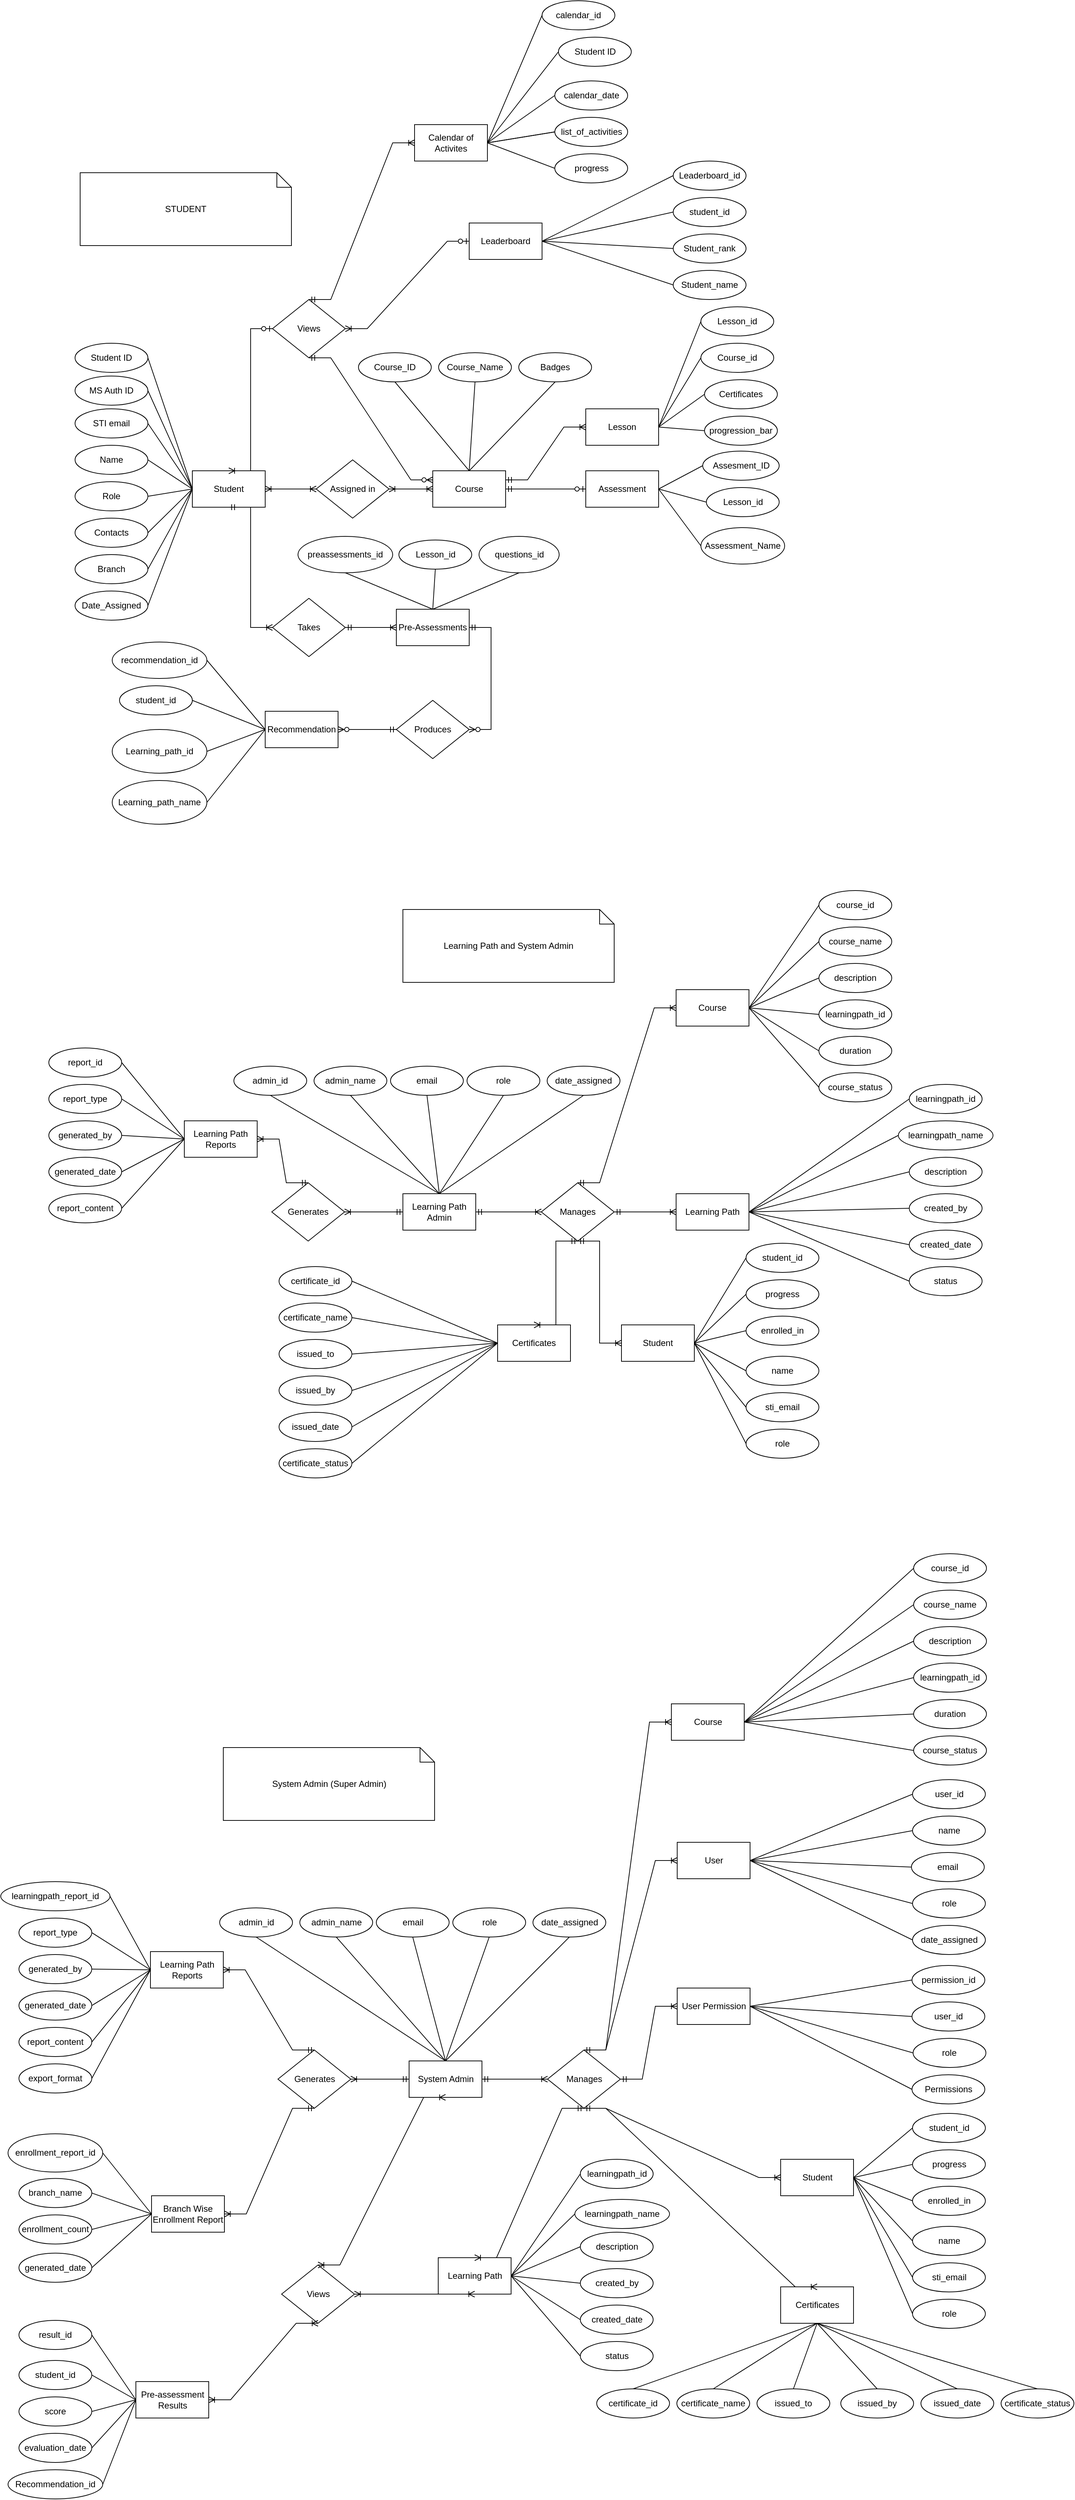 <mxfile version="24.9.2" pages="4">
  <diagram id="R2lEEEUBdFMjLlhIrx00" name="Page-1">
    <mxGraphModel dx="3733" dy="1667" grid="0" gridSize="10" guides="1" tooltips="1" connect="1" arrows="1" fold="1" page="0" pageScale="1" pageWidth="850" pageHeight="1100" math="0" shadow="0" extFonts="Permanent Marker^https://fonts.googleapis.com/css?family=Permanent+Marker">
      <root>
        <mxCell id="0" />
        <mxCell id="1" parent="0" />
        <mxCell id="GR5vHO_8xK8Zrt2Ty7Dj-9" value="Student" style="html=1;dashed=0;whiteSpace=wrap;" parent="1" vertex="1">
          <mxGeometry x="-474" y="888" width="100" height="50" as="geometry" />
        </mxCell>
        <mxCell id="GR5vHO_8xK8Zrt2Ty7Dj-31" value="Name" style="ellipse;whiteSpace=wrap;html=1;align=center;" parent="1" vertex="1">
          <mxGeometry x="-635" y="853" width="100" height="40" as="geometry" />
        </mxCell>
        <mxCell id="GR5vHO_8xK8Zrt2Ty7Dj-32" value="MS Auth ID" style="ellipse;whiteSpace=wrap;html=1;align=center;" parent="1" vertex="1">
          <mxGeometry x="-635" y="758" width="100" height="40" as="geometry" />
        </mxCell>
        <mxCell id="GR5vHO_8xK8Zrt2Ty7Dj-33" value="STI email" style="ellipse;whiteSpace=wrap;html=1;align=center;" parent="1" vertex="1">
          <mxGeometry x="-635" y="803" width="100" height="40" as="geometry" />
        </mxCell>
        <mxCell id="GR5vHO_8xK8Zrt2Ty7Dj-34" value="Role" style="ellipse;whiteSpace=wrap;html=1;align=center;" parent="1" vertex="1">
          <mxGeometry x="-635" y="903" width="100" height="40" as="geometry" />
        </mxCell>
        <mxCell id="GR5vHO_8xK8Zrt2Ty7Dj-36" value="Branch" style="ellipse;whiteSpace=wrap;html=1;align=center;" parent="1" vertex="1">
          <mxGeometry x="-635" y="1003" width="100" height="40" as="geometry" />
        </mxCell>
        <mxCell id="GR5vHO_8xK8Zrt2Ty7Dj-45" value="Contacts" style="ellipse;whiteSpace=wrap;html=1;align=center;" parent="1" vertex="1">
          <mxGeometry x="-635" y="953" width="100" height="40" as="geometry" />
        </mxCell>
        <mxCell id="GR5vHO_8xK8Zrt2Ty7Dj-67" value="Student ID" style="ellipse;whiteSpace=wrap;html=1;align=center;" parent="1" vertex="1">
          <mxGeometry x="-635" y="713" width="100" height="40" as="geometry" />
        </mxCell>
        <mxCell id="569iE3gkdSnbsVmubHWF-21" value="" style="endArrow=none;html=1;rounded=0;entryX=0;entryY=0.5;entryDx=0;entryDy=0;exitX=1;exitY=0.5;exitDx=0;exitDy=0;" parent="1" source="GR5vHO_8xK8Zrt2Ty7Dj-67" target="GR5vHO_8xK8Zrt2Ty7Dj-9" edge="1">
          <mxGeometry width="50" height="50" relative="1" as="geometry">
            <mxPoint x="-594" y="933" as="sourcePoint" />
            <mxPoint x="-474" y="828" as="targetPoint" />
          </mxGeometry>
        </mxCell>
        <mxCell id="569iE3gkdSnbsVmubHWF-22" value="" style="endArrow=none;html=1;rounded=0;exitX=1;exitY=0.5;exitDx=0;exitDy=0;entryX=0;entryY=0.5;entryDx=0;entryDy=0;" parent="1" source="GR5vHO_8xK8Zrt2Ty7Dj-33" target="GR5vHO_8xK8Zrt2Ty7Dj-9" edge="1">
          <mxGeometry width="50" height="50" relative="1" as="geometry">
            <mxPoint x="-604" y="773" as="sourcePoint" />
            <mxPoint x="-474" y="913" as="targetPoint" />
          </mxGeometry>
        </mxCell>
        <mxCell id="569iE3gkdSnbsVmubHWF-23" value="" style="endArrow=none;html=1;rounded=0;entryX=0;entryY=0.5;entryDx=0;entryDy=0;exitX=1;exitY=0.5;exitDx=0;exitDy=0;" parent="1" source="GR5vHO_8xK8Zrt2Ty7Dj-31" target="GR5vHO_8xK8Zrt2Ty7Dj-9" edge="1">
          <mxGeometry width="50" height="50" relative="1" as="geometry">
            <mxPoint x="-594" y="783" as="sourcePoint" />
            <mxPoint x="-454" y="938" as="targetPoint" />
          </mxGeometry>
        </mxCell>
        <mxCell id="569iE3gkdSnbsVmubHWF-24" value="" style="endArrow=none;html=1;rounded=0;entryX=0;entryY=0.5;entryDx=0;entryDy=0;exitX=1;exitY=0.5;exitDx=0;exitDy=0;" parent="1" source="GR5vHO_8xK8Zrt2Ty7Dj-34" target="GR5vHO_8xK8Zrt2Ty7Dj-9" edge="1">
          <mxGeometry width="50" height="50" relative="1" as="geometry">
            <mxPoint x="-584" y="793" as="sourcePoint" />
            <mxPoint x="-444" y="948" as="targetPoint" />
          </mxGeometry>
        </mxCell>
        <mxCell id="569iE3gkdSnbsVmubHWF-25" value="" style="endArrow=none;html=1;rounded=0;entryX=1;entryY=0.5;entryDx=0;entryDy=0;exitX=0;exitY=0.5;exitDx=0;exitDy=0;" parent="1" source="GR5vHO_8xK8Zrt2Ty7Dj-9" target="GR5vHO_8xK8Zrt2Ty7Dj-32" edge="1">
          <mxGeometry width="50" height="50" relative="1" as="geometry">
            <mxPoint x="-574" y="803" as="sourcePoint" />
            <mxPoint x="-434" y="958" as="targetPoint" />
          </mxGeometry>
        </mxCell>
        <mxCell id="569iE3gkdSnbsVmubHWF-26" value="" style="endArrow=none;html=1;rounded=0;entryX=1;entryY=0.5;entryDx=0;entryDy=0;exitX=0;exitY=0.5;exitDx=0;exitDy=0;" parent="1" source="GR5vHO_8xK8Zrt2Ty7Dj-9" target="GR5vHO_8xK8Zrt2Ty7Dj-45" edge="1">
          <mxGeometry width="50" height="50" relative="1" as="geometry">
            <mxPoint x="-564" y="813" as="sourcePoint" />
            <mxPoint x="-424" y="968" as="targetPoint" />
          </mxGeometry>
        </mxCell>
        <mxCell id="569iE3gkdSnbsVmubHWF-27" value="" style="endArrow=none;html=1;rounded=0;entryX=1;entryY=0.5;entryDx=0;entryDy=0;exitX=0;exitY=0.5;exitDx=0;exitDy=0;" parent="1" source="GR5vHO_8xK8Zrt2Ty7Dj-9" target="GR5vHO_8xK8Zrt2Ty7Dj-36" edge="1">
          <mxGeometry width="50" height="50" relative="1" as="geometry">
            <mxPoint x="-554" y="823" as="sourcePoint" />
            <mxPoint x="-414" y="978" as="targetPoint" />
          </mxGeometry>
        </mxCell>
        <mxCell id="569iE3gkdSnbsVmubHWF-28" value="Course" style="html=1;dashed=0;whiteSpace=wrap;" parent="1" vertex="1">
          <mxGeometry x="-144" y="888" width="100" height="50" as="geometry" />
        </mxCell>
        <mxCell id="fWeWGqHYw4TgUaEqcF_e-17" value="Pre-Assessments" style="html=1;dashed=0;whiteSpace=wrap;" parent="1" vertex="1">
          <mxGeometry x="-194" y="1078" width="100" height="50" as="geometry" />
        </mxCell>
        <mxCell id="fWeWGqHYw4TgUaEqcF_e-21" value="Leaderboard" style="html=1;dashed=0;whiteSpace=wrap;" parent="1" vertex="1">
          <mxGeometry x="-94" y="548" width="100" height="50" as="geometry" />
        </mxCell>
        <mxCell id="fWeWGqHYw4TgUaEqcF_e-24" value="Assigned in" style="shape=rhombus;html=1;dashed=0;whiteSpace=wrap;perimeter=rhombusPerimeter;" parent="1" vertex="1">
          <mxGeometry x="-304" y="873" width="100" height="80" as="geometry" />
        </mxCell>
        <mxCell id="fWeWGqHYw4TgUaEqcF_e-28" value="" style="edgeStyle=entityRelationEdgeStyle;fontSize=12;html=1;endArrow=ERoneToMany;startArrow=ERoneToMany;rounded=0;exitX=1;exitY=0.5;exitDx=0;exitDy=0;entryX=0;entryY=0.5;entryDx=0;entryDy=0;" parent="1" source="GR5vHO_8xK8Zrt2Ty7Dj-9" target="fWeWGqHYw4TgUaEqcF_e-24" edge="1">
          <mxGeometry width="100" height="100" relative="1" as="geometry">
            <mxPoint x="-344" y="893" as="sourcePoint" />
            <mxPoint x="-244" y="793" as="targetPoint" />
          </mxGeometry>
        </mxCell>
        <mxCell id="fWeWGqHYw4TgUaEqcF_e-29" value="" style="edgeStyle=entityRelationEdgeStyle;fontSize=12;html=1;endArrow=ERoneToMany;startArrow=ERoneToMany;rounded=0;exitX=1;exitY=0.5;exitDx=0;exitDy=0;entryX=0;entryY=0.5;entryDx=0;entryDy=0;" parent="1" source="fWeWGqHYw4TgUaEqcF_e-24" target="569iE3gkdSnbsVmubHWF-28" edge="1">
          <mxGeometry width="100" height="100" relative="1" as="geometry">
            <mxPoint x="-364" y="923" as="sourcePoint" />
            <mxPoint x="-294" y="923" as="targetPoint" />
          </mxGeometry>
        </mxCell>
        <mxCell id="fWeWGqHYw4TgUaEqcF_e-32" value="Takes" style="shape=rhombus;html=1;dashed=0;whiteSpace=wrap;perimeter=rhombusPerimeter;" parent="1" vertex="1">
          <mxGeometry x="-364" y="1063" width="100" height="80" as="geometry" />
        </mxCell>
        <mxCell id="fWeWGqHYw4TgUaEqcF_e-33" value="" style="edgeStyle=entityRelationEdgeStyle;fontSize=12;html=1;endArrow=ERoneToMany;startArrow=ERmandOne;rounded=0;exitX=0.5;exitY=1;exitDx=0;exitDy=0;entryX=0;entryY=0.5;entryDx=0;entryDy=0;" parent="1" source="GR5vHO_8xK8Zrt2Ty7Dj-9" target="fWeWGqHYw4TgUaEqcF_e-32" edge="1">
          <mxGeometry width="100" height="100" relative="1" as="geometry">
            <mxPoint x="-374" y="1063" as="sourcePoint" />
            <mxPoint x="-274" y="963" as="targetPoint" />
          </mxGeometry>
        </mxCell>
        <mxCell id="fWeWGqHYw4TgUaEqcF_e-34" value="" style="edgeStyle=entityRelationEdgeStyle;fontSize=12;html=1;endArrow=ERoneToMany;startArrow=ERmandOne;rounded=0;exitX=1;exitY=0.5;exitDx=0;exitDy=0;entryX=0;entryY=0.5;entryDx=0;entryDy=0;" parent="1" source="fWeWGqHYw4TgUaEqcF_e-32" target="fWeWGqHYw4TgUaEqcF_e-17" edge="1">
          <mxGeometry width="100" height="100" relative="1" as="geometry">
            <mxPoint x="-414" y="988" as="sourcePoint" />
            <mxPoint x="-354" y="1073" as="targetPoint" />
          </mxGeometry>
        </mxCell>
        <mxCell id="fWeWGqHYw4TgUaEqcF_e-35" value="Views" style="shape=rhombus;html=1;dashed=0;whiteSpace=wrap;perimeter=rhombusPerimeter;" parent="1" vertex="1">
          <mxGeometry x="-364" y="653" width="100" height="80" as="geometry" />
        </mxCell>
        <mxCell id="fWeWGqHYw4TgUaEqcF_e-48" value="Assessment" style="html=1;dashed=0;whiteSpace=wrap;" parent="1" vertex="1">
          <mxGeometry x="66" y="888" width="100" height="50" as="geometry" />
        </mxCell>
        <mxCell id="fWeWGqHYw4TgUaEqcF_e-54" value="Course_ID" style="ellipse;whiteSpace=wrap;html=1;align=center;" parent="1" vertex="1">
          <mxGeometry x="-246" y="726" width="100" height="40" as="geometry" />
        </mxCell>
        <mxCell id="fWeWGqHYw4TgUaEqcF_e-55" value="Course_Name" style="ellipse;whiteSpace=wrap;html=1;align=center;" parent="1" vertex="1">
          <mxGeometry x="-136" y="726" width="100" height="40" as="geometry" />
        </mxCell>
        <mxCell id="fWeWGqHYw4TgUaEqcF_e-56" value="" style="endArrow=none;html=1;rounded=0;entryX=0.5;entryY=0;entryDx=0;entryDy=0;exitX=0.5;exitY=1;exitDx=0;exitDy=0;" parent="1" source="fWeWGqHYw4TgUaEqcF_e-55" target="569iE3gkdSnbsVmubHWF-28" edge="1">
          <mxGeometry width="50" height="50" relative="1" as="geometry">
            <mxPoint x="56" y="863" as="sourcePoint" />
            <mxPoint x="-34" y="923" as="targetPoint" />
          </mxGeometry>
        </mxCell>
        <mxCell id="fWeWGqHYw4TgUaEqcF_e-60" value="Lesson" style="html=1;dashed=0;whiteSpace=wrap;" parent="1" vertex="1">
          <mxGeometry x="66" y="803" width="100" height="50" as="geometry" />
        </mxCell>
        <mxCell id="fWeWGqHYw4TgUaEqcF_e-62" value="" style="edgeStyle=entityRelationEdgeStyle;fontSize=12;html=1;endArrow=ERoneToMany;startArrow=ERmandOne;rounded=0;exitX=1;exitY=0.25;exitDx=0;exitDy=0;entryX=0;entryY=0.5;entryDx=0;entryDy=0;" parent="1" source="569iE3gkdSnbsVmubHWF-28" target="fWeWGqHYw4TgUaEqcF_e-60" edge="1">
          <mxGeometry width="100" height="100" relative="1" as="geometry">
            <mxPoint x="286" y="903" as="sourcePoint" />
            <mxPoint x="386" y="803" as="targetPoint" />
          </mxGeometry>
        </mxCell>
        <mxCell id="fWeWGqHYw4TgUaEqcF_e-63" value="" style="edgeStyle=entityRelationEdgeStyle;fontSize=12;html=1;endArrow=ERzeroToOne;startArrow=ERmandOne;rounded=0;exitX=1;exitY=0.5;exitDx=0;exitDy=0;entryX=0;entryY=0.5;entryDx=0;entryDy=0;" parent="1" source="569iE3gkdSnbsVmubHWF-28" target="fWeWGqHYw4TgUaEqcF_e-48" edge="1">
          <mxGeometry width="100" height="100" relative="1" as="geometry">
            <mxPoint x="16" y="1013" as="sourcePoint" />
            <mxPoint x="116" y="913" as="targetPoint" />
          </mxGeometry>
        </mxCell>
        <mxCell id="fWeWGqHYw4TgUaEqcF_e-66" value="Assesment_ID" style="ellipse;whiteSpace=wrap;html=1;align=center;" parent="1" vertex="1">
          <mxGeometry x="226.5" y="861" width="105" height="40" as="geometry" />
        </mxCell>
        <mxCell id="fWeWGqHYw4TgUaEqcF_e-67" value="Assessment_Name" style="ellipse;whiteSpace=wrap;html=1;align=center;" parent="1" vertex="1">
          <mxGeometry x="224" y="966" width="115" height="50" as="geometry" />
        </mxCell>
        <mxCell id="fWeWGqHYw4TgUaEqcF_e-79" value="Produces" style="shape=rhombus;html=1;dashed=0;whiteSpace=wrap;perimeter=rhombusPerimeter;" parent="1" vertex="1">
          <mxGeometry x="-194" y="1203" width="100" height="80" as="geometry" />
        </mxCell>
        <mxCell id="fWeWGqHYw4TgUaEqcF_e-80" value="Recommendation" style="html=1;dashed=0;whiteSpace=wrap;" parent="1" vertex="1">
          <mxGeometry x="-374" y="1218" width="100" height="50" as="geometry" />
        </mxCell>
        <mxCell id="fWeWGqHYw4TgUaEqcF_e-82" value="" style="edgeStyle=entityRelationEdgeStyle;fontSize=12;html=1;endArrow=ERzeroToMany;startArrow=ERmandOne;rounded=0;exitX=1;exitY=0.5;exitDx=0;exitDy=0;entryX=1;entryY=0.5;entryDx=0;entryDy=0;" parent="1" source="fWeWGqHYw4TgUaEqcF_e-17" target="fWeWGqHYw4TgUaEqcF_e-79" edge="1">
          <mxGeometry width="100" height="100" relative="1" as="geometry">
            <mxPoint x="-374" y="1183" as="sourcePoint" />
            <mxPoint x="-274" y="1083" as="targetPoint" />
          </mxGeometry>
        </mxCell>
        <mxCell id="fWeWGqHYw4TgUaEqcF_e-83" value="" style="edgeStyle=entityRelationEdgeStyle;fontSize=12;html=1;endArrow=ERzeroToMany;startArrow=ERmandOne;rounded=0;exitX=0;exitY=0.5;exitDx=0;exitDy=0;entryX=1;entryY=0.5;entryDx=0;entryDy=0;" parent="1" source="fWeWGqHYw4TgUaEqcF_e-79" target="fWeWGqHYw4TgUaEqcF_e-80" edge="1">
          <mxGeometry width="100" height="100" relative="1" as="geometry">
            <mxPoint x="-84" y="1453" as="sourcePoint" />
            <mxPoint x="-84" y="1343" as="targetPoint" />
          </mxGeometry>
        </mxCell>
        <mxCell id="fWeWGqHYw4TgUaEqcF_e-87" value="Date_Assigned" style="ellipse;whiteSpace=wrap;html=1;align=center;" parent="1" vertex="1">
          <mxGeometry x="-635" y="1053" width="100" height="40" as="geometry" />
        </mxCell>
        <mxCell id="fWeWGqHYw4TgUaEqcF_e-88" value="" style="endArrow=none;html=1;rounded=0;entryX=1;entryY=0.5;entryDx=0;entryDy=0;exitX=0;exitY=0.5;exitDx=0;exitDy=0;" parent="1" source="GR5vHO_8xK8Zrt2Ty7Dj-9" target="fWeWGqHYw4TgUaEqcF_e-87" edge="1">
          <mxGeometry width="50" height="50" relative="1" as="geometry">
            <mxPoint x="-464" y="923" as="sourcePoint" />
            <mxPoint x="-604" y="1113" as="targetPoint" />
          </mxGeometry>
        </mxCell>
        <mxCell id="fWeWGqHYw4TgUaEqcF_e-89" value="Learning_path_name" style="ellipse;whiteSpace=wrap;html=1;align=center;" parent="1" vertex="1">
          <mxGeometry x="-584" y="1313" width="130" height="60" as="geometry" />
        </mxCell>
        <mxCell id="fWeWGqHYw4TgUaEqcF_e-90" value="recommendation_id" style="ellipse;whiteSpace=wrap;html=1;align=center;" parent="1" vertex="1">
          <mxGeometry x="-584" y="1123" width="130" height="50" as="geometry" />
        </mxCell>
        <mxCell id="fWeWGqHYw4TgUaEqcF_e-91" value="" style="endArrow=none;html=1;rounded=0;entryX=0;entryY=0.5;entryDx=0;entryDy=0;exitX=1;exitY=0.5;exitDx=0;exitDy=0;" parent="1" source="fWeWGqHYw4TgUaEqcF_e-90" target="fWeWGqHYw4TgUaEqcF_e-80" edge="1">
          <mxGeometry width="50" height="50" relative="1" as="geometry">
            <mxPoint x="-504" y="993" as="sourcePoint" />
            <mxPoint x="-414" y="1243" as="targetPoint" />
            <Array as="points" />
          </mxGeometry>
        </mxCell>
        <mxCell id="fWeWGqHYw4TgUaEqcF_e-92" value="" style="endArrow=none;html=1;rounded=0;entryX=1;entryY=0.5;entryDx=0;entryDy=0;exitX=0;exitY=0.5;exitDx=0;exitDy=0;" parent="1" source="fWeWGqHYw4TgUaEqcF_e-80" target="fWeWGqHYw4TgUaEqcF_e-89" edge="1">
          <mxGeometry width="50" height="50" relative="1" as="geometry">
            <mxPoint x="-414" y="1273" as="sourcePoint" />
            <mxPoint x="-404" y="1283" as="targetPoint" />
          </mxGeometry>
        </mxCell>
        <mxCell id="fWeWGqHYw4TgUaEqcF_e-95" value="Badges" style="ellipse;whiteSpace=wrap;html=1;align=center;" parent="1" vertex="1">
          <mxGeometry x="-26" y="726" width="100" height="40" as="geometry" />
        </mxCell>
        <mxCell id="fWeWGqHYw4TgUaEqcF_e-96" value="" style="endArrow=none;html=1;rounded=0;entryX=0.5;entryY=1;entryDx=0;entryDy=0;exitX=0.5;exitY=0;exitDx=0;exitDy=0;" parent="1" source="569iE3gkdSnbsVmubHWF-28" target="fWeWGqHYw4TgUaEqcF_e-95" edge="1">
          <mxGeometry width="50" height="50" relative="1" as="geometry">
            <mxPoint x="-144" y="833" as="sourcePoint" />
            <mxPoint x="-84" y="898" as="targetPoint" />
          </mxGeometry>
        </mxCell>
        <mxCell id="fWeWGqHYw4TgUaEqcF_e-97" value="Certificates" style="ellipse;whiteSpace=wrap;html=1;align=center;" parent="1" vertex="1">
          <mxGeometry x="229" y="763" width="100" height="40" as="geometry" />
        </mxCell>
        <mxCell id="fWeWGqHYw4TgUaEqcF_e-98" value="Lesson_id" style="ellipse;whiteSpace=wrap;html=1;align=center;" parent="1" vertex="1">
          <mxGeometry x="224" y="663" width="100" height="40" as="geometry" />
        </mxCell>
        <mxCell id="fWeWGqHYw4TgUaEqcF_e-103" value="" style="endArrow=none;html=1;rounded=0;entryX=0;entryY=0.5;entryDx=0;entryDy=0;exitX=1;exitY=0.5;exitDx=0;exitDy=0;" parent="1" source="fWeWGqHYw4TgUaEqcF_e-60" target="fWeWGqHYw4TgUaEqcF_e-97" edge="1">
          <mxGeometry width="50" height="50" relative="1" as="geometry">
            <mxPoint x="-444" y="943" as="sourcePoint" />
            <mxPoint x="-584" y="1183" as="targetPoint" />
          </mxGeometry>
        </mxCell>
        <mxCell id="fWeWGqHYw4TgUaEqcF_e-104" value="" style="endArrow=none;html=1;rounded=0;entryX=0;entryY=0.5;entryDx=0;entryDy=0;exitX=1;exitY=0.5;exitDx=0;exitDy=0;" parent="1" source="fWeWGqHYw4TgUaEqcF_e-48" target="fWeWGqHYw4TgUaEqcF_e-66" edge="1">
          <mxGeometry width="50" height="50" relative="1" as="geometry">
            <mxPoint x="-434" y="953" as="sourcePoint" />
            <mxPoint x="-574" y="1193" as="targetPoint" />
          </mxGeometry>
        </mxCell>
        <mxCell id="fWeWGqHYw4TgUaEqcF_e-105" value="" style="endArrow=none;html=1;rounded=0;entryX=0;entryY=0.5;entryDx=0;entryDy=0;exitX=1;exitY=0.5;exitDx=0;exitDy=0;" parent="1" source="fWeWGqHYw4TgUaEqcF_e-48" target="fWeWGqHYw4TgUaEqcF_e-67" edge="1">
          <mxGeometry width="50" height="50" relative="1" as="geometry">
            <mxPoint x="-424" y="963" as="sourcePoint" />
            <mxPoint x="-564" y="1203" as="targetPoint" />
          </mxGeometry>
        </mxCell>
        <mxCell id="fWeWGqHYw4TgUaEqcF_e-108" value="" style="edgeStyle=entityRelationEdgeStyle;fontSize=12;html=1;endArrow=ERoneToMany;startArrow=ERzeroToOne;rounded=0;entryX=0.5;entryY=0;entryDx=0;entryDy=0;exitX=0;exitY=0.5;exitDx=0;exitDy=0;" parent="1" source="fWeWGqHYw4TgUaEqcF_e-35" target="GR5vHO_8xK8Zrt2Ty7Dj-9" edge="1">
          <mxGeometry width="100" height="100" relative="1" as="geometry">
            <mxPoint x="-584" y="633" as="sourcePoint" />
            <mxPoint x="-484" y="533" as="targetPoint" />
          </mxGeometry>
        </mxCell>
        <mxCell id="fWeWGqHYw4TgUaEqcF_e-109" value="" style="edgeStyle=entityRelationEdgeStyle;fontSize=12;html=1;endArrow=ERoneToMany;startArrow=ERzeroToOne;rounded=0;entryX=1;entryY=0.5;entryDx=0;entryDy=0;exitX=0;exitY=0.5;exitDx=0;exitDy=0;" parent="1" source="fWeWGqHYw4TgUaEqcF_e-21" target="fWeWGqHYw4TgUaEqcF_e-35" edge="1">
          <mxGeometry width="100" height="100" relative="1" as="geometry">
            <mxPoint x="-111.5" y="723" as="sourcePoint" />
            <mxPoint x="-196.5" y="723" as="targetPoint" />
            <Array as="points">
              <mxPoint x="-261.5" y="833" />
            </Array>
          </mxGeometry>
        </mxCell>
        <mxCell id="fWeWGqHYw4TgUaEqcF_e-110" value="Calendar of Activites" style="html=1;dashed=0;whiteSpace=wrap;" parent="1" vertex="1">
          <mxGeometry x="-169" y="413" width="100" height="50" as="geometry" />
        </mxCell>
        <mxCell id="fWeWGqHYw4TgUaEqcF_e-111" value="" style="edgeStyle=entityRelationEdgeStyle;fontSize=12;html=1;endArrow=ERoneToMany;startArrow=ERmandOne;rounded=0;exitX=0.5;exitY=0;exitDx=0;exitDy=0;entryX=0;entryY=0.5;entryDx=0;entryDy=0;" parent="1" source="fWeWGqHYw4TgUaEqcF_e-35" target="fWeWGqHYw4TgUaEqcF_e-110" edge="1">
          <mxGeometry width="100" height="100" relative="1" as="geometry">
            <mxPoint x="-334" y="628" as="sourcePoint" />
            <mxPoint x="-234" y="533" as="targetPoint" />
          </mxGeometry>
        </mxCell>
        <mxCell id="fWeWGqHYw4TgUaEqcF_e-112" value="Student_rank" style="ellipse;whiteSpace=wrap;html=1;align=center;" parent="1" vertex="1">
          <mxGeometry x="186" y="563" width="100" height="40" as="geometry" />
        </mxCell>
        <mxCell id="fWeWGqHYw4TgUaEqcF_e-113" value="Student_name" style="ellipse;whiteSpace=wrap;html=1;align=center;" parent="1" vertex="1">
          <mxGeometry x="186" y="613" width="100" height="40" as="geometry" />
        </mxCell>
        <mxCell id="fWeWGqHYw4TgUaEqcF_e-114" value="student_id" style="ellipse;whiteSpace=wrap;html=1;align=center;" parent="1" vertex="1">
          <mxGeometry x="186" y="513" width="100" height="40" as="geometry" />
        </mxCell>
        <mxCell id="fWeWGqHYw4TgUaEqcF_e-115" value="" style="endArrow=none;html=1;rounded=0;entryX=1;entryY=0.5;entryDx=0;entryDy=0;exitX=0;exitY=0.5;exitDx=0;exitDy=0;" parent="1" source="fWeWGqHYw4TgUaEqcF_e-114" target="fWeWGqHYw4TgUaEqcF_e-21" edge="1">
          <mxGeometry width="50" height="50" relative="1" as="geometry">
            <mxPoint x="346" y="633" as="sourcePoint" />
            <mxPoint x="261" y="718" as="targetPoint" />
          </mxGeometry>
        </mxCell>
        <mxCell id="fWeWGqHYw4TgUaEqcF_e-116" value="" style="endArrow=none;html=1;rounded=0;entryX=1;entryY=0.5;entryDx=0;entryDy=0;exitX=0;exitY=0.5;exitDx=0;exitDy=0;" parent="1" source="fWeWGqHYw4TgUaEqcF_e-112" target="fWeWGqHYw4TgUaEqcF_e-21" edge="1">
          <mxGeometry width="50" height="50" relative="1" as="geometry">
            <mxPoint x="331" y="643" as="sourcePoint" />
            <mxPoint x="271" y="728" as="targetPoint" />
          </mxGeometry>
        </mxCell>
        <mxCell id="fWeWGqHYw4TgUaEqcF_e-117" value="" style="endArrow=none;html=1;rounded=0;entryX=1;entryY=0.5;entryDx=0;entryDy=0;exitX=0;exitY=0.5;exitDx=0;exitDy=0;" parent="1" source="fWeWGqHYw4TgUaEqcF_e-113" target="fWeWGqHYw4TgUaEqcF_e-21" edge="1">
          <mxGeometry width="50" height="50" relative="1" as="geometry">
            <mxPoint x="366" y="653" as="sourcePoint" />
            <mxPoint x="281" y="738" as="targetPoint" />
          </mxGeometry>
        </mxCell>
        <mxCell id="fWeWGqHYw4TgUaEqcF_e-118" value="progress" style="ellipse;whiteSpace=wrap;html=1;align=center;" parent="1" vertex="1">
          <mxGeometry x="23.5" y="453" width="100" height="40" as="geometry" />
        </mxCell>
        <mxCell id="fWeWGqHYw4TgUaEqcF_e-119" value="calendar_date" style="ellipse;whiteSpace=wrap;html=1;align=center;" parent="1" vertex="1">
          <mxGeometry x="23.5" y="353" width="100" height="40" as="geometry" />
        </mxCell>
        <mxCell id="fWeWGqHYw4TgUaEqcF_e-121" value="" style="endArrow=none;html=1;rounded=0;entryX=1;entryY=0.5;entryDx=0;entryDy=0;exitX=0;exitY=0.5;exitDx=0;exitDy=0;" parent="1" source="fWeWGqHYw4TgUaEqcF_e-119" target="fWeWGqHYw4TgUaEqcF_e-110" edge="1">
          <mxGeometry width="50" height="50" relative="1" as="geometry">
            <mxPoint x="81" y="523" as="sourcePoint" />
            <mxPoint x="16" y="583" as="targetPoint" />
          </mxGeometry>
        </mxCell>
        <mxCell id="fWeWGqHYw4TgUaEqcF_e-122" value="" style="endArrow=none;html=1;rounded=0;entryX=1;entryY=0.5;entryDx=0;entryDy=0;exitX=0;exitY=0.5;exitDx=0;exitDy=0;" parent="1" source="fWeWGqHYw4TgUaEqcF_e-120" target="fWeWGqHYw4TgUaEqcF_e-110" edge="1">
          <mxGeometry width="50" height="50" relative="1" as="geometry">
            <mxPoint x="91" y="533" as="sourcePoint" />
            <mxPoint x="26" y="593" as="targetPoint" />
          </mxGeometry>
        </mxCell>
        <mxCell id="fWeWGqHYw4TgUaEqcF_e-123" value="" style="endArrow=none;html=1;rounded=0;entryX=1;entryY=0.5;entryDx=0;entryDy=0;exitX=0;exitY=0.5;exitDx=0;exitDy=0;" parent="1" source="fWeWGqHYw4TgUaEqcF_e-120" target="fWeWGqHYw4TgUaEqcF_e-110" edge="1">
          <mxGeometry width="50" height="50" relative="1" as="geometry">
            <mxPoint x="101" y="543" as="sourcePoint" />
            <mxPoint x="36" y="603" as="targetPoint" />
          </mxGeometry>
        </mxCell>
        <mxCell id="fWeWGqHYw4TgUaEqcF_e-124" value="STUDENT" style="shape=note;size=20;whiteSpace=wrap;html=1;" parent="1" vertex="1">
          <mxGeometry x="-628" y="479" width="290" height="100" as="geometry" />
        </mxCell>
        <mxCell id="fWeWGqHYw4TgUaEqcF_e-125" value="" style="edgeStyle=entityRelationEdgeStyle;fontSize=12;html=1;endArrow=ERzeroToMany;startArrow=ERmandOne;rounded=0;exitX=0.5;exitY=1;exitDx=0;exitDy=0;entryX=0;entryY=0.25;entryDx=0;entryDy=0;" parent="1" source="fWeWGqHYw4TgUaEqcF_e-35" target="569iE3gkdSnbsVmubHWF-28" edge="1">
          <mxGeometry width="100" height="100" relative="1" as="geometry">
            <mxPoint x="-114" y="800.5" as="sourcePoint" />
            <mxPoint x="-284" y="633" as="targetPoint" />
          </mxGeometry>
        </mxCell>
        <mxCell id="fWeWGqHYw4TgUaEqcF_e-126" value="progression_bar" style="ellipse;whiteSpace=wrap;html=1;align=center;" parent="1" vertex="1">
          <mxGeometry x="229" y="813" width="100" height="40" as="geometry" />
        </mxCell>
        <mxCell id="fWeWGqHYw4TgUaEqcF_e-127" value="" style="endArrow=none;html=1;rounded=0;entryX=0;entryY=0.5;entryDx=0;entryDy=0;exitX=1;exitY=0.5;exitDx=0;exitDy=0;" parent="1" source="fWeWGqHYw4TgUaEqcF_e-60" target="fWeWGqHYw4TgUaEqcF_e-126" edge="1">
          <mxGeometry width="50" height="50" relative="1" as="geometry">
            <mxPoint x="176" y="838" as="sourcePoint" />
            <mxPoint x="271" y="788" as="targetPoint" />
          </mxGeometry>
        </mxCell>
        <mxCell id="GEEGjnz3eUGXZKiKmKA9-2" value="" style="endArrow=none;html=1;rounded=0;entryX=1;entryY=0.5;entryDx=0;entryDy=0;exitX=0;exitY=0.5;exitDx=0;exitDy=0;" parent="1" source="fWeWGqHYw4TgUaEqcF_e-118" target="fWeWGqHYw4TgUaEqcF_e-110" edge="1">
          <mxGeometry width="50" height="50" relative="1" as="geometry">
            <mxPoint x="71" y="433" as="sourcePoint" />
            <mxPoint x="-69" y="438" as="targetPoint" />
          </mxGeometry>
        </mxCell>
        <mxCell id="fWeWGqHYw4TgUaEqcF_e-120" value="list_of_activities" style="ellipse;whiteSpace=wrap;html=1;align=center;" parent="1" vertex="1">
          <mxGeometry x="23.5" y="403" width="100" height="40" as="geometry" />
        </mxCell>
        <mxCell id="GEEGjnz3eUGXZKiKmKA9-4" value="Learning Path and System Admin" style="shape=note;size=20;whiteSpace=wrap;html=1;" parent="1" vertex="1">
          <mxGeometry x="-185" y="1490" width="290" height="100" as="geometry" />
        </mxCell>
        <mxCell id="GEEGjnz3eUGXZKiKmKA9-5" value="preassessments_id" style="ellipse;whiteSpace=wrap;html=1;align=center;" parent="1" vertex="1">
          <mxGeometry x="-329" y="978" width="130" height="50" as="geometry" />
        </mxCell>
        <mxCell id="GEEGjnz3eUGXZKiKmKA9-9" value="" style="endArrow=none;html=1;rounded=0;entryX=0.5;entryY=0;entryDx=0;entryDy=0;exitX=0.5;exitY=1;exitDx=0;exitDy=0;" parent="1" source="GEEGjnz3eUGXZKiKmKA9-5" target="fWeWGqHYw4TgUaEqcF_e-17" edge="1">
          <mxGeometry width="50" height="50" relative="1" as="geometry">
            <mxPoint x="-364" y="1183" as="sourcePoint" />
            <mxPoint x="-404" y="1213" as="targetPoint" />
          </mxGeometry>
        </mxCell>
        <mxCell id="GEEGjnz3eUGXZKiKmKA9-10" value="Learning Path Admin" style="html=1;dashed=0;whiteSpace=wrap;" parent="1" vertex="1">
          <mxGeometry x="-185" y="1880" width="100" height="50" as="geometry" />
        </mxCell>
        <mxCell id="GEEGjnz3eUGXZKiKmKA9-13" value="Manages" style="shape=rhombus;html=1;dashed=0;whiteSpace=wrap;perimeter=rhombusPerimeter;" parent="1" vertex="1">
          <mxGeometry x="5" y="1865" width="100" height="80" as="geometry" />
        </mxCell>
        <mxCell id="GEEGjnz3eUGXZKiKmKA9-15" value="Learning Path" style="html=1;dashed=0;whiteSpace=wrap;" parent="1" vertex="1">
          <mxGeometry x="190" y="1880" width="100" height="50" as="geometry" />
        </mxCell>
        <mxCell id="GEEGjnz3eUGXZKiKmKA9-17" value="Course" style="html=1;dashed=0;whiteSpace=wrap;" parent="1" vertex="1">
          <mxGeometry x="190" y="1600" width="100" height="50" as="geometry" />
        </mxCell>
        <mxCell id="GEEGjnz3eUGXZKiKmKA9-18" value="Student" style="html=1;dashed=0;whiteSpace=wrap;" parent="1" vertex="1">
          <mxGeometry x="115" y="2060" width="100" height="50" as="geometry" />
        </mxCell>
        <mxCell id="GEEGjnz3eUGXZKiKmKA9-21" value="" style="edgeStyle=entityRelationEdgeStyle;fontSize=12;html=1;endArrow=ERoneToMany;startArrow=ERmandOne;rounded=0;exitX=1;exitY=0.5;exitDx=0;exitDy=0;entryX=0;entryY=0.5;entryDx=0;entryDy=0;" parent="1" source="GEEGjnz3eUGXZKiKmKA9-10" target="GEEGjnz3eUGXZKiKmKA9-13" edge="1">
          <mxGeometry width="100" height="100" relative="1" as="geometry">
            <mxPoint x="-95" y="2060" as="sourcePoint" />
            <mxPoint x="5" y="1960" as="targetPoint" />
          </mxGeometry>
        </mxCell>
        <mxCell id="GEEGjnz3eUGXZKiKmKA9-22" value="" style="edgeStyle=entityRelationEdgeStyle;fontSize=12;html=1;endArrow=ERoneToMany;startArrow=ERmandOne;rounded=0;exitX=1;exitY=0.5;exitDx=0;exitDy=0;entryX=0;entryY=0.5;entryDx=0;entryDy=0;" parent="1" source="GEEGjnz3eUGXZKiKmKA9-13" target="GEEGjnz3eUGXZKiKmKA9-15" edge="1">
          <mxGeometry width="100" height="100" relative="1" as="geometry">
            <mxPoint x="140" y="1990" as="sourcePoint" />
            <mxPoint x="230" y="1990" as="targetPoint" />
          </mxGeometry>
        </mxCell>
        <mxCell id="GEEGjnz3eUGXZKiKmKA9-23" value="" style="edgeStyle=entityRelationEdgeStyle;fontSize=12;html=1;endArrow=ERoneToMany;startArrow=ERmandOne;rounded=0;exitX=0.5;exitY=1;exitDx=0;exitDy=0;entryX=0;entryY=0.5;entryDx=0;entryDy=0;" parent="1" source="GEEGjnz3eUGXZKiKmKA9-13" target="GEEGjnz3eUGXZKiKmKA9-18" edge="1">
          <mxGeometry width="100" height="100" relative="1" as="geometry">
            <mxPoint x="-65" y="1925" as="sourcePoint" />
            <mxPoint x="25" y="1925" as="targetPoint" />
          </mxGeometry>
        </mxCell>
        <mxCell id="GEEGjnz3eUGXZKiKmKA9-24" value="" style="edgeStyle=entityRelationEdgeStyle;fontSize=12;html=1;endArrow=ERoneToMany;startArrow=ERmandOne;rounded=0;exitX=0.5;exitY=0;exitDx=0;exitDy=0;entryX=0;entryY=0.5;entryDx=0;entryDy=0;" parent="1" source="GEEGjnz3eUGXZKiKmKA9-13" target="GEEGjnz3eUGXZKiKmKA9-17" edge="1">
          <mxGeometry width="100" height="100" relative="1" as="geometry">
            <mxPoint x="-55" y="1935" as="sourcePoint" />
            <mxPoint x="35" y="1935" as="targetPoint" />
          </mxGeometry>
        </mxCell>
        <mxCell id="eBpDMjFDedWCZZ0p9-7a-1" value="Certificates" style="html=1;dashed=0;whiteSpace=wrap;" parent="1" vertex="1">
          <mxGeometry x="-55" y="2060" width="100" height="50" as="geometry" />
        </mxCell>
        <mxCell id="eBpDMjFDedWCZZ0p9-7a-4" value="" style="edgeStyle=entityRelationEdgeStyle;fontSize=12;html=1;endArrow=ERoneToMany;startArrow=ERmandOne;rounded=0;exitX=0.5;exitY=1;exitDx=0;exitDy=0;entryX=0.5;entryY=0;entryDx=0;entryDy=0;" parent="1" source="GEEGjnz3eUGXZKiKmKA9-13" target="eBpDMjFDedWCZZ0p9-7a-1" edge="1">
          <mxGeometry width="100" height="100" relative="1" as="geometry">
            <mxPoint x="75" y="1885" as="sourcePoint" />
            <mxPoint x="210" y="1765" as="targetPoint" />
          </mxGeometry>
        </mxCell>
        <mxCell id="eBpDMjFDedWCZZ0p9-7a-6" value="Generates" style="shape=rhombus;html=1;dashed=0;whiteSpace=wrap;perimeter=rhombusPerimeter;" parent="1" vertex="1">
          <mxGeometry x="-365" y="1865" width="100" height="80" as="geometry" />
        </mxCell>
        <mxCell id="eBpDMjFDedWCZZ0p9-7a-7" value="Learning Path Reports" style="html=1;dashed=0;whiteSpace=wrap;" parent="1" vertex="1">
          <mxGeometry x="-485" y="1780" width="100" height="50" as="geometry" />
        </mxCell>
        <mxCell id="eBpDMjFDedWCZZ0p9-7a-9" value="" style="edgeStyle=entityRelationEdgeStyle;fontSize=12;html=1;endArrow=ERoneToMany;startArrow=ERmandOne;rounded=0;entryX=1;entryY=0.5;entryDx=0;entryDy=0;exitX=0;exitY=0.5;exitDx=0;exitDy=0;" parent="1" source="GEEGjnz3eUGXZKiKmKA9-10" target="eBpDMjFDedWCZZ0p9-7a-6" edge="1">
          <mxGeometry width="100" height="100" relative="1" as="geometry">
            <mxPoint x="-255" y="1920" as="sourcePoint" />
            <mxPoint x="-205" y="2030" as="targetPoint" />
            <Array as="points">
              <mxPoint x="-235" y="1955" />
            </Array>
          </mxGeometry>
        </mxCell>
        <mxCell id="eBpDMjFDedWCZZ0p9-7a-12" value="" style="edgeStyle=entityRelationEdgeStyle;fontSize=12;html=1;endArrow=ERoneToMany;startArrow=ERmandOne;rounded=0;exitX=0.5;exitY=0;exitDx=0;exitDy=0;entryX=1;entryY=0.5;entryDx=0;entryDy=0;" parent="1" source="eBpDMjFDedWCZZ0p9-7a-6" target="eBpDMjFDedWCZZ0p9-7a-7" edge="1">
          <mxGeometry width="100" height="100" relative="1" as="geometry">
            <mxPoint x="-65" y="1925" as="sourcePoint" />
            <mxPoint x="25" y="1925" as="targetPoint" />
          </mxGeometry>
        </mxCell>
        <mxCell id="eBpDMjFDedWCZZ0p9-7a-19" value="report_id" style="ellipse;whiteSpace=wrap;html=1;align=center;" parent="1" vertex="1">
          <mxGeometry x="-671" y="1680" width="100" height="40" as="geometry" />
        </mxCell>
        <mxCell id="eBpDMjFDedWCZZ0p9-7a-20" value="" style="endArrow=none;html=1;rounded=0;entryX=0;entryY=0.5;entryDx=0;entryDy=0;exitX=1;exitY=0.5;exitDx=0;exitDy=0;" parent="1" source="eBpDMjFDedWCZZ0p9-7a-19" target="eBpDMjFDedWCZZ0p9-7a-7" edge="1">
          <mxGeometry width="50" height="50" relative="1" as="geometry">
            <mxPoint x="-795" y="1760" as="sourcePoint" />
            <mxPoint x="-655" y="1770" as="targetPoint" />
          </mxGeometry>
        </mxCell>
        <mxCell id="eBpDMjFDedWCZZ0p9-7a-26" value="Course_id" style="ellipse;whiteSpace=wrap;html=1;align=center;" parent="1" vertex="1">
          <mxGeometry x="224" y="713" width="100" height="40" as="geometry" />
        </mxCell>
        <mxCell id="eBpDMjFDedWCZZ0p9-7a-27" value="Student ID" style="ellipse;whiteSpace=wrap;html=1;align=center;" parent="1" vertex="1">
          <mxGeometry x="28.5" y="293" width="100" height="40" as="geometry" />
        </mxCell>
        <mxCell id="eBpDMjFDedWCZZ0p9-7a-28" value="" style="endArrow=none;html=1;rounded=0;entryX=1;entryY=0.5;entryDx=0;entryDy=0;exitX=0;exitY=0.5;exitDx=0;exitDy=0;" parent="1" source="eBpDMjFDedWCZZ0p9-7a-27" target="fWeWGqHYw4TgUaEqcF_e-110" edge="1">
          <mxGeometry width="50" height="50" relative="1" as="geometry">
            <mxPoint x="-29" y="383" as="sourcePoint" />
            <mxPoint x="-59" y="448" as="targetPoint" />
          </mxGeometry>
        </mxCell>
        <mxCell id="eBpDMjFDedWCZZ0p9-7a-30" value="calendar_id" style="ellipse;whiteSpace=wrap;html=1;align=center;" parent="1" vertex="1">
          <mxGeometry x="6" y="243" width="100" height="40" as="geometry" />
        </mxCell>
        <mxCell id="eBpDMjFDedWCZZ0p9-7a-31" value="" style="endArrow=none;html=1;rounded=0;entryX=1;entryY=0.5;entryDx=0;entryDy=0;exitX=0;exitY=0.5;exitDx=0;exitDy=0;" parent="1" source="eBpDMjFDedWCZZ0p9-7a-30" target="fWeWGqHYw4TgUaEqcF_e-110" edge="1">
          <mxGeometry width="50" height="50" relative="1" as="geometry">
            <mxPoint x="-29" y="283" as="sourcePoint" />
            <mxPoint x="-59" y="448" as="targetPoint" />
          </mxGeometry>
        </mxCell>
        <mxCell id="eBpDMjFDedWCZZ0p9-7a-34" value="Leaderboard_id" style="ellipse;whiteSpace=wrap;html=1;align=center;" parent="1" vertex="1">
          <mxGeometry x="186" y="463" width="100" height="40" as="geometry" />
        </mxCell>
        <mxCell id="eBpDMjFDedWCZZ0p9-7a-39" value="" style="endArrow=none;html=1;rounded=0;entryX=1;entryY=0.5;entryDx=0;entryDy=0;exitX=0;exitY=0.5;exitDx=0;exitDy=0;" parent="1" source="eBpDMjFDedWCZZ0p9-7a-34" target="fWeWGqHYw4TgUaEqcF_e-21" edge="1">
          <mxGeometry width="50" height="50" relative="1" as="geometry">
            <mxPoint x="231" y="278" as="sourcePoint" />
            <mxPoint x="156" y="453" as="targetPoint" />
          </mxGeometry>
        </mxCell>
        <mxCell id="eBpDMjFDedWCZZ0p9-7a-41" value="" style="endArrow=none;html=1;rounded=0;entryX=0.5;entryY=0;entryDx=0;entryDy=0;exitX=0.5;exitY=1;exitDx=0;exitDy=0;" parent="1" source="fWeWGqHYw4TgUaEqcF_e-54" target="569iE3gkdSnbsVmubHWF-28" edge="1">
          <mxGeometry width="50" height="50" relative="1" as="geometry">
            <mxPoint x="-164" y="633" as="sourcePoint" />
            <mxPoint x="-239" y="808" as="targetPoint" />
          </mxGeometry>
        </mxCell>
        <mxCell id="eBpDMjFDedWCZZ0p9-7a-43" value="" style="endArrow=none;html=1;rounded=0;entryX=1;entryY=0.5;entryDx=0;entryDy=0;exitX=0;exitY=0.5;exitDx=0;exitDy=0;" parent="1" source="fWeWGqHYw4TgUaEqcF_e-98" target="fWeWGqHYw4TgUaEqcF_e-60" edge="1">
          <mxGeometry width="50" height="50" relative="1" as="geometry">
            <mxPoint x="-104" y="743" as="sourcePoint" />
            <mxPoint x="-84" y="898" as="targetPoint" />
          </mxGeometry>
        </mxCell>
        <mxCell id="eBpDMjFDedWCZZ0p9-7a-45" value="" style="endArrow=none;html=1;rounded=0;entryX=1;entryY=0.5;entryDx=0;entryDy=0;exitX=0;exitY=0.5;exitDx=0;exitDy=0;" parent="1" source="eBpDMjFDedWCZZ0p9-7a-26" target="fWeWGqHYw4TgUaEqcF_e-60" edge="1">
          <mxGeometry width="50" height="50" relative="1" as="geometry">
            <mxPoint x="196" y="543" as="sourcePoint" />
            <mxPoint x="16" y="583" as="targetPoint" />
          </mxGeometry>
        </mxCell>
        <mxCell id="eBpDMjFDedWCZZ0p9-7a-47" value="Lesson_id" style="ellipse;whiteSpace=wrap;html=1;align=center;" parent="1" vertex="1">
          <mxGeometry x="231.5" y="911" width="100" height="40" as="geometry" />
        </mxCell>
        <mxCell id="eBpDMjFDedWCZZ0p9-7a-49" value="" style="endArrow=none;html=1;rounded=0;entryX=1;entryY=0.5;entryDx=0;entryDy=0;exitX=0;exitY=0.5;exitDx=0;exitDy=0;" parent="1" source="eBpDMjFDedWCZZ0p9-7a-47" target="fWeWGqHYw4TgUaEqcF_e-48" edge="1">
          <mxGeometry width="50" height="50" relative="1" as="geometry">
            <mxPoint x="274" y="743" as="sourcePoint" />
            <mxPoint x="176" y="838" as="targetPoint" />
          </mxGeometry>
        </mxCell>
        <mxCell id="eBpDMjFDedWCZZ0p9-7a-51" style="edgeStyle=orthogonalEdgeStyle;rounded=0;orthogonalLoop=1;jettySize=auto;html=1;exitX=0.5;exitY=1;exitDx=0;exitDy=0;" parent="1" source="fWeWGqHYw4TgUaEqcF_e-67" target="fWeWGqHYw4TgUaEqcF_e-67" edge="1">
          <mxGeometry relative="1" as="geometry" />
        </mxCell>
        <mxCell id="eBpDMjFDedWCZZ0p9-7a-52" value="Lesson_id" style="ellipse;whiteSpace=wrap;html=1;align=center;" parent="1" vertex="1">
          <mxGeometry x="-190.5" y="983" width="100" height="40" as="geometry" />
        </mxCell>
        <mxCell id="eBpDMjFDedWCZZ0p9-7a-53" value="questions_id" style="ellipse;whiteSpace=wrap;html=1;align=center;" parent="1" vertex="1">
          <mxGeometry x="-80.5" y="978" width="110" height="50" as="geometry" />
        </mxCell>
        <mxCell id="eBpDMjFDedWCZZ0p9-7a-54" value="" style="endArrow=none;html=1;rounded=0;entryX=0.5;entryY=0;entryDx=0;entryDy=0;exitX=0.5;exitY=1;exitDx=0;exitDy=0;" parent="1" source="eBpDMjFDedWCZZ0p9-7a-52" target="fWeWGqHYw4TgUaEqcF_e-17" edge="1">
          <mxGeometry width="50" height="50" relative="1" as="geometry">
            <mxPoint x="196" y="1133" as="sourcePoint" />
            <mxPoint x="91" y="1093" as="targetPoint" />
          </mxGeometry>
        </mxCell>
        <mxCell id="eBpDMjFDedWCZZ0p9-7a-56" value="" style="endArrow=none;html=1;rounded=0;exitX=0.5;exitY=1;exitDx=0;exitDy=0;entryX=0.5;entryY=0;entryDx=0;entryDy=0;" parent="1" source="eBpDMjFDedWCZZ0p9-7a-53" target="fWeWGqHYw4TgUaEqcF_e-17" edge="1">
          <mxGeometry width="50" height="50" relative="1" as="geometry">
            <mxPoint x="-4" y="998" as="sourcePoint" />
            <mxPoint x="-94" y="1091" as="targetPoint" />
          </mxGeometry>
        </mxCell>
        <mxCell id="eBpDMjFDedWCZZ0p9-7a-59" value="student_id" style="ellipse;whiteSpace=wrap;html=1;align=center;" parent="1" vertex="1">
          <mxGeometry x="-574" y="1183" width="100" height="40" as="geometry" />
        </mxCell>
        <mxCell id="eBpDMjFDedWCZZ0p9-7a-60" value="" style="endArrow=none;html=1;rounded=0;entryX=1;entryY=0.5;entryDx=0;entryDy=0;exitX=0;exitY=0.5;exitDx=0;exitDy=0;" parent="1" source="fWeWGqHYw4TgUaEqcF_e-80" target="eBpDMjFDedWCZZ0p9-7a-59" edge="1">
          <mxGeometry width="50" height="50" relative="1" as="geometry">
            <mxPoint x="-414" y="1243" as="sourcePoint" />
            <mxPoint x="-444" y="1283" as="targetPoint" />
          </mxGeometry>
        </mxCell>
        <mxCell id="eBpDMjFDedWCZZ0p9-7a-61" value="Learning_path_id" style="ellipse;whiteSpace=wrap;html=1;align=center;" parent="1" vertex="1">
          <mxGeometry x="-584" y="1243" width="130" height="60" as="geometry" />
        </mxCell>
        <mxCell id="eBpDMjFDedWCZZ0p9-7a-62" value="" style="endArrow=none;html=1;rounded=0;entryX=1;entryY=0.5;entryDx=0;entryDy=0;exitX=0;exitY=0.5;exitDx=0;exitDy=0;" parent="1" source="fWeWGqHYw4TgUaEqcF_e-80" target="eBpDMjFDedWCZZ0p9-7a-61" edge="1">
          <mxGeometry width="50" height="50" relative="1" as="geometry">
            <mxPoint x="-414" y="1243" as="sourcePoint" />
            <mxPoint x="-444" y="1413" as="targetPoint" />
          </mxGeometry>
        </mxCell>
        <mxCell id="eBpDMjFDedWCZZ0p9-7a-65" value="admin_id" style="ellipse;whiteSpace=wrap;html=1;align=center;" parent="1" vertex="1">
          <mxGeometry x="-417" y="1705" width="100" height="40" as="geometry" />
        </mxCell>
        <mxCell id="eBpDMjFDedWCZZ0p9-7a-66" value="admin_name" style="ellipse;whiteSpace=wrap;html=1;align=center;" parent="1" vertex="1">
          <mxGeometry x="-307" y="1705" width="100" height="40" as="geometry" />
        </mxCell>
        <mxCell id="eBpDMjFDedWCZZ0p9-7a-67" value="email" style="ellipse;whiteSpace=wrap;html=1;align=center;" parent="1" vertex="1">
          <mxGeometry x="-202" y="1705" width="100" height="40" as="geometry" />
        </mxCell>
        <mxCell id="eBpDMjFDedWCZZ0p9-7a-68" value="role" style="ellipse;whiteSpace=wrap;html=1;align=center;" parent="1" vertex="1">
          <mxGeometry x="-97" y="1705" width="100" height="40" as="geometry" />
        </mxCell>
        <mxCell id="eBpDMjFDedWCZZ0p9-7a-69" value="date_assigned" style="ellipse;whiteSpace=wrap;html=1;align=center;" parent="1" vertex="1">
          <mxGeometry x="13" y="1705" width="100" height="40" as="geometry" />
        </mxCell>
        <mxCell id="eBpDMjFDedWCZZ0p9-7a-70" value="" style="endArrow=none;html=1;rounded=0;entryX=0.5;entryY=1;entryDx=0;entryDy=0;exitX=0.5;exitY=0;exitDx=0;exitDy=0;" parent="1" source="GEEGjnz3eUGXZKiKmKA9-10" target="eBpDMjFDedWCZZ0p9-7a-65" edge="1">
          <mxGeometry width="50" height="50" relative="1" as="geometry">
            <mxPoint x="-175" y="1965" as="sourcePoint" />
            <mxPoint x="-95" y="2060" as="targetPoint" />
            <Array as="points" />
          </mxGeometry>
        </mxCell>
        <mxCell id="eBpDMjFDedWCZZ0p9-7a-72" value="" style="endArrow=none;html=1;rounded=0;entryX=0.5;entryY=0;entryDx=0;entryDy=0;exitX=0.5;exitY=1;exitDx=0;exitDy=0;" parent="1" source="eBpDMjFDedWCZZ0p9-7a-66" target="GEEGjnz3eUGXZKiKmKA9-10" edge="1">
          <mxGeometry width="50" height="50" relative="1" as="geometry">
            <mxPoint x="-505" y="2045" as="sourcePoint" />
            <mxPoint x="-245" y="1945" as="targetPoint" />
          </mxGeometry>
        </mxCell>
        <mxCell id="eBpDMjFDedWCZZ0p9-7a-73" value="" style="endArrow=none;html=1;rounded=0;entryX=0.5;entryY=0;entryDx=0;entryDy=0;exitX=0.5;exitY=1;exitDx=0;exitDy=0;" parent="1" source="eBpDMjFDedWCZZ0p9-7a-67" target="GEEGjnz3eUGXZKiKmKA9-10" edge="1">
          <mxGeometry width="50" height="50" relative="1" as="geometry">
            <mxPoint x="-725" y="1925" as="sourcePoint" />
            <mxPoint x="-465" y="1825" as="targetPoint" />
          </mxGeometry>
        </mxCell>
        <mxCell id="eBpDMjFDedWCZZ0p9-7a-74" value="" style="endArrow=none;html=1;rounded=0;exitX=0.5;exitY=1;exitDx=0;exitDy=0;entryX=0.5;entryY=0;entryDx=0;entryDy=0;" parent="1" source="eBpDMjFDedWCZZ0p9-7a-68" target="GEEGjnz3eUGXZKiKmKA9-10" edge="1">
          <mxGeometry width="50" height="50" relative="1" as="geometry">
            <mxPoint x="-170" y="2110" as="sourcePoint" />
            <mxPoint x="-115" y="1850" as="targetPoint" />
          </mxGeometry>
        </mxCell>
        <mxCell id="eBpDMjFDedWCZZ0p9-7a-75" value="" style="endArrow=none;html=1;rounded=0;entryX=0.5;entryY=0;entryDx=0;entryDy=0;exitX=0.5;exitY=1;exitDx=0;exitDy=0;" parent="1" source="eBpDMjFDedWCZZ0p9-7a-69" target="GEEGjnz3eUGXZKiKmKA9-10" edge="1">
          <mxGeometry width="50" height="50" relative="1" as="geometry">
            <mxPoint x="-160" y="2120" as="sourcePoint" />
            <mxPoint x="-115" y="1950" as="targetPoint" />
          </mxGeometry>
        </mxCell>
        <mxCell id="eBpDMjFDedWCZZ0p9-7a-76" value="report_type" style="ellipse;whiteSpace=wrap;html=1;align=center;" parent="1" vertex="1">
          <mxGeometry x="-671" y="1730" width="100" height="40" as="geometry" />
        </mxCell>
        <mxCell id="eBpDMjFDedWCZZ0p9-7a-77" value="generated_by" style="ellipse;whiteSpace=wrap;html=1;align=center;" parent="1" vertex="1">
          <mxGeometry x="-671" y="1780" width="100" height="40" as="geometry" />
        </mxCell>
        <mxCell id="eBpDMjFDedWCZZ0p9-7a-78" value="generated_date" style="ellipse;whiteSpace=wrap;html=1;align=center;" parent="1" vertex="1">
          <mxGeometry x="-671" y="1830" width="100" height="40" as="geometry" />
        </mxCell>
        <mxCell id="eBpDMjFDedWCZZ0p9-7a-79" value="report_content" style="ellipse;whiteSpace=wrap;html=1;align=center;" parent="1" vertex="1">
          <mxGeometry x="-671" y="1880" width="100" height="40" as="geometry" />
        </mxCell>
        <mxCell id="eBpDMjFDedWCZZ0p9-7a-84" value="" style="endArrow=none;html=1;rounded=0;entryX=0;entryY=0.5;entryDx=0;entryDy=0;exitX=1;exitY=0.5;exitDx=0;exitDy=0;" parent="1" source="eBpDMjFDedWCZZ0p9-7a-76" target="eBpDMjFDedWCZZ0p9-7a-7" edge="1">
          <mxGeometry width="50" height="50" relative="1" as="geometry">
            <mxPoint x="-620" y="1790" as="sourcePoint" />
            <mxPoint x="-500" y="2010" as="targetPoint" />
          </mxGeometry>
        </mxCell>
        <mxCell id="eBpDMjFDedWCZZ0p9-7a-85" value="" style="endArrow=none;html=1;rounded=0;entryX=0;entryY=0.5;entryDx=0;entryDy=0;exitX=1;exitY=0.5;exitDx=0;exitDy=0;" parent="1" source="eBpDMjFDedWCZZ0p9-7a-77" target="eBpDMjFDedWCZZ0p9-7a-7" edge="1">
          <mxGeometry width="50" height="50" relative="1" as="geometry">
            <mxPoint x="-235" y="1730" as="sourcePoint" />
            <mxPoint x="-115" y="1950" as="targetPoint" />
          </mxGeometry>
        </mxCell>
        <mxCell id="eBpDMjFDedWCZZ0p9-7a-86" value="" style="endArrow=none;html=1;rounded=0;entryX=0;entryY=0.5;entryDx=0;entryDy=0;exitX=1;exitY=0.5;exitDx=0;exitDy=0;" parent="1" source="eBpDMjFDedWCZZ0p9-7a-78" target="eBpDMjFDedWCZZ0p9-7a-7" edge="1">
          <mxGeometry width="50" height="50" relative="1" as="geometry">
            <mxPoint x="-225" y="1740" as="sourcePoint" />
            <mxPoint x="-105" y="1960" as="targetPoint" />
          </mxGeometry>
        </mxCell>
        <mxCell id="eBpDMjFDedWCZZ0p9-7a-87" value="" style="endArrow=none;html=1;rounded=0;entryX=0;entryY=0.5;entryDx=0;entryDy=0;exitX=1;exitY=0.5;exitDx=0;exitDy=0;" parent="1" source="eBpDMjFDedWCZZ0p9-7a-79" target="eBpDMjFDedWCZZ0p9-7a-7" edge="1">
          <mxGeometry width="50" height="50" relative="1" as="geometry">
            <mxPoint x="-215" y="1750" as="sourcePoint" />
            <mxPoint x="-95" y="1970" as="targetPoint" />
          </mxGeometry>
        </mxCell>
        <mxCell id="eBpDMjFDedWCZZ0p9-7a-103" value="learningpath_id" style="ellipse;whiteSpace=wrap;html=1;align=center;" parent="1" vertex="1">
          <mxGeometry x="510" y="1730" width="100" height="40" as="geometry" />
        </mxCell>
        <mxCell id="eBpDMjFDedWCZZ0p9-7a-104" value="learningpath_name" style="ellipse;whiteSpace=wrap;html=1;align=center;" parent="1" vertex="1">
          <mxGeometry x="495" y="1780" width="130" height="40" as="geometry" />
        </mxCell>
        <mxCell id="eBpDMjFDedWCZZ0p9-7a-105" value="description" style="ellipse;whiteSpace=wrap;html=1;align=center;" parent="1" vertex="1">
          <mxGeometry x="510" y="1830" width="100" height="40" as="geometry" />
        </mxCell>
        <mxCell id="eBpDMjFDedWCZZ0p9-7a-106" value="created_by" style="ellipse;whiteSpace=wrap;html=1;align=center;" parent="1" vertex="1">
          <mxGeometry x="510" y="1880" width="100" height="40" as="geometry" />
        </mxCell>
        <mxCell id="eBpDMjFDedWCZZ0p9-7a-107" value="created_date" style="ellipse;whiteSpace=wrap;html=1;align=center;" parent="1" vertex="1">
          <mxGeometry x="510" y="1930" width="100" height="40" as="geometry" />
        </mxCell>
        <mxCell id="eBpDMjFDedWCZZ0p9-7a-108" value="status" style="ellipse;whiteSpace=wrap;html=1;align=center;" parent="1" vertex="1">
          <mxGeometry x="510" y="1980" width="100" height="40" as="geometry" />
        </mxCell>
        <mxCell id="eBpDMjFDedWCZZ0p9-7a-109" value="" style="endArrow=none;html=1;rounded=0;entryX=0;entryY=0.5;entryDx=0;entryDy=0;exitX=1;exitY=0.5;exitDx=0;exitDy=0;" parent="1" source="GEEGjnz3eUGXZKiKmKA9-15" target="eBpDMjFDedWCZZ0p9-7a-103" edge="1">
          <mxGeometry width="50" height="50" relative="1" as="geometry">
            <mxPoint x="275" y="1810" as="sourcePoint" />
            <mxPoint x="560" y="1925" as="targetPoint" />
          </mxGeometry>
        </mxCell>
        <mxCell id="eBpDMjFDedWCZZ0p9-7a-110" value="" style="endArrow=none;html=1;rounded=0;entryX=0;entryY=0.5;entryDx=0;entryDy=0;exitX=1;exitY=0.5;exitDx=0;exitDy=0;" parent="1" source="GEEGjnz3eUGXZKiKmKA9-15" target="eBpDMjFDedWCZZ0p9-7a-104" edge="1">
          <mxGeometry width="50" height="50" relative="1" as="geometry">
            <mxPoint x="310" y="1655" as="sourcePoint" />
            <mxPoint x="595" y="1770" as="targetPoint" />
          </mxGeometry>
        </mxCell>
        <mxCell id="eBpDMjFDedWCZZ0p9-7a-111" value="" style="endArrow=none;html=1;rounded=0;entryX=0;entryY=0.5;entryDx=0;entryDy=0;exitX=1;exitY=0.5;exitDx=0;exitDy=0;" parent="1" source="GEEGjnz3eUGXZKiKmKA9-15" target="eBpDMjFDedWCZZ0p9-7a-105" edge="1">
          <mxGeometry width="50" height="50" relative="1" as="geometry">
            <mxPoint x="320" y="1665" as="sourcePoint" />
            <mxPoint x="605" y="1780" as="targetPoint" />
          </mxGeometry>
        </mxCell>
        <mxCell id="eBpDMjFDedWCZZ0p9-7a-112" value="" style="endArrow=none;html=1;rounded=0;entryX=0;entryY=0.5;entryDx=0;entryDy=0;exitX=1;exitY=0.5;exitDx=0;exitDy=0;" parent="1" source="GEEGjnz3eUGXZKiKmKA9-15" target="eBpDMjFDedWCZZ0p9-7a-106" edge="1">
          <mxGeometry width="50" height="50" relative="1" as="geometry">
            <mxPoint x="330" y="1675" as="sourcePoint" />
            <mxPoint x="615" y="1790" as="targetPoint" />
          </mxGeometry>
        </mxCell>
        <mxCell id="eBpDMjFDedWCZZ0p9-7a-113" value="" style="endArrow=none;html=1;rounded=0;entryX=0;entryY=0.5;entryDx=0;entryDy=0;exitX=1;exitY=0.5;exitDx=0;exitDy=0;" parent="1" source="GEEGjnz3eUGXZKiKmKA9-15" target="eBpDMjFDedWCZZ0p9-7a-107" edge="1">
          <mxGeometry width="50" height="50" relative="1" as="geometry">
            <mxPoint x="340" y="1685" as="sourcePoint" />
            <mxPoint x="625" y="1800" as="targetPoint" />
          </mxGeometry>
        </mxCell>
        <mxCell id="eBpDMjFDedWCZZ0p9-7a-114" value="" style="endArrow=none;html=1;rounded=0;entryX=0;entryY=0.5;entryDx=0;entryDy=0;exitX=1;exitY=0.5;exitDx=0;exitDy=0;" parent="1" source="GEEGjnz3eUGXZKiKmKA9-15" target="eBpDMjFDedWCZZ0p9-7a-108" edge="1">
          <mxGeometry width="50" height="50" relative="1" as="geometry">
            <mxPoint x="250" y="1965" as="sourcePoint" />
            <mxPoint x="535" y="2080" as="targetPoint" />
          </mxGeometry>
        </mxCell>
        <mxCell id="eBpDMjFDedWCZZ0p9-7a-117" value="student_id" style="ellipse;whiteSpace=wrap;html=1;align=center;" parent="1" vertex="1">
          <mxGeometry x="286" y="1948" width="100" height="40" as="geometry" />
        </mxCell>
        <mxCell id="eBpDMjFDedWCZZ0p9-7a-118" value="name&lt;span style=&quot;color: rgba(0, 0, 0, 0); font-family: monospace; font-size: 0px; text-align: start; text-wrap-mode: nowrap;&quot;&gt;%3CmxGraphModel%3E%3Croot%3E%3CmxCell%20id%3D%220%22%2F%3E%3CmxCell%20id%3D%221%22%20parent%3D%220%22%2F%3E%3CmxCell%20id%3D%222%22%20value%3D%22status%22%20style%3D%22ellipse%3BwhiteSpace%3Dwrap%3Bhtml%3D1%3Balign%3Dcenter%3B%22%20vertex%3D%221%22%20parent%3D%221%22%3E%3CmxGeometry%20x%3D%22980%22%20y%3D%222190%22%20width%3D%22100%22%20height%3D%2240%22%20as%3D%22geometry%22%2F%3E%3C%2FmxCell%3E%3C%2Froot%3E%3C%2FmxGraphModel%3E&lt;/span&gt;" style="ellipse;whiteSpace=wrap;html=1;align=center;" parent="1" vertex="1">
          <mxGeometry x="286" y="2103" width="100" height="40" as="geometry" />
        </mxCell>
        <mxCell id="eBpDMjFDedWCZZ0p9-7a-119" value="sti_email&lt;span style=&quot;color: rgba(0, 0, 0, 0); font-family: monospace; font-size: 0px; text-align: start; text-wrap-mode: nowrap;&quot;&gt;%3CmxGraphModel%3E%3Croot%3E%3CmxCell%20id%3D%220%22%2F%3E%3CmxCell%20id%3D%221%22%20parent%3D%220%22%2F%3E%3CmxCell%20id%3D%222%22%20value%3D%22status%22%20style%3D%22ellipse%3BwhiteSpace%3Dwrap%3Bhtml%3D1%3Balign%3Dcenter%3B%22%20vertex%3D%221%22%20parent%3D%221%22%3E%3CmxGeometry%20x%3D%22980%22%20y%3D%222190%22%20width%3D%22100%22%20height%3D%2240%22%20as%3D%22geometry%22%2F%3E%3C%2FmxCell%3E%3C%2Froot%3E%3C%2FmxGraphModel%3E&lt;/span&gt;" style="ellipse;whiteSpace=wrap;html=1;align=center;" parent="1" vertex="1">
          <mxGeometry x="286" y="2153" width="100" height="40" as="geometry" />
        </mxCell>
        <mxCell id="eBpDMjFDedWCZZ0p9-7a-120" value="role" style="ellipse;whiteSpace=wrap;html=1;align=center;" parent="1" vertex="1">
          <mxGeometry x="286" y="2203" width="100" height="40" as="geometry" />
        </mxCell>
        <mxCell id="eBpDMjFDedWCZZ0p9-7a-121" value="enrolled_in" style="ellipse;whiteSpace=wrap;html=1;align=center;" parent="1" vertex="1">
          <mxGeometry x="286" y="2048" width="100" height="40" as="geometry" />
        </mxCell>
        <mxCell id="eBpDMjFDedWCZZ0p9-7a-122" value="progress" style="ellipse;whiteSpace=wrap;html=1;align=center;" parent="1" vertex="1">
          <mxGeometry x="286" y="1998" width="100" height="40" as="geometry" />
        </mxCell>
        <mxCell id="eBpDMjFDedWCZZ0p9-7a-123" value="" style="endArrow=none;html=1;rounded=0;entryX=0;entryY=0.5;entryDx=0;entryDy=0;exitX=1;exitY=0.5;exitDx=0;exitDy=0;" parent="1" source="GEEGjnz3eUGXZKiKmKA9-18" target="eBpDMjFDedWCZZ0p9-7a-121" edge="1">
          <mxGeometry width="50" height="50" relative="1" as="geometry">
            <mxPoint x="1500" y="1100" as="sourcePoint" />
            <mxPoint x="1785" y="1165" as="targetPoint" />
          </mxGeometry>
        </mxCell>
        <mxCell id="eBpDMjFDedWCZZ0p9-7a-125" value="" style="endArrow=none;html=1;rounded=0;entryX=0;entryY=0.5;entryDx=0;entryDy=0;exitX=1;exitY=0.5;exitDx=0;exitDy=0;" parent="1" source="GEEGjnz3eUGXZKiKmKA9-18" target="eBpDMjFDedWCZZ0p9-7a-117" edge="1">
          <mxGeometry width="50" height="50" relative="1" as="geometry">
            <mxPoint x="1545" y="890" as="sourcePoint" />
            <mxPoint x="1830" y="1055" as="targetPoint" />
          </mxGeometry>
        </mxCell>
        <mxCell id="eBpDMjFDedWCZZ0p9-7a-126" value="" style="endArrow=none;html=1;rounded=0;entryX=0;entryY=0.5;entryDx=0;entryDy=0;exitX=1;exitY=0.5;exitDx=0;exitDy=0;" parent="1" source="GEEGjnz3eUGXZKiKmKA9-18" target="eBpDMjFDedWCZZ0p9-7a-118" edge="1">
          <mxGeometry width="50" height="50" relative="1" as="geometry">
            <mxPoint x="1570" y="815" as="sourcePoint" />
            <mxPoint x="1855" y="980" as="targetPoint" />
          </mxGeometry>
        </mxCell>
        <mxCell id="eBpDMjFDedWCZZ0p9-7a-127" value="" style="endArrow=none;html=1;rounded=0;entryX=0;entryY=0.5;entryDx=0;entryDy=0;exitX=1;exitY=0.5;exitDx=0;exitDy=0;" parent="1" source="GEEGjnz3eUGXZKiKmKA9-18" target="eBpDMjFDedWCZZ0p9-7a-119" edge="1">
          <mxGeometry width="50" height="50" relative="1" as="geometry">
            <mxPoint x="1580" y="825" as="sourcePoint" />
            <mxPoint x="1865" y="990" as="targetPoint" />
          </mxGeometry>
        </mxCell>
        <mxCell id="eBpDMjFDedWCZZ0p9-7a-128" value="" style="endArrow=none;html=1;rounded=0;entryX=0;entryY=0.5;entryDx=0;entryDy=0;exitX=1;exitY=0.5;exitDx=0;exitDy=0;" parent="1" source="GEEGjnz3eUGXZKiKmKA9-18" target="eBpDMjFDedWCZZ0p9-7a-120" edge="1">
          <mxGeometry width="50" height="50" relative="1" as="geometry">
            <mxPoint x="1590" y="835" as="sourcePoint" />
            <mxPoint x="1875" y="1000" as="targetPoint" />
          </mxGeometry>
        </mxCell>
        <mxCell id="eBpDMjFDedWCZZ0p9-7a-129" value="" style="endArrow=none;html=1;rounded=0;entryX=0;entryY=0.5;entryDx=0;entryDy=0;exitX=1;exitY=0.5;exitDx=0;exitDy=0;" parent="1" source="GEEGjnz3eUGXZKiKmKA9-18" target="eBpDMjFDedWCZZ0p9-7a-122" edge="1">
          <mxGeometry width="50" height="50" relative="1" as="geometry">
            <mxPoint x="1600" y="845" as="sourcePoint" />
            <mxPoint x="1885" y="1010" as="targetPoint" />
          </mxGeometry>
        </mxCell>
        <mxCell id="eBpDMjFDedWCZZ0p9-7a-130" value="&lt;div&gt;course_id&lt;/div&gt;" style="ellipse;whiteSpace=wrap;html=1;align=center;" parent="1" vertex="1">
          <mxGeometry x="386" y="1464" width="100" height="40" as="geometry" />
        </mxCell>
        <mxCell id="eBpDMjFDedWCZZ0p9-7a-131" value="&lt;div&gt;course_name&lt;/div&gt;" style="ellipse;whiteSpace=wrap;html=1;align=center;" parent="1" vertex="1">
          <mxGeometry x="386" y="1514" width="100" height="40" as="geometry" />
        </mxCell>
        <mxCell id="eBpDMjFDedWCZZ0p9-7a-132" value="&lt;div&gt;description&lt;/div&gt;" style="ellipse;whiteSpace=wrap;html=1;align=center;" parent="1" vertex="1">
          <mxGeometry x="386" y="1564" width="100" height="40" as="geometry" />
        </mxCell>
        <mxCell id="eBpDMjFDedWCZZ0p9-7a-133" value="&lt;div&gt;learningpath_id&lt;/div&gt;" style="ellipse;whiteSpace=wrap;html=1;align=center;" parent="1" vertex="1">
          <mxGeometry x="386" y="1614" width="100" height="40" as="geometry" />
        </mxCell>
        <mxCell id="eBpDMjFDedWCZZ0p9-7a-134" value="&lt;div&gt;course_status&lt;/div&gt;" style="ellipse;whiteSpace=wrap;html=1;align=center;" parent="1" vertex="1">
          <mxGeometry x="386" y="1714" width="100" height="40" as="geometry" />
        </mxCell>
        <mxCell id="eBpDMjFDedWCZZ0p9-7a-136" value="" style="endArrow=none;html=1;rounded=0;entryX=1;entryY=0.5;entryDx=0;entryDy=0;exitX=0;exitY=0.5;exitDx=0;exitDy=0;" parent="1" source="eBpDMjFDedWCZZ0p9-7a-130" target="GEEGjnz3eUGXZKiKmKA9-17" edge="1">
          <mxGeometry width="50" height="50" relative="1" as="geometry">
            <mxPoint x="1750" y="345" as="sourcePoint" />
            <mxPoint x="1550" y="515" as="targetPoint" />
          </mxGeometry>
        </mxCell>
        <mxCell id="eBpDMjFDedWCZZ0p9-7a-138" value="" style="endArrow=none;html=1;rounded=0;entryX=1;entryY=0.5;entryDx=0;entryDy=0;exitX=0;exitY=0.5;exitDx=0;exitDy=0;" parent="1" source="eBpDMjFDedWCZZ0p9-7a-131" target="GEEGjnz3eUGXZKiKmKA9-17" edge="1">
          <mxGeometry width="50" height="50" relative="1" as="geometry">
            <mxPoint x="1345" y="620" as="sourcePoint" />
            <mxPoint x="1145" y="790" as="targetPoint" />
          </mxGeometry>
        </mxCell>
        <mxCell id="eBpDMjFDedWCZZ0p9-7a-139" value="" style="endArrow=none;html=1;rounded=0;entryX=1;entryY=0.5;entryDx=0;entryDy=0;exitX=0;exitY=0.5;exitDx=0;exitDy=0;" parent="1" source="eBpDMjFDedWCZZ0p9-7a-132" target="GEEGjnz3eUGXZKiKmKA9-17" edge="1">
          <mxGeometry width="50" height="50" relative="1" as="geometry">
            <mxPoint x="1845" y="440" as="sourcePoint" />
            <mxPoint x="1560" y="525" as="targetPoint" />
          </mxGeometry>
        </mxCell>
        <mxCell id="eBpDMjFDedWCZZ0p9-7a-140" value="" style="endArrow=none;html=1;rounded=0;entryX=1;entryY=0.5;entryDx=0;entryDy=0;exitX=0;exitY=0.5;exitDx=0;exitDy=0;" parent="1" source="eBpDMjFDedWCZZ0p9-7a-133" target="GEEGjnz3eUGXZKiKmKA9-17" edge="1">
          <mxGeometry width="50" height="50" relative="1" as="geometry">
            <mxPoint x="1855" y="450" as="sourcePoint" />
            <mxPoint x="1570" y="535" as="targetPoint" />
          </mxGeometry>
        </mxCell>
        <mxCell id="eBpDMjFDedWCZZ0p9-7a-141" value="" style="endArrow=none;html=1;rounded=0;entryX=1;entryY=0.5;entryDx=0;entryDy=0;exitX=0;exitY=0.5;exitDx=0;exitDy=0;" parent="1" source="eBpDMjFDedWCZZ0p9-7a-134" target="GEEGjnz3eUGXZKiKmKA9-17" edge="1">
          <mxGeometry width="50" height="50" relative="1" as="geometry">
            <mxPoint x="1865" y="460" as="sourcePoint" />
            <mxPoint x="1580" y="545" as="targetPoint" />
          </mxGeometry>
        </mxCell>
        <mxCell id="eBpDMjFDedWCZZ0p9-7a-142" value="&lt;div&gt;duration&lt;/div&gt;" style="ellipse;whiteSpace=wrap;html=1;align=center;" parent="1" vertex="1">
          <mxGeometry x="386" y="1664" width="100" height="40" as="geometry" />
        </mxCell>
        <mxCell id="eBpDMjFDedWCZZ0p9-7a-143" value="" style="endArrow=none;html=1;rounded=0;entryX=1;entryY=0.5;entryDx=0;entryDy=0;exitX=0;exitY=0.5;exitDx=0;exitDy=0;" parent="1" source="eBpDMjFDedWCZZ0p9-7a-142" target="GEEGjnz3eUGXZKiKmKA9-17" edge="1">
          <mxGeometry width="50" height="50" relative="1" as="geometry">
            <mxPoint x="1845" y="540" as="sourcePoint" />
            <mxPoint x="1560" y="525" as="targetPoint" />
          </mxGeometry>
        </mxCell>
        <mxCell id="eBpDMjFDedWCZZ0p9-7a-144" value="" style="endArrow=none;html=1;rounded=0;entryX=1;entryY=0.5;entryDx=0;entryDy=0;exitX=0;exitY=0.5;exitDx=0;exitDy=0;" parent="1" source="eBpDMjFDedWCZZ0p9-7a-1" target="eBpDMjFDedWCZZ0p9-7a-145" edge="1">
          <mxGeometry width="50" height="50" relative="1" as="geometry">
            <mxPoint x="1595" y="1478" as="sourcePoint" />
            <mxPoint x="1880" y="1523" as="targetPoint" />
          </mxGeometry>
        </mxCell>
        <mxCell id="eBpDMjFDedWCZZ0p9-7a-145" value="certificate_id" style="ellipse;whiteSpace=wrap;html=1;align=center;" parent="1" vertex="1">
          <mxGeometry x="-355" y="1980" width="100" height="40" as="geometry" />
        </mxCell>
        <mxCell id="eBpDMjFDedWCZZ0p9-7a-146" value="" style="endArrow=none;html=1;rounded=0;exitX=0;exitY=0.5;exitDx=0;exitDy=0;entryX=1;entryY=0.5;entryDx=0;entryDy=0;" parent="1" source="eBpDMjFDedWCZZ0p9-7a-1" target="eBpDMjFDedWCZZ0p9-7a-148" edge="1">
          <mxGeometry width="50" height="50" relative="1" as="geometry">
            <mxPoint x="1560" y="1525" as="sourcePoint" />
            <mxPoint x="1845" y="1400" as="targetPoint" />
          </mxGeometry>
        </mxCell>
        <mxCell id="eBpDMjFDedWCZZ0p9-7a-148" value="certificate_name" style="ellipse;whiteSpace=wrap;html=1;align=center;" parent="1" vertex="1">
          <mxGeometry x="-355" y="2030" width="100" height="40" as="geometry" />
        </mxCell>
        <mxCell id="eBpDMjFDedWCZZ0p9-7a-149" value="issued_to" style="ellipse;whiteSpace=wrap;html=1;align=center;" parent="1" vertex="1">
          <mxGeometry x="-355" y="2080" width="100" height="40" as="geometry" />
        </mxCell>
        <mxCell id="eBpDMjFDedWCZZ0p9-7a-150" value="issued_by" style="ellipse;whiteSpace=wrap;html=1;align=center;" parent="1" vertex="1">
          <mxGeometry x="-355" y="2130" width="100" height="40" as="geometry" />
        </mxCell>
        <mxCell id="eBpDMjFDedWCZZ0p9-7a-151" value="issued_date" style="ellipse;whiteSpace=wrap;html=1;align=center;" parent="1" vertex="1">
          <mxGeometry x="-355" y="2180" width="100" height="40" as="geometry" />
        </mxCell>
        <mxCell id="eBpDMjFDedWCZZ0p9-7a-152" value="certificate_status" style="ellipse;whiteSpace=wrap;html=1;align=center;" parent="1" vertex="1">
          <mxGeometry x="-355" y="2230" width="100" height="40" as="geometry" />
        </mxCell>
        <mxCell id="eBpDMjFDedWCZZ0p9-7a-154" value="" style="endArrow=none;html=1;rounded=0;entryX=1;entryY=0.5;entryDx=0;entryDy=0;exitX=0;exitY=0.5;exitDx=0;exitDy=0;" parent="1" source="eBpDMjFDedWCZZ0p9-7a-1" target="eBpDMjFDedWCZZ0p9-7a-149" edge="1">
          <mxGeometry width="50" height="50" relative="1" as="geometry">
            <mxPoint x="1560" y="1525" as="sourcePoint" />
            <mxPoint x="1845" y="1400" as="targetPoint" />
          </mxGeometry>
        </mxCell>
        <mxCell id="eBpDMjFDedWCZZ0p9-7a-155" value="" style="endArrow=none;html=1;rounded=0;exitX=0;exitY=0.5;exitDx=0;exitDy=0;entryX=1;entryY=0.5;entryDx=0;entryDy=0;" parent="1" source="eBpDMjFDedWCZZ0p9-7a-1" target="eBpDMjFDedWCZZ0p9-7a-150" edge="1">
          <mxGeometry width="50" height="50" relative="1" as="geometry">
            <mxPoint x="1570" y="1535" as="sourcePoint" />
            <mxPoint x="1855" y="1410" as="targetPoint" />
          </mxGeometry>
        </mxCell>
        <mxCell id="eBpDMjFDedWCZZ0p9-7a-156" value="" style="endArrow=none;html=1;rounded=0;exitX=0;exitY=0.5;exitDx=0;exitDy=0;entryX=1;entryY=0.5;entryDx=0;entryDy=0;" parent="1" source="eBpDMjFDedWCZZ0p9-7a-1" target="eBpDMjFDedWCZZ0p9-7a-151" edge="1">
          <mxGeometry width="50" height="50" relative="1" as="geometry">
            <mxPoint x="1580" y="1545" as="sourcePoint" />
            <mxPoint x="1865" y="1420" as="targetPoint" />
          </mxGeometry>
        </mxCell>
        <mxCell id="eBpDMjFDedWCZZ0p9-7a-157" value="" style="endArrow=none;html=1;rounded=0;exitX=0;exitY=0.5;exitDx=0;exitDy=0;entryX=1;entryY=0.5;entryDx=0;entryDy=0;" parent="1" source="eBpDMjFDedWCZZ0p9-7a-1" target="eBpDMjFDedWCZZ0p9-7a-152" edge="1">
          <mxGeometry width="50" height="50" relative="1" as="geometry">
            <mxPoint x="1590" y="1555" as="sourcePoint" />
            <mxPoint x="1875" y="1430" as="targetPoint" />
          </mxGeometry>
        </mxCell>
        <mxCell id="eBpDMjFDedWCZZ0p9-7a-172" value="System Admin (Super Admin)" style="shape=note;size=20;whiteSpace=wrap;html=1;" parent="1" vertex="1">
          <mxGeometry x="-431.5" y="2640" width="290" height="100" as="geometry" />
        </mxCell>
        <mxCell id="eBpDMjFDedWCZZ0p9-7a-174" value="User" style="html=1;dashed=0;whiteSpace=wrap;" parent="1" vertex="1">
          <mxGeometry x="191.5" y="2770" width="100" height="50" as="geometry" />
        </mxCell>
        <mxCell id="eBpDMjFDedWCZZ0p9-7a-175" value="User Permission" style="html=1;dashed=0;whiteSpace=wrap;" parent="1" vertex="1">
          <mxGeometry x="191.5" y="2970" width="100" height="50" as="geometry" />
        </mxCell>
        <mxCell id="eBpDMjFDedWCZZ0p9-7a-176" value="Views" style="shape=rhombus;html=1;dashed=0;whiteSpace=wrap;perimeter=rhombusPerimeter;" parent="1" vertex="1">
          <mxGeometry x="-351.5" y="3350" width="100" height="80" as="geometry" />
        </mxCell>
        <mxCell id="eBpDMjFDedWCZZ0p9-7a-178" value="Pre-assessment Results" style="html=1;dashed=0;whiteSpace=wrap;" parent="1" vertex="1">
          <mxGeometry x="-551.5" y="3510" width="100" height="50" as="geometry" />
        </mxCell>
        <mxCell id="eBpDMjFDedWCZZ0p9-7a-180" value="Branch Wise Enrollment Report" style="html=1;dashed=0;whiteSpace=wrap;" parent="1" vertex="1">
          <mxGeometry x="-530" y="3255" width="100" height="50" as="geometry" />
        </mxCell>
        <mxCell id="eBpDMjFDedWCZZ0p9-7a-181" value="System Admin" style="html=1;dashed=0;whiteSpace=wrap;" parent="1" vertex="1">
          <mxGeometry x="-176.5" y="3070" width="100" height="50" as="geometry" />
        </mxCell>
        <mxCell id="eBpDMjFDedWCZZ0p9-7a-182" value="Manages" style="shape=rhombus;html=1;dashed=0;whiteSpace=wrap;perimeter=rhombusPerimeter;" parent="1" vertex="1">
          <mxGeometry x="13.5" y="3055" width="100" height="80" as="geometry" />
        </mxCell>
        <mxCell id="eBpDMjFDedWCZZ0p9-7a-183" value="Learning Path" style="html=1;dashed=0;whiteSpace=wrap;" parent="1" vertex="1">
          <mxGeometry x="-136.5" y="3340" width="100" height="50" as="geometry" />
        </mxCell>
        <mxCell id="eBpDMjFDedWCZZ0p9-7a-184" value="Course" style="html=1;dashed=0;whiteSpace=wrap;" parent="1" vertex="1">
          <mxGeometry x="183.5" y="2580" width="100" height="50" as="geometry" />
        </mxCell>
        <mxCell id="eBpDMjFDedWCZZ0p9-7a-185" value="Student" style="html=1;dashed=0;whiteSpace=wrap;" parent="1" vertex="1">
          <mxGeometry x="333.5" y="3205" width="100" height="50" as="geometry" />
        </mxCell>
        <mxCell id="eBpDMjFDedWCZZ0p9-7a-186" value="" style="edgeStyle=entityRelationEdgeStyle;fontSize=12;html=1;endArrow=ERoneToMany;startArrow=ERmandOne;rounded=0;exitX=1;exitY=0.5;exitDx=0;exitDy=0;entryX=0;entryY=0.5;entryDx=0;entryDy=0;" parent="1" source="eBpDMjFDedWCZZ0p9-7a-181" target="eBpDMjFDedWCZZ0p9-7a-182" edge="1">
          <mxGeometry width="100" height="100" relative="1" as="geometry">
            <mxPoint x="-86.5" y="3250" as="sourcePoint" />
            <mxPoint x="13.5" y="3150" as="targetPoint" />
          </mxGeometry>
        </mxCell>
        <mxCell id="eBpDMjFDedWCZZ0p9-7a-187" value="" style="edgeStyle=entityRelationEdgeStyle;fontSize=12;html=1;endArrow=ERoneToMany;startArrow=ERmandOne;rounded=0;exitX=0.5;exitY=1;exitDx=0;exitDy=0;entryX=0.5;entryY=0;entryDx=0;entryDy=0;" parent="1" source="eBpDMjFDedWCZZ0p9-7a-182" target="eBpDMjFDedWCZZ0p9-7a-183" edge="1">
          <mxGeometry width="100" height="100" relative="1" as="geometry">
            <mxPoint x="148.5" y="3180" as="sourcePoint" />
            <mxPoint x="238.5" y="3180" as="targetPoint" />
          </mxGeometry>
        </mxCell>
        <mxCell id="eBpDMjFDedWCZZ0p9-7a-188" value="" style="edgeStyle=entityRelationEdgeStyle;fontSize=12;html=1;endArrow=ERoneToMany;startArrow=ERmandOne;rounded=0;exitX=0.5;exitY=1;exitDx=0;exitDy=0;entryX=0;entryY=0.5;entryDx=0;entryDy=0;" parent="1" source="eBpDMjFDedWCZZ0p9-7a-182" target="eBpDMjFDedWCZZ0p9-7a-185" edge="1">
          <mxGeometry width="100" height="100" relative="1" as="geometry">
            <mxPoint x="-56.5" y="3115" as="sourcePoint" />
            <mxPoint x="33.5" y="3115" as="targetPoint" />
          </mxGeometry>
        </mxCell>
        <mxCell id="eBpDMjFDedWCZZ0p9-7a-189" value="" style="edgeStyle=entityRelationEdgeStyle;fontSize=12;html=1;endArrow=ERoneToMany;startArrow=ERmandOne;rounded=0;exitX=0.5;exitY=0;exitDx=0;exitDy=0;entryX=0;entryY=0.5;entryDx=0;entryDy=0;" parent="1" source="eBpDMjFDedWCZZ0p9-7a-182" target="eBpDMjFDedWCZZ0p9-7a-184" edge="1">
          <mxGeometry width="100" height="100" relative="1" as="geometry">
            <mxPoint x="-46.5" y="3125" as="sourcePoint" />
            <mxPoint x="43.5" y="3125" as="targetPoint" />
          </mxGeometry>
        </mxCell>
        <mxCell id="eBpDMjFDedWCZZ0p9-7a-190" value="Certificates" style="html=1;dashed=0;whiteSpace=wrap;" parent="1" vertex="1">
          <mxGeometry x="333.5" y="3380" width="100" height="50" as="geometry" />
        </mxCell>
        <mxCell id="eBpDMjFDedWCZZ0p9-7a-191" value="" style="edgeStyle=entityRelationEdgeStyle;fontSize=12;html=1;endArrow=ERoneToMany;startArrow=ERmandOne;rounded=0;entryX=0.5;entryY=0;entryDx=0;entryDy=0;" parent="1" target="eBpDMjFDedWCZZ0p9-7a-190" edge="1">
          <mxGeometry width="100" height="100" relative="1" as="geometry">
            <mxPoint x="63.5" y="3135" as="sourcePoint" />
            <mxPoint x="218.5" y="2955" as="targetPoint" />
          </mxGeometry>
        </mxCell>
        <mxCell id="eBpDMjFDedWCZZ0p9-7a-192" value="Generates" style="shape=rhombus;html=1;dashed=0;whiteSpace=wrap;perimeter=rhombusPerimeter;" parent="1" vertex="1">
          <mxGeometry x="-356.5" y="3055" width="100" height="80" as="geometry" />
        </mxCell>
        <mxCell id="eBpDMjFDedWCZZ0p9-7a-193" value="Learning Path Reports" style="html=1;dashed=0;whiteSpace=wrap;" parent="1" vertex="1">
          <mxGeometry x="-531.5" y="2920" width="100" height="50" as="geometry" />
        </mxCell>
        <mxCell id="eBpDMjFDedWCZZ0p9-7a-194" value="" style="edgeStyle=entityRelationEdgeStyle;fontSize=12;html=1;endArrow=ERoneToMany;startArrow=ERmandOne;rounded=0;entryX=1;entryY=0.5;entryDx=0;entryDy=0;exitX=0;exitY=0.5;exitDx=0;exitDy=0;" parent="1" source="eBpDMjFDedWCZZ0p9-7a-181" target="eBpDMjFDedWCZZ0p9-7a-192" edge="1">
          <mxGeometry width="100" height="100" relative="1" as="geometry">
            <mxPoint x="-246.5" y="3110" as="sourcePoint" />
            <mxPoint x="-196.5" y="3220" as="targetPoint" />
            <Array as="points">
              <mxPoint x="-226.5" y="3145" />
            </Array>
          </mxGeometry>
        </mxCell>
        <mxCell id="eBpDMjFDedWCZZ0p9-7a-195" value="" style="edgeStyle=entityRelationEdgeStyle;fontSize=12;html=1;endArrow=ERoneToMany;startArrow=ERmandOne;rounded=0;exitX=0.5;exitY=0;exitDx=0;exitDy=0;entryX=1;entryY=0.5;entryDx=0;entryDy=0;" parent="1" source="eBpDMjFDedWCZZ0p9-7a-192" target="eBpDMjFDedWCZZ0p9-7a-193" edge="1">
          <mxGeometry width="100" height="100" relative="1" as="geometry">
            <mxPoint x="-56.5" y="3115" as="sourcePoint" />
            <mxPoint x="33.5" y="3115" as="targetPoint" />
          </mxGeometry>
        </mxCell>
        <mxCell id="eBpDMjFDedWCZZ0p9-7a-196" value="learningpath_report_id" style="ellipse;whiteSpace=wrap;html=1;align=center;" parent="1" vertex="1">
          <mxGeometry x="-737" y="2824" width="150" height="40" as="geometry" />
        </mxCell>
        <mxCell id="eBpDMjFDedWCZZ0p9-7a-197" value="" style="endArrow=none;html=1;rounded=0;entryX=0;entryY=0.5;entryDx=0;entryDy=0;exitX=1;exitY=0.5;exitDx=0;exitDy=0;" parent="1" source="eBpDMjFDedWCZZ0p9-7a-196" target="eBpDMjFDedWCZZ0p9-7a-193" edge="1">
          <mxGeometry width="50" height="50" relative="1" as="geometry">
            <mxPoint x="-786.5" y="2950" as="sourcePoint" />
            <mxPoint x="-646.5" y="2960" as="targetPoint" />
          </mxGeometry>
        </mxCell>
        <mxCell id="eBpDMjFDedWCZZ0p9-7a-199" value="admin_id" style="ellipse;whiteSpace=wrap;html=1;align=center;" parent="1" vertex="1">
          <mxGeometry x="-436.5" y="2860" width="100" height="40" as="geometry" />
        </mxCell>
        <mxCell id="eBpDMjFDedWCZZ0p9-7a-200" value="admin_name" style="ellipse;whiteSpace=wrap;html=1;align=center;" parent="1" vertex="1">
          <mxGeometry x="-326.5" y="2860" width="100" height="40" as="geometry" />
        </mxCell>
        <mxCell id="eBpDMjFDedWCZZ0p9-7a-201" value="email" style="ellipse;whiteSpace=wrap;html=1;align=center;" parent="1" vertex="1">
          <mxGeometry x="-221.5" y="2860" width="100" height="40" as="geometry" />
        </mxCell>
        <mxCell id="eBpDMjFDedWCZZ0p9-7a-202" value="role" style="ellipse;whiteSpace=wrap;html=1;align=center;" parent="1" vertex="1">
          <mxGeometry x="-116.5" y="2860" width="100" height="40" as="geometry" />
        </mxCell>
        <mxCell id="eBpDMjFDedWCZZ0p9-7a-203" value="date_assigned" style="ellipse;whiteSpace=wrap;html=1;align=center;" parent="1" vertex="1">
          <mxGeometry x="-6.5" y="2860" width="100" height="40" as="geometry" />
        </mxCell>
        <mxCell id="eBpDMjFDedWCZZ0p9-7a-204" value="" style="endArrow=none;html=1;rounded=0;entryX=0.5;entryY=1;entryDx=0;entryDy=0;exitX=0.5;exitY=0;exitDx=0;exitDy=0;" parent="1" source="eBpDMjFDedWCZZ0p9-7a-181" target="eBpDMjFDedWCZZ0p9-7a-199" edge="1">
          <mxGeometry width="50" height="50" relative="1" as="geometry">
            <mxPoint x="-166.5" y="3155" as="sourcePoint" />
            <mxPoint x="-86.5" y="3250" as="targetPoint" />
            <Array as="points" />
          </mxGeometry>
        </mxCell>
        <mxCell id="eBpDMjFDedWCZZ0p9-7a-206" value="" style="endArrow=none;html=1;rounded=0;entryX=0.5;entryY=0;entryDx=0;entryDy=0;exitX=0.5;exitY=1;exitDx=0;exitDy=0;" parent="1" source="eBpDMjFDedWCZZ0p9-7a-200" target="eBpDMjFDedWCZZ0p9-7a-181" edge="1">
          <mxGeometry width="50" height="50" relative="1" as="geometry">
            <mxPoint x="-496.5" y="3235" as="sourcePoint" />
            <mxPoint x="-236.5" y="3135" as="targetPoint" />
          </mxGeometry>
        </mxCell>
        <mxCell id="eBpDMjFDedWCZZ0p9-7a-207" value="" style="endArrow=none;html=1;rounded=0;entryX=0.5;entryY=0;entryDx=0;entryDy=0;exitX=0.5;exitY=1;exitDx=0;exitDy=0;" parent="1" source="eBpDMjFDedWCZZ0p9-7a-201" target="eBpDMjFDedWCZZ0p9-7a-181" edge="1">
          <mxGeometry width="50" height="50" relative="1" as="geometry">
            <mxPoint x="-716.5" y="3115" as="sourcePoint" />
            <mxPoint x="-456.5" y="3015" as="targetPoint" />
          </mxGeometry>
        </mxCell>
        <mxCell id="eBpDMjFDedWCZZ0p9-7a-208" value="" style="endArrow=none;html=1;rounded=0;exitX=0.5;exitY=1;exitDx=0;exitDy=0;entryX=0.5;entryY=0;entryDx=0;entryDy=0;" parent="1" source="eBpDMjFDedWCZZ0p9-7a-202" target="eBpDMjFDedWCZZ0p9-7a-181" edge="1">
          <mxGeometry width="50" height="50" relative="1" as="geometry">
            <mxPoint x="-161.5" y="3300" as="sourcePoint" />
            <mxPoint x="-106.5" y="3040" as="targetPoint" />
          </mxGeometry>
        </mxCell>
        <mxCell id="eBpDMjFDedWCZZ0p9-7a-209" value="" style="endArrow=none;html=1;rounded=0;entryX=0.5;entryY=0;entryDx=0;entryDy=0;exitX=0.5;exitY=1;exitDx=0;exitDy=0;" parent="1" source="eBpDMjFDedWCZZ0p9-7a-203" target="eBpDMjFDedWCZZ0p9-7a-181" edge="1">
          <mxGeometry width="50" height="50" relative="1" as="geometry">
            <mxPoint x="-151.5" y="3310" as="sourcePoint" />
            <mxPoint x="-106.5" y="3140" as="targetPoint" />
          </mxGeometry>
        </mxCell>
        <mxCell id="eBpDMjFDedWCZZ0p9-7a-210" value="report_type" style="ellipse;whiteSpace=wrap;html=1;align=center;" parent="1" vertex="1">
          <mxGeometry x="-712" y="2874" width="100" height="40" as="geometry" />
        </mxCell>
        <mxCell id="eBpDMjFDedWCZZ0p9-7a-211" value="generated_by" style="ellipse;whiteSpace=wrap;html=1;align=center;" parent="1" vertex="1">
          <mxGeometry x="-712" y="2924" width="100" height="40" as="geometry" />
        </mxCell>
        <mxCell id="eBpDMjFDedWCZZ0p9-7a-212" value="generated_date" style="ellipse;whiteSpace=wrap;html=1;align=center;" parent="1" vertex="1">
          <mxGeometry x="-712" y="2974" width="100" height="40" as="geometry" />
        </mxCell>
        <mxCell id="eBpDMjFDedWCZZ0p9-7a-213" value="report_content" style="ellipse;whiteSpace=wrap;html=1;align=center;" parent="1" vertex="1">
          <mxGeometry x="-712" y="3024" width="100" height="40" as="geometry" />
        </mxCell>
        <mxCell id="eBpDMjFDedWCZZ0p9-7a-214" value="" style="endArrow=none;html=1;rounded=0;entryX=0;entryY=0.5;entryDx=0;entryDy=0;exitX=1;exitY=0.5;exitDx=0;exitDy=0;" parent="1" source="eBpDMjFDedWCZZ0p9-7a-210" target="eBpDMjFDedWCZZ0p9-7a-193" edge="1">
          <mxGeometry width="50" height="50" relative="1" as="geometry">
            <mxPoint x="-611.5" y="2980" as="sourcePoint" />
            <mxPoint x="-491.5" y="3200" as="targetPoint" />
          </mxGeometry>
        </mxCell>
        <mxCell id="eBpDMjFDedWCZZ0p9-7a-215" value="" style="endArrow=none;html=1;rounded=0;entryX=0;entryY=0.5;entryDx=0;entryDy=0;exitX=1;exitY=0.5;exitDx=0;exitDy=0;" parent="1" source="eBpDMjFDedWCZZ0p9-7a-211" target="eBpDMjFDedWCZZ0p9-7a-193" edge="1">
          <mxGeometry width="50" height="50" relative="1" as="geometry">
            <mxPoint x="-226.5" y="2920" as="sourcePoint" />
            <mxPoint x="-106.5" y="3140" as="targetPoint" />
          </mxGeometry>
        </mxCell>
        <mxCell id="eBpDMjFDedWCZZ0p9-7a-217" value="" style="endArrow=none;html=1;rounded=0;entryX=0;entryY=0.5;entryDx=0;entryDy=0;exitX=1;exitY=0.5;exitDx=0;exitDy=0;" parent="1" source="eBpDMjFDedWCZZ0p9-7a-212" target="eBpDMjFDedWCZZ0p9-7a-193" edge="1">
          <mxGeometry width="50" height="50" relative="1" as="geometry">
            <mxPoint x="-216.5" y="2930" as="sourcePoint" />
            <mxPoint x="-96.5" y="3150" as="targetPoint" />
          </mxGeometry>
        </mxCell>
        <mxCell id="eBpDMjFDedWCZZ0p9-7a-218" value="" style="endArrow=none;html=1;rounded=0;entryX=0;entryY=0.5;entryDx=0;entryDy=0;exitX=1;exitY=0.5;exitDx=0;exitDy=0;" parent="1" source="eBpDMjFDedWCZZ0p9-7a-213" target="eBpDMjFDedWCZZ0p9-7a-193" edge="1">
          <mxGeometry width="50" height="50" relative="1" as="geometry">
            <mxPoint x="-206.5" y="2940" as="sourcePoint" />
            <mxPoint x="-86.5" y="3160" as="targetPoint" />
          </mxGeometry>
        </mxCell>
        <mxCell id="eBpDMjFDedWCZZ0p9-7a-219" value="learningpath_id" style="ellipse;whiteSpace=wrap;html=1;align=center;" parent="1" vertex="1">
          <mxGeometry x="58.5" y="3205" width="100" height="40" as="geometry" />
        </mxCell>
        <mxCell id="eBpDMjFDedWCZZ0p9-7a-220" value="learningpath_name" style="ellipse;whiteSpace=wrap;html=1;align=center;" parent="1" vertex="1">
          <mxGeometry x="51" y="3260" width="130" height="40" as="geometry" />
        </mxCell>
        <mxCell id="eBpDMjFDedWCZZ0p9-7a-221" value="description" style="ellipse;whiteSpace=wrap;html=1;align=center;" parent="1" vertex="1">
          <mxGeometry x="58.5" y="3305" width="100" height="40" as="geometry" />
        </mxCell>
        <mxCell id="eBpDMjFDedWCZZ0p9-7a-222" value="created_by" style="ellipse;whiteSpace=wrap;html=1;align=center;" parent="1" vertex="1">
          <mxGeometry x="58.5" y="3355" width="100" height="40" as="geometry" />
        </mxCell>
        <mxCell id="eBpDMjFDedWCZZ0p9-7a-223" value="created_date" style="ellipse;whiteSpace=wrap;html=1;align=center;" parent="1" vertex="1">
          <mxGeometry x="58.5" y="3405" width="100" height="40" as="geometry" />
        </mxCell>
        <mxCell id="eBpDMjFDedWCZZ0p9-7a-224" value="status" style="ellipse;whiteSpace=wrap;html=1;align=center;" parent="1" vertex="1">
          <mxGeometry x="58.5" y="3455" width="100" height="40" as="geometry" />
        </mxCell>
        <mxCell id="eBpDMjFDedWCZZ0p9-7a-225" value="" style="endArrow=none;html=1;rounded=0;entryX=0;entryY=0.5;entryDx=0;entryDy=0;exitX=1;exitY=0.5;exitDx=0;exitDy=0;" parent="1" source="eBpDMjFDedWCZZ0p9-7a-183" target="eBpDMjFDedWCZZ0p9-7a-219" edge="1">
          <mxGeometry width="50" height="50" relative="1" as="geometry">
            <mxPoint x="283.5" y="3000" as="sourcePoint" />
            <mxPoint x="568.5" y="3115" as="targetPoint" />
          </mxGeometry>
        </mxCell>
        <mxCell id="eBpDMjFDedWCZZ0p9-7a-227" value="" style="endArrow=none;html=1;rounded=0;entryX=0;entryY=0.5;entryDx=0;entryDy=0;exitX=1;exitY=0.5;exitDx=0;exitDy=0;" parent="1" source="eBpDMjFDedWCZZ0p9-7a-183" target="eBpDMjFDedWCZZ0p9-7a-220" edge="1">
          <mxGeometry width="50" height="50" relative="1" as="geometry">
            <mxPoint x="318.5" y="2845" as="sourcePoint" />
            <mxPoint x="603.5" y="2960" as="targetPoint" />
          </mxGeometry>
        </mxCell>
        <mxCell id="eBpDMjFDedWCZZ0p9-7a-228" value="" style="endArrow=none;html=1;rounded=0;entryX=0;entryY=0.5;entryDx=0;entryDy=0;exitX=1;exitY=0.5;exitDx=0;exitDy=0;" parent="1" source="eBpDMjFDedWCZZ0p9-7a-183" target="eBpDMjFDedWCZZ0p9-7a-221" edge="1">
          <mxGeometry width="50" height="50" relative="1" as="geometry">
            <mxPoint x="328.5" y="2855" as="sourcePoint" />
            <mxPoint x="613.5" y="2970" as="targetPoint" />
          </mxGeometry>
        </mxCell>
        <mxCell id="eBpDMjFDedWCZZ0p9-7a-229" value="" style="endArrow=none;html=1;rounded=0;entryX=0;entryY=0.5;entryDx=0;entryDy=0;exitX=1;exitY=0.5;exitDx=0;exitDy=0;" parent="1" source="eBpDMjFDedWCZZ0p9-7a-183" target="eBpDMjFDedWCZZ0p9-7a-222" edge="1">
          <mxGeometry width="50" height="50" relative="1" as="geometry">
            <mxPoint x="338.5" y="2865" as="sourcePoint" />
            <mxPoint x="623.5" y="2980" as="targetPoint" />
          </mxGeometry>
        </mxCell>
        <mxCell id="eBpDMjFDedWCZZ0p9-7a-231" value="" style="endArrow=none;html=1;rounded=0;entryX=0;entryY=0.5;entryDx=0;entryDy=0;exitX=1;exitY=0.5;exitDx=0;exitDy=0;" parent="1" source="eBpDMjFDedWCZZ0p9-7a-183" target="eBpDMjFDedWCZZ0p9-7a-223" edge="1">
          <mxGeometry width="50" height="50" relative="1" as="geometry">
            <mxPoint x="348.5" y="2875" as="sourcePoint" />
            <mxPoint x="633.5" y="2990" as="targetPoint" />
          </mxGeometry>
        </mxCell>
        <mxCell id="eBpDMjFDedWCZZ0p9-7a-232" value="" style="endArrow=none;html=1;rounded=0;entryX=0;entryY=0.5;entryDx=0;entryDy=0;exitX=1;exitY=0.5;exitDx=0;exitDy=0;" parent="1" source="eBpDMjFDedWCZZ0p9-7a-183" target="eBpDMjFDedWCZZ0p9-7a-224" edge="1">
          <mxGeometry width="50" height="50" relative="1" as="geometry">
            <mxPoint x="258.5" y="3155" as="sourcePoint" />
            <mxPoint x="543.5" y="3270" as="targetPoint" />
          </mxGeometry>
        </mxCell>
        <mxCell id="eBpDMjFDedWCZZ0p9-7a-233" value="student_id" style="ellipse;whiteSpace=wrap;html=1;align=center;" parent="1" vertex="1">
          <mxGeometry x="514.5" y="3142" width="100" height="40" as="geometry" />
        </mxCell>
        <mxCell id="eBpDMjFDedWCZZ0p9-7a-234" value="name&lt;span style=&quot;color: rgba(0, 0, 0, 0); font-family: monospace; font-size: 0px; text-align: start; text-wrap-mode: nowrap;&quot;&gt;%3CmxGraphModel%3E%3Croot%3E%3CmxCell%20id%3D%220%22%2F%3E%3CmxCell%20id%3D%221%22%20parent%3D%220%22%2F%3E%3CmxCell%20id%3D%222%22%20value%3D%22status%22%20style%3D%22ellipse%3BwhiteSpace%3Dwrap%3Bhtml%3D1%3Balign%3Dcenter%3B%22%20vertex%3D%221%22%20parent%3D%221%22%3E%3CmxGeometry%20x%3D%22980%22%20y%3D%222190%22%20width%3D%22100%22%20height%3D%2240%22%20as%3D%22geometry%22%2F%3E%3C%2FmxCell%3E%3C%2Froot%3E%3C%2FmxGraphModel%3E&lt;/span&gt;" style="ellipse;whiteSpace=wrap;html=1;align=center;" parent="1" vertex="1">
          <mxGeometry x="514.5" y="3297" width="100" height="40" as="geometry" />
        </mxCell>
        <mxCell id="eBpDMjFDedWCZZ0p9-7a-235" value="sti_email&lt;span style=&quot;color: rgba(0, 0, 0, 0); font-family: monospace; font-size: 0px; text-align: start; text-wrap-mode: nowrap;&quot;&gt;%3CmxGraphModel%3E%3Croot%3E%3CmxCell%20id%3D%220%22%2F%3E%3CmxCell%20id%3D%221%22%20parent%3D%220%22%2F%3E%3CmxCell%20id%3D%222%22%20value%3D%22status%22%20style%3D%22ellipse%3BwhiteSpace%3Dwrap%3Bhtml%3D1%3Balign%3Dcenter%3B%22%20vertex%3D%221%22%20parent%3D%221%22%3E%3CmxGeometry%20x%3D%22980%22%20y%3D%222190%22%20width%3D%22100%22%20height%3D%2240%22%20as%3D%22geometry%22%2F%3E%3C%2FmxCell%3E%3C%2Froot%3E%3C%2FmxGraphModel%3E&lt;/span&gt;" style="ellipse;whiteSpace=wrap;html=1;align=center;" parent="1" vertex="1">
          <mxGeometry x="514.5" y="3347" width="100" height="40" as="geometry" />
        </mxCell>
        <mxCell id="eBpDMjFDedWCZZ0p9-7a-236" value="role" style="ellipse;whiteSpace=wrap;html=1;align=center;" parent="1" vertex="1">
          <mxGeometry x="514.5" y="3397" width="100" height="40" as="geometry" />
        </mxCell>
        <mxCell id="eBpDMjFDedWCZZ0p9-7a-237" value="enrolled_in" style="ellipse;whiteSpace=wrap;html=1;align=center;" parent="1" vertex="1">
          <mxGeometry x="514.5" y="3242" width="100" height="40" as="geometry" />
        </mxCell>
        <mxCell id="eBpDMjFDedWCZZ0p9-7a-238" value="progress" style="ellipse;whiteSpace=wrap;html=1;align=center;" parent="1" vertex="1">
          <mxGeometry x="514.5" y="3192" width="100" height="40" as="geometry" />
        </mxCell>
        <mxCell id="eBpDMjFDedWCZZ0p9-7a-239" value="" style="endArrow=none;html=1;rounded=0;entryX=0;entryY=0.5;entryDx=0;entryDy=0;exitX=1;exitY=0.5;exitDx=0;exitDy=0;" parent="1" source="eBpDMjFDedWCZZ0p9-7a-185" target="eBpDMjFDedWCZZ0p9-7a-237" edge="1">
          <mxGeometry width="50" height="50" relative="1" as="geometry">
            <mxPoint x="1508.5" y="2290" as="sourcePoint" />
            <mxPoint x="1793.5" y="2355" as="targetPoint" />
          </mxGeometry>
        </mxCell>
        <mxCell id="eBpDMjFDedWCZZ0p9-7a-241" value="" style="endArrow=none;html=1;rounded=0;entryX=0;entryY=0.5;entryDx=0;entryDy=0;exitX=1;exitY=0.5;exitDx=0;exitDy=0;" parent="1" source="eBpDMjFDedWCZZ0p9-7a-185" target="eBpDMjFDedWCZZ0p9-7a-233" edge="1">
          <mxGeometry width="50" height="50" relative="1" as="geometry">
            <mxPoint x="1553.5" y="2080" as="sourcePoint" />
            <mxPoint x="1838.5" y="2245" as="targetPoint" />
          </mxGeometry>
        </mxCell>
        <mxCell id="eBpDMjFDedWCZZ0p9-7a-243" value="" style="endArrow=none;html=1;rounded=0;entryX=0;entryY=0.5;entryDx=0;entryDy=0;exitX=1;exitY=0.5;exitDx=0;exitDy=0;" parent="1" source="eBpDMjFDedWCZZ0p9-7a-185" target="eBpDMjFDedWCZZ0p9-7a-234" edge="1">
          <mxGeometry width="50" height="50" relative="1" as="geometry">
            <mxPoint x="1578.5" y="2005" as="sourcePoint" />
            <mxPoint x="1863.5" y="2170" as="targetPoint" />
          </mxGeometry>
        </mxCell>
        <mxCell id="eBpDMjFDedWCZZ0p9-7a-244" value="" style="endArrow=none;html=1;rounded=0;entryX=0;entryY=0.5;entryDx=0;entryDy=0;exitX=1;exitY=0.5;exitDx=0;exitDy=0;" parent="1" source="eBpDMjFDedWCZZ0p9-7a-185" target="eBpDMjFDedWCZZ0p9-7a-235" edge="1">
          <mxGeometry width="50" height="50" relative="1" as="geometry">
            <mxPoint x="1588.5" y="2015" as="sourcePoint" />
            <mxPoint x="1873.5" y="2180" as="targetPoint" />
          </mxGeometry>
        </mxCell>
        <mxCell id="eBpDMjFDedWCZZ0p9-7a-245" value="" style="endArrow=none;html=1;rounded=0;entryX=0;entryY=0.5;entryDx=0;entryDy=0;exitX=1;exitY=0.5;exitDx=0;exitDy=0;" parent="1" source="eBpDMjFDedWCZZ0p9-7a-185" target="eBpDMjFDedWCZZ0p9-7a-236" edge="1">
          <mxGeometry width="50" height="50" relative="1" as="geometry">
            <mxPoint x="1598.5" y="2025" as="sourcePoint" />
            <mxPoint x="1883.5" y="2190" as="targetPoint" />
          </mxGeometry>
        </mxCell>
        <mxCell id="eBpDMjFDedWCZZ0p9-7a-246" value="" style="endArrow=none;html=1;rounded=0;entryX=0;entryY=0.5;entryDx=0;entryDy=0;exitX=1;exitY=0.5;exitDx=0;exitDy=0;" parent="1" source="eBpDMjFDedWCZZ0p9-7a-185" target="eBpDMjFDedWCZZ0p9-7a-238" edge="1">
          <mxGeometry width="50" height="50" relative="1" as="geometry">
            <mxPoint x="1608.5" y="2035" as="sourcePoint" />
            <mxPoint x="1893.5" y="2200" as="targetPoint" />
          </mxGeometry>
        </mxCell>
        <mxCell id="eBpDMjFDedWCZZ0p9-7a-247" value="&lt;div&gt;course_id&lt;/div&gt;" style="ellipse;whiteSpace=wrap;html=1;align=center;" parent="1" vertex="1">
          <mxGeometry x="516" y="2374" width="100" height="40" as="geometry" />
        </mxCell>
        <mxCell id="eBpDMjFDedWCZZ0p9-7a-248" value="&lt;div&gt;course_name&lt;/div&gt;" style="ellipse;whiteSpace=wrap;html=1;align=center;" parent="1" vertex="1">
          <mxGeometry x="516" y="2424" width="100" height="40" as="geometry" />
        </mxCell>
        <mxCell id="eBpDMjFDedWCZZ0p9-7a-249" value="&lt;div&gt;description&lt;/div&gt;" style="ellipse;whiteSpace=wrap;html=1;align=center;" parent="1" vertex="1">
          <mxGeometry x="516" y="2474" width="100" height="40" as="geometry" />
        </mxCell>
        <mxCell id="eBpDMjFDedWCZZ0p9-7a-250" value="&lt;div&gt;learningpath_id&lt;/div&gt;" style="ellipse;whiteSpace=wrap;html=1;align=center;" parent="1" vertex="1">
          <mxGeometry x="516" y="2524" width="100" height="40" as="geometry" />
        </mxCell>
        <mxCell id="eBpDMjFDedWCZZ0p9-7a-251" value="&lt;div&gt;course_status&lt;/div&gt;" style="ellipse;whiteSpace=wrap;html=1;align=center;" parent="1" vertex="1">
          <mxGeometry x="516" y="2624" width="100" height="40" as="geometry" />
        </mxCell>
        <mxCell id="eBpDMjFDedWCZZ0p9-7a-252" value="" style="endArrow=none;html=1;rounded=0;entryX=1;entryY=0.5;entryDx=0;entryDy=0;exitX=0;exitY=0.5;exitDx=0;exitDy=0;" parent="1" source="eBpDMjFDedWCZZ0p9-7a-247" target="eBpDMjFDedWCZZ0p9-7a-184" edge="1">
          <mxGeometry width="50" height="50" relative="1" as="geometry">
            <mxPoint x="1758.5" y="1535" as="sourcePoint" />
            <mxPoint x="1558.5" y="1705" as="targetPoint" />
          </mxGeometry>
        </mxCell>
        <mxCell id="eBpDMjFDedWCZZ0p9-7a-254" value="" style="endArrow=none;html=1;rounded=0;entryX=1;entryY=0.5;entryDx=0;entryDy=0;exitX=0;exitY=0.5;exitDx=0;exitDy=0;" parent="1" source="eBpDMjFDedWCZZ0p9-7a-248" target="eBpDMjFDedWCZZ0p9-7a-184" edge="1">
          <mxGeometry width="50" height="50" relative="1" as="geometry">
            <mxPoint x="1353.5" y="1810" as="sourcePoint" />
            <mxPoint x="1153.5" y="1980" as="targetPoint" />
          </mxGeometry>
        </mxCell>
        <mxCell id="eBpDMjFDedWCZZ0p9-7a-255" value="" style="endArrow=none;html=1;rounded=0;entryX=1;entryY=0.5;entryDx=0;entryDy=0;exitX=0;exitY=0.5;exitDx=0;exitDy=0;" parent="1" source="eBpDMjFDedWCZZ0p9-7a-249" target="eBpDMjFDedWCZZ0p9-7a-184" edge="1">
          <mxGeometry width="50" height="50" relative="1" as="geometry">
            <mxPoint x="1853.5" y="1630" as="sourcePoint" />
            <mxPoint x="1568.5" y="1715" as="targetPoint" />
          </mxGeometry>
        </mxCell>
        <mxCell id="eBpDMjFDedWCZZ0p9-7a-256" value="" style="endArrow=none;html=1;rounded=0;entryX=1;entryY=0.5;entryDx=0;entryDy=0;exitX=0;exitY=0.5;exitDx=0;exitDy=0;" parent="1" source="eBpDMjFDedWCZZ0p9-7a-250" target="eBpDMjFDedWCZZ0p9-7a-184" edge="1">
          <mxGeometry width="50" height="50" relative="1" as="geometry">
            <mxPoint x="1863.5" y="1640" as="sourcePoint" />
            <mxPoint x="1578.5" y="1725" as="targetPoint" />
          </mxGeometry>
        </mxCell>
        <mxCell id="eBpDMjFDedWCZZ0p9-7a-258" value="" style="endArrow=none;html=1;rounded=0;entryX=1;entryY=0.5;entryDx=0;entryDy=0;exitX=0;exitY=0.5;exitDx=0;exitDy=0;" parent="1" source="eBpDMjFDedWCZZ0p9-7a-251" target="eBpDMjFDedWCZZ0p9-7a-184" edge="1">
          <mxGeometry width="50" height="50" relative="1" as="geometry">
            <mxPoint x="1873.5" y="1650" as="sourcePoint" />
            <mxPoint x="1588.5" y="1735" as="targetPoint" />
          </mxGeometry>
        </mxCell>
        <mxCell id="eBpDMjFDedWCZZ0p9-7a-259" value="&lt;div&gt;duration&lt;/div&gt;" style="ellipse;whiteSpace=wrap;html=1;align=center;" parent="1" vertex="1">
          <mxGeometry x="516" y="2574" width="100" height="40" as="geometry" />
        </mxCell>
        <mxCell id="eBpDMjFDedWCZZ0p9-7a-260" value="" style="endArrow=none;html=1;rounded=0;entryX=1;entryY=0.5;entryDx=0;entryDy=0;exitX=0;exitY=0.5;exitDx=0;exitDy=0;" parent="1" source="eBpDMjFDedWCZZ0p9-7a-259" target="eBpDMjFDedWCZZ0p9-7a-184" edge="1">
          <mxGeometry width="50" height="50" relative="1" as="geometry">
            <mxPoint x="1853.5" y="1730" as="sourcePoint" />
            <mxPoint x="1568.5" y="1715" as="targetPoint" />
          </mxGeometry>
        </mxCell>
        <mxCell id="eBpDMjFDedWCZZ0p9-7a-261" value="" style="endArrow=none;html=1;rounded=0;entryX=0.5;entryY=0;entryDx=0;entryDy=0;exitX=0.5;exitY=1;exitDx=0;exitDy=0;" parent="1" source="eBpDMjFDedWCZZ0p9-7a-190" target="eBpDMjFDedWCZZ0p9-7a-263" edge="1">
          <mxGeometry width="50" height="50" relative="1" as="geometry">
            <mxPoint x="1603.5" y="2668" as="sourcePoint" />
            <mxPoint x="1888.5" y="2713" as="targetPoint" />
          </mxGeometry>
        </mxCell>
        <mxCell id="eBpDMjFDedWCZZ0p9-7a-263" value="certificate_id" style="ellipse;whiteSpace=wrap;html=1;align=center;" parent="1" vertex="1">
          <mxGeometry x="81" y="3520" width="100" height="40" as="geometry" />
        </mxCell>
        <mxCell id="eBpDMjFDedWCZZ0p9-7a-264" value="" style="endArrow=none;html=1;rounded=0;exitX=0.5;exitY=1;exitDx=0;exitDy=0;entryX=0.5;entryY=0;entryDx=0;entryDy=0;" parent="1" source="eBpDMjFDedWCZZ0p9-7a-190" target="eBpDMjFDedWCZZ0p9-7a-265" edge="1">
          <mxGeometry width="50" height="50" relative="1" as="geometry">
            <mxPoint x="1568.5" y="2715" as="sourcePoint" />
            <mxPoint x="1853.5" y="2590" as="targetPoint" />
          </mxGeometry>
        </mxCell>
        <mxCell id="eBpDMjFDedWCZZ0p9-7a-265" value="certificate_name" style="ellipse;whiteSpace=wrap;html=1;align=center;" parent="1" vertex="1">
          <mxGeometry x="191" y="3520" width="100" height="40" as="geometry" />
        </mxCell>
        <mxCell id="eBpDMjFDedWCZZ0p9-7a-266" value="issued_to" style="ellipse;whiteSpace=wrap;html=1;align=center;" parent="1" vertex="1">
          <mxGeometry x="301" y="3520" width="100" height="40" as="geometry" />
        </mxCell>
        <mxCell id="eBpDMjFDedWCZZ0p9-7a-267" value="issued_by" style="ellipse;whiteSpace=wrap;html=1;align=center;" parent="1" vertex="1">
          <mxGeometry x="416" y="3520" width="100" height="40" as="geometry" />
        </mxCell>
        <mxCell id="eBpDMjFDedWCZZ0p9-7a-268" value="issued_date" style="ellipse;whiteSpace=wrap;html=1;align=center;" parent="1" vertex="1">
          <mxGeometry x="526" y="3520" width="100" height="40" as="geometry" />
        </mxCell>
        <mxCell id="eBpDMjFDedWCZZ0p9-7a-269" value="certificate_status" style="ellipse;whiteSpace=wrap;html=1;align=center;" parent="1" vertex="1">
          <mxGeometry x="636" y="3520" width="100" height="40" as="geometry" />
        </mxCell>
        <mxCell id="eBpDMjFDedWCZZ0p9-7a-270" value="" style="endArrow=none;html=1;rounded=0;entryX=0.5;entryY=0;entryDx=0;entryDy=0;exitX=0.5;exitY=1;exitDx=0;exitDy=0;" parent="1" source="eBpDMjFDedWCZZ0p9-7a-190" target="eBpDMjFDedWCZZ0p9-7a-266" edge="1">
          <mxGeometry width="50" height="50" relative="1" as="geometry">
            <mxPoint x="1568.5" y="2715" as="sourcePoint" />
            <mxPoint x="1853.5" y="2590" as="targetPoint" />
          </mxGeometry>
        </mxCell>
        <mxCell id="eBpDMjFDedWCZZ0p9-7a-272" value="" style="endArrow=none;html=1;rounded=0;exitX=0.5;exitY=1;exitDx=0;exitDy=0;entryX=0.5;entryY=0;entryDx=0;entryDy=0;" parent="1" source="eBpDMjFDedWCZZ0p9-7a-190" target="eBpDMjFDedWCZZ0p9-7a-267" edge="1">
          <mxGeometry width="50" height="50" relative="1" as="geometry">
            <mxPoint x="1578.5" y="2725" as="sourcePoint" />
            <mxPoint x="1863.5" y="2600" as="targetPoint" />
          </mxGeometry>
        </mxCell>
        <mxCell id="eBpDMjFDedWCZZ0p9-7a-274" value="" style="endArrow=none;html=1;rounded=0;exitX=0.5;exitY=1;exitDx=0;exitDy=0;entryX=0.5;entryY=0;entryDx=0;entryDy=0;" parent="1" source="eBpDMjFDedWCZZ0p9-7a-190" target="eBpDMjFDedWCZZ0p9-7a-268" edge="1">
          <mxGeometry width="50" height="50" relative="1" as="geometry">
            <mxPoint x="1588.5" y="2735" as="sourcePoint" />
            <mxPoint x="1873.5" y="2610" as="targetPoint" />
          </mxGeometry>
        </mxCell>
        <mxCell id="eBpDMjFDedWCZZ0p9-7a-275" value="" style="endArrow=none;html=1;rounded=0;exitX=0.5;exitY=1;exitDx=0;exitDy=0;entryX=0.5;entryY=0;entryDx=0;entryDy=0;" parent="1" source="eBpDMjFDedWCZZ0p9-7a-190" target="eBpDMjFDedWCZZ0p9-7a-269" edge="1">
          <mxGeometry width="50" height="50" relative="1" as="geometry">
            <mxPoint x="1598.5" y="2745" as="sourcePoint" />
            <mxPoint x="1883.5" y="2620" as="targetPoint" />
          </mxGeometry>
        </mxCell>
        <mxCell id="eBpDMjFDedWCZZ0p9-7a-277" value="" style="edgeStyle=entityRelationEdgeStyle;fontSize=12;html=1;endArrow=ERoneToMany;startArrow=ERmandOne;rounded=0;exitX=1;exitY=0.5;exitDx=0;exitDy=0;entryX=0;entryY=0.5;entryDx=0;entryDy=0;" parent="1" source="eBpDMjFDedWCZZ0p9-7a-182" target="eBpDMjFDedWCZZ0p9-7a-175" edge="1">
          <mxGeometry width="100" height="100" relative="1" as="geometry">
            <mxPoint x="73.5" y="3145" as="sourcePoint" />
            <mxPoint x="133.5" y="3285" as="targetPoint" />
          </mxGeometry>
        </mxCell>
        <mxCell id="eBpDMjFDedWCZZ0p9-7a-278" value="" style="edgeStyle=entityRelationEdgeStyle;fontSize=12;html=1;endArrow=ERoneToMany;startArrow=ERmandOne;rounded=0;exitX=0.5;exitY=0;exitDx=0;exitDy=0;entryX=0;entryY=0.5;entryDx=0;entryDy=0;" parent="1" source="eBpDMjFDedWCZZ0p9-7a-182" target="eBpDMjFDedWCZZ0p9-7a-174" edge="1">
          <mxGeometry width="100" height="100" relative="1" as="geometry">
            <mxPoint x="83.5" y="3155" as="sourcePoint" />
            <mxPoint x="143.5" y="3295" as="targetPoint" />
          </mxGeometry>
        </mxCell>
        <mxCell id="eBpDMjFDedWCZZ0p9-7a-280" value="" style="edgeStyle=entityRelationEdgeStyle;fontSize=12;html=1;endArrow=ERoneToMany;startArrow=ERoneToMany;rounded=0;entryX=0.5;entryY=1;entryDx=0;entryDy=0;exitX=0.5;exitY=0;exitDx=0;exitDy=0;" parent="1" source="eBpDMjFDedWCZZ0p9-7a-176" target="eBpDMjFDedWCZZ0p9-7a-181" edge="1">
          <mxGeometry width="100" height="100" relative="1" as="geometry">
            <mxPoint x="-396.5" y="3280" as="sourcePoint" />
            <mxPoint x="-296.5" y="3180" as="targetPoint" />
          </mxGeometry>
        </mxCell>
        <mxCell id="eBpDMjFDedWCZZ0p9-7a-282" value="" style="edgeStyle=entityRelationEdgeStyle;fontSize=12;html=1;endArrow=ERoneToMany;startArrow=ERoneToMany;rounded=0;entryX=0.5;entryY=1;entryDx=0;entryDy=0;exitX=1;exitY=0.5;exitDx=0;exitDy=0;" parent="1" source="eBpDMjFDedWCZZ0p9-7a-176" target="eBpDMjFDedWCZZ0p9-7a-183" edge="1">
          <mxGeometry width="100" height="100" relative="1" as="geometry">
            <mxPoint x="-176.5" y="3300" as="sourcePoint" />
            <mxPoint x="-436.5" y="3400" as="targetPoint" />
          </mxGeometry>
        </mxCell>
        <mxCell id="eBpDMjFDedWCZZ0p9-7a-283" value="" style="edgeStyle=entityRelationEdgeStyle;fontSize=12;html=1;endArrow=ERoneToMany;startArrow=ERoneToMany;rounded=0;entryX=1;entryY=0.5;entryDx=0;entryDy=0;exitX=0.5;exitY=1;exitDx=0;exitDy=0;" parent="1" source="eBpDMjFDedWCZZ0p9-7a-176" target="eBpDMjFDedWCZZ0p9-7a-178" edge="1">
          <mxGeometry width="100" height="100" relative="1" as="geometry">
            <mxPoint x="-166.5" y="3310" as="sourcePoint" />
            <mxPoint x="-106.5" y="3140" as="targetPoint" />
          </mxGeometry>
        </mxCell>
        <mxCell id="eBpDMjFDedWCZZ0p9-7a-284" value="" style="edgeStyle=entityRelationEdgeStyle;fontSize=12;html=1;endArrow=ERoneToMany;startArrow=ERmandOne;rounded=0;exitX=0.5;exitY=1;exitDx=0;exitDy=0;entryX=1;entryY=0.5;entryDx=0;entryDy=0;" parent="1" source="eBpDMjFDedWCZZ0p9-7a-192" target="eBpDMjFDedWCZZ0p9-7a-180" edge="1">
          <mxGeometry width="100" height="100" relative="1" as="geometry">
            <mxPoint x="-296.5" y="3065" as="sourcePoint" />
            <mxPoint x="-421.5" y="2955" as="targetPoint" />
          </mxGeometry>
        </mxCell>
        <mxCell id="eBpDMjFDedWCZZ0p9-7a-285" value="export_format" style="ellipse;whiteSpace=wrap;html=1;align=center;" parent="1" vertex="1">
          <mxGeometry x="-712" y="3074" width="100" height="40" as="geometry" />
        </mxCell>
        <mxCell id="eBpDMjFDedWCZZ0p9-7a-286" value="" style="endArrow=none;html=1;rounded=0;entryX=0;entryY=0.5;entryDx=0;entryDy=0;exitX=1;exitY=0.5;exitDx=0;exitDy=0;" parent="1" source="eBpDMjFDedWCZZ0p9-7a-285" target="eBpDMjFDedWCZZ0p9-7a-193" edge="1">
          <mxGeometry width="50" height="50" relative="1" as="geometry">
            <mxPoint x="-646" y="3070" as="sourcePoint" />
            <mxPoint x="-521" y="2955" as="targetPoint" />
          </mxGeometry>
        </mxCell>
        <mxCell id="eBpDMjFDedWCZZ0p9-7a-287" value="&lt;div&gt;user_id&lt;/div&gt;" style="ellipse;whiteSpace=wrap;html=1;align=center;" parent="1" vertex="1">
          <mxGeometry x="514.5" y="2684" width="100" height="40" as="geometry" />
        </mxCell>
        <mxCell id="eBpDMjFDedWCZZ0p9-7a-288" value="&lt;div&gt;name&lt;/div&gt;" style="ellipse;whiteSpace=wrap;html=1;align=center;" parent="1" vertex="1">
          <mxGeometry x="514.5" y="2734" width="100" height="40" as="geometry" />
        </mxCell>
        <mxCell id="eBpDMjFDedWCZZ0p9-7a-289" value="&lt;div&gt;email&lt;span style=&quot;color: rgba(0, 0, 0, 0); font-family: monospace; font-size: 0px; text-align: start; text-wrap-mode: nowrap; background-color: initial;&quot;&gt;%3CmxGraphModel%3E%3Croot%3E%3CmxCell%20id%3D%220%22%2F%3E%3CmxCell%20id%3D%221%22%20parent%3D%220%22%2F%3E%3CmxCell%20id%3D%222%22%20value%3D%22%26lt%3Bdiv%26gt%3Buser_id%26lt%3B%2Fdiv%26gt%3B%22%20style%3D%22ellipse%3BwhiteSpace%3Dwrap%3Bhtml%3D1%3Balign%3Dcenter%3B%22%20vertex%3D%221%22%20parent%3D%221%22%3E%3CmxGeometry%20x%3D%22605%22%20y%3D%222750%22%20width%3D%22100%22%20height%3D%2240%22%20as%3D%22geometry%22%2F%3E%3C%2FmxCell%3E%3C%2Froot%3E%3C%2FmxGraphModel%3E&lt;/span&gt;&lt;/div&gt;" style="ellipse;whiteSpace=wrap;html=1;align=center;" parent="1" vertex="1">
          <mxGeometry x="513" y="2784" width="100" height="40" as="geometry" />
        </mxCell>
        <mxCell id="eBpDMjFDedWCZZ0p9-7a-290" value="&lt;div&gt;role&lt;/div&gt;" style="ellipse;whiteSpace=wrap;html=1;align=center;" parent="1" vertex="1">
          <mxGeometry x="514.5" y="2834" width="100" height="40" as="geometry" />
        </mxCell>
        <mxCell id="eBpDMjFDedWCZZ0p9-7a-291" value="&lt;div&gt;date_assigned&lt;/div&gt;" style="ellipse;whiteSpace=wrap;html=1;align=center;" parent="1" vertex="1">
          <mxGeometry x="514.5" y="2884" width="100" height="40" as="geometry" />
        </mxCell>
        <mxCell id="eBpDMjFDedWCZZ0p9-7a-292" value="" style="endArrow=none;html=1;rounded=0;entryX=1;entryY=0.5;entryDx=0;entryDy=0;exitX=0;exitY=0.5;exitDx=0;exitDy=0;" parent="1" source="eBpDMjFDedWCZZ0p9-7a-287" target="eBpDMjFDedWCZZ0p9-7a-174" edge="1">
          <mxGeometry width="50" height="50" relative="1" as="geometry">
            <mxPoint x="603.5" y="2790" as="sourcePoint" />
            <mxPoint x="283.5" y="2685" as="targetPoint" />
          </mxGeometry>
        </mxCell>
        <mxCell id="eBpDMjFDedWCZZ0p9-7a-293" value="" style="endArrow=none;html=1;rounded=0;entryX=1;entryY=0.5;entryDx=0;entryDy=0;exitX=0;exitY=0.5;exitDx=0;exitDy=0;" parent="1" source="eBpDMjFDedWCZZ0p9-7a-288" target="eBpDMjFDedWCZZ0p9-7a-174" edge="1">
          <mxGeometry width="50" height="50" relative="1" as="geometry">
            <mxPoint x="615" y="2780" as="sourcePoint" />
            <mxPoint x="302" y="2805" as="targetPoint" />
          </mxGeometry>
        </mxCell>
        <mxCell id="eBpDMjFDedWCZZ0p9-7a-294" value="" style="endArrow=none;html=1;rounded=0;entryX=1;entryY=0.5;entryDx=0;entryDy=0;exitX=0;exitY=0.5;exitDx=0;exitDy=0;" parent="1" source="eBpDMjFDedWCZZ0p9-7a-289" target="eBpDMjFDedWCZZ0p9-7a-174" edge="1">
          <mxGeometry width="50" height="50" relative="1" as="geometry">
            <mxPoint x="625" y="2790" as="sourcePoint" />
            <mxPoint x="312" y="2815" as="targetPoint" />
          </mxGeometry>
        </mxCell>
        <mxCell id="eBpDMjFDedWCZZ0p9-7a-295" value="" style="endArrow=none;html=1;rounded=0;entryX=1;entryY=0.5;entryDx=0;entryDy=0;exitX=0;exitY=0.5;exitDx=0;exitDy=0;" parent="1" source="eBpDMjFDedWCZZ0p9-7a-290" target="eBpDMjFDedWCZZ0p9-7a-174" edge="1">
          <mxGeometry width="50" height="50" relative="1" as="geometry">
            <mxPoint x="635" y="2800" as="sourcePoint" />
            <mxPoint x="322" y="2825" as="targetPoint" />
          </mxGeometry>
        </mxCell>
        <mxCell id="eBpDMjFDedWCZZ0p9-7a-296" value="" style="endArrow=none;html=1;rounded=0;entryX=1;entryY=0.5;entryDx=0;entryDy=0;exitX=0;exitY=0.5;exitDx=0;exitDy=0;" parent="1" source="eBpDMjFDedWCZZ0p9-7a-291" target="eBpDMjFDedWCZZ0p9-7a-174" edge="1">
          <mxGeometry width="50" height="50" relative="1" as="geometry">
            <mxPoint x="645" y="2810" as="sourcePoint" />
            <mxPoint x="332" y="2835" as="targetPoint" />
          </mxGeometry>
        </mxCell>
        <mxCell id="eBpDMjFDedWCZZ0p9-7a-298" value="&lt;div&gt;permission_id&lt;/div&gt;" style="ellipse;whiteSpace=wrap;html=1;align=center;" parent="1" vertex="1">
          <mxGeometry x="513.75" y="2939" width="100" height="40" as="geometry" />
        </mxCell>
        <mxCell id="eBpDMjFDedWCZZ0p9-7a-299" value="&lt;div&gt;user_id&lt;/div&gt;" style="ellipse;whiteSpace=wrap;html=1;align=center;" parent="1" vertex="1">
          <mxGeometry x="513.75" y="2989" width="100" height="40" as="geometry" />
        </mxCell>
        <mxCell id="eBpDMjFDedWCZZ0p9-7a-300" value="&lt;div&gt;role&lt;/div&gt;" style="ellipse;whiteSpace=wrap;html=1;align=center;" parent="1" vertex="1">
          <mxGeometry x="515.25" y="3039" width="100" height="40" as="geometry" />
        </mxCell>
        <mxCell id="eBpDMjFDedWCZZ0p9-7a-301" value="&lt;div&gt;Permissions&lt;/div&gt;" style="ellipse;whiteSpace=wrap;html=1;align=center;" parent="1" vertex="1">
          <mxGeometry x="513.75" y="3089" width="100" height="40" as="geometry" />
        </mxCell>
        <mxCell id="eBpDMjFDedWCZZ0p9-7a-302" value="" style="endArrow=none;html=1;rounded=0;entryX=1;entryY=0.5;entryDx=0;entryDy=0;exitX=0;exitY=0.5;exitDx=0;exitDy=0;" parent="1" source="eBpDMjFDedWCZZ0p9-7a-298" target="eBpDMjFDedWCZZ0p9-7a-175" edge="1">
          <mxGeometry width="50" height="50" relative="1" as="geometry">
            <mxPoint x="600" y="2960" as="sourcePoint" />
            <mxPoint x="290" y="2875" as="targetPoint" />
          </mxGeometry>
        </mxCell>
        <mxCell id="eBpDMjFDedWCZZ0p9-7a-303" value="" style="endArrow=none;html=1;rounded=0;entryX=1;entryY=0.5;entryDx=0;entryDy=0;exitX=0;exitY=0.5;exitDx=0;exitDy=0;" parent="1" source="eBpDMjFDedWCZZ0p9-7a-299" target="eBpDMjFDedWCZZ0p9-7a-175" edge="1">
          <mxGeometry width="50" height="50" relative="1" as="geometry">
            <mxPoint x="624" y="2930" as="sourcePoint" />
            <mxPoint x="312" y="2815" as="targetPoint" />
          </mxGeometry>
        </mxCell>
        <mxCell id="eBpDMjFDedWCZZ0p9-7a-304" value="" style="endArrow=none;html=1;rounded=0;entryX=1;entryY=0.5;entryDx=0;entryDy=0;exitX=0;exitY=0.5;exitDx=0;exitDy=0;" parent="1" source="eBpDMjFDedWCZZ0p9-7a-300" target="eBpDMjFDedWCZZ0p9-7a-175" edge="1">
          <mxGeometry width="50" height="50" relative="1" as="geometry">
            <mxPoint x="634" y="2940" as="sourcePoint" />
            <mxPoint x="322" y="2825" as="targetPoint" />
          </mxGeometry>
        </mxCell>
        <mxCell id="eBpDMjFDedWCZZ0p9-7a-305" value="" style="endArrow=none;html=1;rounded=0;entryX=1;entryY=0.5;entryDx=0;entryDy=0;exitX=0;exitY=0.5;exitDx=0;exitDy=0;" parent="1" source="eBpDMjFDedWCZZ0p9-7a-301" target="eBpDMjFDedWCZZ0p9-7a-175" edge="1">
          <mxGeometry width="50" height="50" relative="1" as="geometry">
            <mxPoint x="644" y="2950" as="sourcePoint" />
            <mxPoint x="332" y="2835" as="targetPoint" />
          </mxGeometry>
        </mxCell>
        <mxCell id="eBpDMjFDedWCZZ0p9-7a-308" value="result_id" style="ellipse;whiteSpace=wrap;html=1;align=center;" parent="1" vertex="1">
          <mxGeometry x="-712" y="3426" width="100" height="40" as="geometry" />
        </mxCell>
        <mxCell id="eBpDMjFDedWCZZ0p9-7a-309" value="student_id" style="ellipse;whiteSpace=wrap;html=1;align=center;" parent="1" vertex="1">
          <mxGeometry x="-712" y="3481" width="100" height="40" as="geometry" />
        </mxCell>
        <mxCell id="eBpDMjFDedWCZZ0p9-7a-310" value="score" style="ellipse;whiteSpace=wrap;html=1;align=center;" parent="1" vertex="1">
          <mxGeometry x="-712" y="3531" width="100" height="40" as="geometry" />
        </mxCell>
        <mxCell id="eBpDMjFDedWCZZ0p9-7a-311" value="evaluation_date" style="ellipse;whiteSpace=wrap;html=1;align=center;" parent="1" vertex="1">
          <mxGeometry x="-712" y="3581" width="100" height="40" as="geometry" />
        </mxCell>
        <mxCell id="eBpDMjFDedWCZZ0p9-7a-312" value="Recommendation_id" style="ellipse;whiteSpace=wrap;html=1;align=center;" parent="1" vertex="1">
          <mxGeometry x="-727" y="3631" width="130" height="40" as="geometry" />
        </mxCell>
        <mxCell id="eBpDMjFDedWCZZ0p9-7a-313" value="" style="endArrow=none;html=1;rounded=0;entryX=0;entryY=0.5;entryDx=0;entryDy=0;exitX=1;exitY=0.5;exitDx=0;exitDy=0;" parent="1" source="eBpDMjFDedWCZZ0p9-7a-308" target="eBpDMjFDedWCZZ0p9-7a-178" edge="1">
          <mxGeometry width="50" height="50" relative="1" as="geometry">
            <mxPoint x="-735" y="3430" as="sourcePoint" />
            <mxPoint x="-610" y="3265" as="targetPoint" />
          </mxGeometry>
        </mxCell>
        <mxCell id="eBpDMjFDedWCZZ0p9-7a-314" value="" style="endArrow=none;html=1;rounded=0;entryX=0;entryY=0.5;entryDx=0;entryDy=0;exitX=1;exitY=0.5;exitDx=0;exitDy=0;" parent="1" source="eBpDMjFDedWCZZ0p9-7a-309" target="eBpDMjFDedWCZZ0p9-7a-178" edge="1">
          <mxGeometry width="50" height="50" relative="1" as="geometry">
            <mxPoint x="-595" y="3635" as="sourcePoint" />
            <mxPoint x="-470" y="3470" as="targetPoint" />
          </mxGeometry>
        </mxCell>
        <mxCell id="eBpDMjFDedWCZZ0p9-7a-315" value="" style="endArrow=none;html=1;rounded=0;entryX=0;entryY=0.5;entryDx=0;entryDy=0;exitX=1;exitY=0.5;exitDx=0;exitDy=0;" parent="1" source="eBpDMjFDedWCZZ0p9-7a-310" target="eBpDMjFDedWCZZ0p9-7a-178" edge="1">
          <mxGeometry width="50" height="50" relative="1" as="geometry">
            <mxPoint x="-625" y="3460" as="sourcePoint" />
            <mxPoint x="-541" y="3545" as="targetPoint" />
          </mxGeometry>
        </mxCell>
        <mxCell id="eBpDMjFDedWCZZ0p9-7a-316" value="" style="endArrow=none;html=1;rounded=0;entryX=0;entryY=0.5;entryDx=0;entryDy=0;exitX=1;exitY=0.5;exitDx=0;exitDy=0;" parent="1" source="eBpDMjFDedWCZZ0p9-7a-311" target="eBpDMjFDedWCZZ0p9-7a-178" edge="1">
          <mxGeometry width="50" height="50" relative="1" as="geometry">
            <mxPoint x="-615" y="3470" as="sourcePoint" />
            <mxPoint x="-531" y="3555" as="targetPoint" />
          </mxGeometry>
        </mxCell>
        <mxCell id="eBpDMjFDedWCZZ0p9-7a-317" value="" style="endArrow=none;html=1;rounded=0;entryX=0;entryY=0.5;entryDx=0;entryDy=0;exitX=1;exitY=0.5;exitDx=0;exitDy=0;" parent="1" source="eBpDMjFDedWCZZ0p9-7a-312" target="eBpDMjFDedWCZZ0p9-7a-178" edge="1">
          <mxGeometry width="50" height="50" relative="1" as="geometry">
            <mxPoint x="-605" y="3480" as="sourcePoint" />
            <mxPoint x="-521" y="3565" as="targetPoint" />
          </mxGeometry>
        </mxCell>
        <mxCell id="eBpDMjFDedWCZZ0p9-7a-321" value="enrollment_report_id" style="ellipse;whiteSpace=wrap;html=1;align=center;" parent="1" vertex="1">
          <mxGeometry x="-727" y="3170" width="130" height="52.5" as="geometry" />
        </mxCell>
        <mxCell id="eBpDMjFDedWCZZ0p9-7a-322" value="branch_name" style="ellipse;whiteSpace=wrap;html=1;align=center;" parent="1" vertex="1">
          <mxGeometry x="-712" y="3231.25" width="100" height="40" as="geometry" />
        </mxCell>
        <mxCell id="eBpDMjFDedWCZZ0p9-7a-323" value="enrollment_count" style="ellipse;whiteSpace=wrap;html=1;align=center;" parent="1" vertex="1">
          <mxGeometry x="-712" y="3281.25" width="100" height="40" as="geometry" />
        </mxCell>
        <mxCell id="eBpDMjFDedWCZZ0p9-7a-324" value="generated_date" style="ellipse;whiteSpace=wrap;html=1;align=center;" parent="1" vertex="1">
          <mxGeometry x="-712" y="3333.75" width="100" height="40" as="geometry" />
        </mxCell>
        <mxCell id="eBpDMjFDedWCZZ0p9-7a-326" value="" style="endArrow=none;html=1;rounded=0;entryX=0;entryY=0.5;entryDx=0;entryDy=0;exitX=1;exitY=0.5;exitDx=0;exitDy=0;" parent="1" source="eBpDMjFDedWCZZ0p9-7a-321" target="eBpDMjFDedWCZZ0p9-7a-180" edge="1">
          <mxGeometry width="50" height="50" relative="1" as="geometry">
            <mxPoint x="-620" y="3110" as="sourcePoint" />
            <mxPoint x="-520" y="3195" as="targetPoint" />
          </mxGeometry>
        </mxCell>
        <mxCell id="eBpDMjFDedWCZZ0p9-7a-328" value="" style="endArrow=none;html=1;rounded=0;entryX=0;entryY=0.5;entryDx=0;entryDy=0;exitX=1;exitY=0.5;exitDx=0;exitDy=0;" parent="1" source="eBpDMjFDedWCZZ0p9-7a-322" target="eBpDMjFDedWCZZ0p9-7a-180" edge="1">
          <mxGeometry width="50" height="50" relative="1" as="geometry">
            <mxPoint x="-646" y="3120" as="sourcePoint" />
            <mxPoint x="-521" y="2955" as="targetPoint" />
          </mxGeometry>
        </mxCell>
        <mxCell id="eBpDMjFDedWCZZ0p9-7a-329" value="" style="endArrow=none;html=1;rounded=0;entryX=0;entryY=0.5;entryDx=0;entryDy=0;exitX=1;exitY=0.5;exitDx=0;exitDy=0;" parent="1" source="eBpDMjFDedWCZZ0p9-7a-323" target="eBpDMjFDedWCZZ0p9-7a-180" edge="1">
          <mxGeometry width="50" height="50" relative="1" as="geometry">
            <mxPoint x="-636" y="3130" as="sourcePoint" />
            <mxPoint x="-511" y="2965" as="targetPoint" />
          </mxGeometry>
        </mxCell>
        <mxCell id="eBpDMjFDedWCZZ0p9-7a-330" value="" style="endArrow=none;html=1;rounded=0;entryX=0;entryY=0.5;entryDx=0;entryDy=0;exitX=1;exitY=0.5;exitDx=0;exitDy=0;" parent="1" source="eBpDMjFDedWCZZ0p9-7a-324" target="eBpDMjFDedWCZZ0p9-7a-180" edge="1">
          <mxGeometry width="50" height="50" relative="1" as="geometry">
            <mxPoint x="-626" y="3140" as="sourcePoint" />
            <mxPoint x="-501" y="2975" as="targetPoint" />
          </mxGeometry>
        </mxCell>
      </root>
    </mxGraphModel>
  </diagram>
  <diagram id="DWki5Z1A9hz9Rr8sm5ct" name="Page-3">
    <mxGraphModel dx="3733" dy="1667" grid="0" gridSize="10" guides="1" tooltips="1" connect="1" arrows="1" fold="1" page="0" pageScale="1" pageWidth="1100" pageHeight="850" background="#FFFFFF" math="0" shadow="0">
      <root>
        <mxCell id="0" />
        <mxCell id="1" parent="0" />
        <mxCell id="_nA54coQSFwZBGGFhOAp-1" value="Student" style="html=1;dashed=0;whiteSpace=wrap;" vertex="1" parent="1">
          <mxGeometry x="-300" y="941" width="100" height="50" as="geometry" />
        </mxCell>
        <mxCell id="_nA54coQSFwZBGGFhOAp-2" value="Name" style="ellipse;whiteSpace=wrap;html=1;align=center;" vertex="1" parent="1">
          <mxGeometry x="-461" y="906" width="100" height="40" as="geometry" />
        </mxCell>
        <mxCell id="_nA54coQSFwZBGGFhOAp-3" value="MS Auth ID" style="ellipse;whiteSpace=wrap;html=1;align=center;" vertex="1" parent="1">
          <mxGeometry x="-461" y="811" width="100" height="40" as="geometry" />
        </mxCell>
        <mxCell id="_nA54coQSFwZBGGFhOAp-4" value="STI email" style="ellipse;whiteSpace=wrap;html=1;align=center;" vertex="1" parent="1">
          <mxGeometry x="-461" y="856" width="100" height="40" as="geometry" />
        </mxCell>
        <mxCell id="_nA54coQSFwZBGGFhOAp-5" value="Role" style="ellipse;whiteSpace=wrap;html=1;align=center;" vertex="1" parent="1">
          <mxGeometry x="-461" y="956" width="100" height="40" as="geometry" />
        </mxCell>
        <mxCell id="_nA54coQSFwZBGGFhOAp-6" value="Branch" style="ellipse;whiteSpace=wrap;html=1;align=center;" vertex="1" parent="1">
          <mxGeometry x="-461" y="1056" width="100" height="40" as="geometry" />
        </mxCell>
        <mxCell id="_nA54coQSFwZBGGFhOAp-7" value="Contacts" style="ellipse;whiteSpace=wrap;html=1;align=center;" vertex="1" parent="1">
          <mxGeometry x="-461" y="1006" width="100" height="40" as="geometry" />
        </mxCell>
        <mxCell id="_nA54coQSFwZBGGFhOAp-8" value="Student ID" style="ellipse;whiteSpace=wrap;html=1;align=center;" vertex="1" parent="1">
          <mxGeometry x="-461" y="766" width="100" height="40" as="geometry" />
        </mxCell>
        <mxCell id="_nA54coQSFwZBGGFhOAp-9" value="" style="endArrow=none;html=1;rounded=0;entryX=0;entryY=0.5;entryDx=0;entryDy=0;exitX=1;exitY=0.5;exitDx=0;exitDy=0;" edge="1" parent="1" source="_nA54coQSFwZBGGFhOAp-8" target="_nA54coQSFwZBGGFhOAp-1">
          <mxGeometry width="50" height="50" relative="1" as="geometry">
            <mxPoint x="-420" y="986" as="sourcePoint" />
            <mxPoint x="-300" y="881" as="targetPoint" />
          </mxGeometry>
        </mxCell>
        <mxCell id="_nA54coQSFwZBGGFhOAp-10" value="" style="endArrow=none;html=1;rounded=0;exitX=1;exitY=0.5;exitDx=0;exitDy=0;entryX=0;entryY=0.5;entryDx=0;entryDy=0;" edge="1" parent="1" source="_nA54coQSFwZBGGFhOAp-4" target="_nA54coQSFwZBGGFhOAp-1">
          <mxGeometry width="50" height="50" relative="1" as="geometry">
            <mxPoint x="-430" y="826" as="sourcePoint" />
            <mxPoint x="-300" y="966" as="targetPoint" />
          </mxGeometry>
        </mxCell>
        <mxCell id="_nA54coQSFwZBGGFhOAp-11" value="" style="endArrow=none;html=1;rounded=0;entryX=0;entryY=0.5;entryDx=0;entryDy=0;exitX=1;exitY=0.5;exitDx=0;exitDy=0;" edge="1" parent="1" source="_nA54coQSFwZBGGFhOAp-2" target="_nA54coQSFwZBGGFhOAp-1">
          <mxGeometry width="50" height="50" relative="1" as="geometry">
            <mxPoint x="-420" y="836" as="sourcePoint" />
            <mxPoint x="-280" y="991" as="targetPoint" />
          </mxGeometry>
        </mxCell>
        <mxCell id="_nA54coQSFwZBGGFhOAp-12" value="" style="endArrow=none;html=1;rounded=0;entryX=0;entryY=0.5;entryDx=0;entryDy=0;exitX=1;exitY=0.5;exitDx=0;exitDy=0;" edge="1" parent="1" source="_nA54coQSFwZBGGFhOAp-5" target="_nA54coQSFwZBGGFhOAp-1">
          <mxGeometry width="50" height="50" relative="1" as="geometry">
            <mxPoint x="-410" y="846" as="sourcePoint" />
            <mxPoint x="-270" y="1001" as="targetPoint" />
          </mxGeometry>
        </mxCell>
        <mxCell id="_nA54coQSFwZBGGFhOAp-13" value="" style="endArrow=none;html=1;rounded=0;entryX=1;entryY=0.5;entryDx=0;entryDy=0;exitX=0;exitY=0.5;exitDx=0;exitDy=0;" edge="1" parent="1" source="_nA54coQSFwZBGGFhOAp-1" target="_nA54coQSFwZBGGFhOAp-3">
          <mxGeometry width="50" height="50" relative="1" as="geometry">
            <mxPoint x="-400" y="856" as="sourcePoint" />
            <mxPoint x="-260" y="1011" as="targetPoint" />
          </mxGeometry>
        </mxCell>
        <mxCell id="_nA54coQSFwZBGGFhOAp-14" value="" style="endArrow=none;html=1;rounded=0;entryX=1;entryY=0.5;entryDx=0;entryDy=0;exitX=0;exitY=0.5;exitDx=0;exitDy=0;" edge="1" parent="1" source="_nA54coQSFwZBGGFhOAp-1" target="_nA54coQSFwZBGGFhOAp-7">
          <mxGeometry width="50" height="50" relative="1" as="geometry">
            <mxPoint x="-390" y="866" as="sourcePoint" />
            <mxPoint x="-250" y="1021" as="targetPoint" />
          </mxGeometry>
        </mxCell>
        <mxCell id="_nA54coQSFwZBGGFhOAp-15" value="" style="endArrow=none;html=1;rounded=0;entryX=1;entryY=0.5;entryDx=0;entryDy=0;exitX=0;exitY=0.5;exitDx=0;exitDy=0;" edge="1" parent="1" source="_nA54coQSFwZBGGFhOAp-1" target="_nA54coQSFwZBGGFhOAp-6">
          <mxGeometry width="50" height="50" relative="1" as="geometry">
            <mxPoint x="-380" y="876" as="sourcePoint" />
            <mxPoint x="-240" y="1031" as="targetPoint" />
          </mxGeometry>
        </mxCell>
        <mxCell id="_nA54coQSFwZBGGFhOAp-16" value="Course" style="html=1;dashed=0;whiteSpace=wrap;" vertex="1" parent="1">
          <mxGeometry x="30" y="941" width="100" height="50" as="geometry" />
        </mxCell>
        <mxCell id="_nA54coQSFwZBGGFhOAp-17" value="Pre-Assessments" style="html=1;dashed=0;whiteSpace=wrap;" vertex="1" parent="1">
          <mxGeometry x="-20" y="1131" width="100" height="50" as="geometry" />
        </mxCell>
        <mxCell id="_nA54coQSFwZBGGFhOAp-18" value="Leaderboard" style="html=1;dashed=0;whiteSpace=wrap;" vertex="1" parent="1">
          <mxGeometry x="80" y="601" width="100" height="50" as="geometry" />
        </mxCell>
        <mxCell id="_nA54coQSFwZBGGFhOAp-19" value="Assigned in" style="shape=rhombus;html=1;dashed=0;whiteSpace=wrap;perimeter=rhombusPerimeter;" vertex="1" parent="1">
          <mxGeometry x="-130" y="926" width="100" height="80" as="geometry" />
        </mxCell>
        <mxCell id="_nA54coQSFwZBGGFhOAp-20" value="" style="edgeStyle=entityRelationEdgeStyle;fontSize=12;html=1;endArrow=ERoneToMany;startArrow=ERoneToMany;rounded=0;exitX=1;exitY=0.5;exitDx=0;exitDy=0;entryX=0;entryY=0.5;entryDx=0;entryDy=0;" edge="1" parent="1" source="_nA54coQSFwZBGGFhOAp-1" target="_nA54coQSFwZBGGFhOAp-19">
          <mxGeometry width="100" height="100" relative="1" as="geometry">
            <mxPoint x="-170" y="946" as="sourcePoint" />
            <mxPoint x="-70" y="846" as="targetPoint" />
          </mxGeometry>
        </mxCell>
        <mxCell id="_nA54coQSFwZBGGFhOAp-21" value="" style="edgeStyle=entityRelationEdgeStyle;fontSize=12;html=1;endArrow=ERoneToMany;startArrow=ERoneToMany;rounded=0;exitX=1;exitY=0.5;exitDx=0;exitDy=0;entryX=0;entryY=0.5;entryDx=0;entryDy=0;" edge="1" parent="1" source="_nA54coQSFwZBGGFhOAp-19" target="_nA54coQSFwZBGGFhOAp-16">
          <mxGeometry width="100" height="100" relative="1" as="geometry">
            <mxPoint x="-190" y="976" as="sourcePoint" />
            <mxPoint x="-120" y="976" as="targetPoint" />
          </mxGeometry>
        </mxCell>
        <mxCell id="_nA54coQSFwZBGGFhOAp-22" value="Takes" style="shape=rhombus;html=1;dashed=0;whiteSpace=wrap;perimeter=rhombusPerimeter;" vertex="1" parent="1">
          <mxGeometry x="-190" y="1116" width="100" height="80" as="geometry" />
        </mxCell>
        <mxCell id="_nA54coQSFwZBGGFhOAp-23" value="" style="edgeStyle=entityRelationEdgeStyle;fontSize=12;html=1;endArrow=ERoneToMany;startArrow=ERmandOne;rounded=0;exitX=0.5;exitY=1;exitDx=0;exitDy=0;entryX=0;entryY=0.5;entryDx=0;entryDy=0;" edge="1" parent="1" source="_nA54coQSFwZBGGFhOAp-1" target="_nA54coQSFwZBGGFhOAp-22">
          <mxGeometry width="100" height="100" relative="1" as="geometry">
            <mxPoint x="-200" y="1116" as="sourcePoint" />
            <mxPoint x="-100" y="1016" as="targetPoint" />
          </mxGeometry>
        </mxCell>
        <mxCell id="_nA54coQSFwZBGGFhOAp-24" value="" style="edgeStyle=entityRelationEdgeStyle;fontSize=12;html=1;endArrow=ERoneToMany;startArrow=ERmandOne;rounded=0;exitX=1;exitY=0.5;exitDx=0;exitDy=0;entryX=0;entryY=0.5;entryDx=0;entryDy=0;" edge="1" parent="1" source="_nA54coQSFwZBGGFhOAp-22" target="_nA54coQSFwZBGGFhOAp-17">
          <mxGeometry width="100" height="100" relative="1" as="geometry">
            <mxPoint x="-240" y="1041" as="sourcePoint" />
            <mxPoint x="-180" y="1126" as="targetPoint" />
          </mxGeometry>
        </mxCell>
        <mxCell id="_nA54coQSFwZBGGFhOAp-25" value="Views" style="shape=rhombus;html=1;dashed=0;whiteSpace=wrap;perimeter=rhombusPerimeter;" vertex="1" parent="1">
          <mxGeometry x="-190" y="706" width="100" height="80" as="geometry" />
        </mxCell>
        <mxCell id="_nA54coQSFwZBGGFhOAp-26" value="Assessment" style="html=1;dashed=0;whiteSpace=wrap;" vertex="1" parent="1">
          <mxGeometry x="240" y="941" width="100" height="50" as="geometry" />
        </mxCell>
        <mxCell id="_nA54coQSFwZBGGFhOAp-27" value="Course_ID" style="ellipse;whiteSpace=wrap;html=1;align=center;" vertex="1" parent="1">
          <mxGeometry x="-72" y="779" width="100" height="40" as="geometry" />
        </mxCell>
        <mxCell id="_nA54coQSFwZBGGFhOAp-28" value="Course_Name" style="ellipse;whiteSpace=wrap;html=1;align=center;" vertex="1" parent="1">
          <mxGeometry x="38" y="779" width="100" height="40" as="geometry" />
        </mxCell>
        <mxCell id="_nA54coQSFwZBGGFhOAp-29" value="" style="endArrow=none;html=1;rounded=0;entryX=0.5;entryY=0;entryDx=0;entryDy=0;exitX=0.5;exitY=1;exitDx=0;exitDy=0;" edge="1" parent="1" source="_nA54coQSFwZBGGFhOAp-28" target="_nA54coQSFwZBGGFhOAp-16">
          <mxGeometry width="50" height="50" relative="1" as="geometry">
            <mxPoint x="230" y="916" as="sourcePoint" />
            <mxPoint x="140" y="976" as="targetPoint" />
          </mxGeometry>
        </mxCell>
        <mxCell id="_nA54coQSFwZBGGFhOAp-30" value="Lesson" style="html=1;dashed=0;whiteSpace=wrap;" vertex="1" parent="1">
          <mxGeometry x="240" y="856" width="100" height="50" as="geometry" />
        </mxCell>
        <mxCell id="_nA54coQSFwZBGGFhOAp-31" value="" style="edgeStyle=entityRelationEdgeStyle;fontSize=12;html=1;endArrow=ERoneToMany;startArrow=ERmandOne;rounded=0;exitX=1;exitY=0.25;exitDx=0;exitDy=0;entryX=0;entryY=0.5;entryDx=0;entryDy=0;" edge="1" parent="1" source="_nA54coQSFwZBGGFhOAp-16" target="_nA54coQSFwZBGGFhOAp-30">
          <mxGeometry width="100" height="100" relative="1" as="geometry">
            <mxPoint x="460" y="956" as="sourcePoint" />
            <mxPoint x="560" y="856" as="targetPoint" />
          </mxGeometry>
        </mxCell>
        <mxCell id="_nA54coQSFwZBGGFhOAp-32" value="" style="edgeStyle=entityRelationEdgeStyle;fontSize=12;html=1;endArrow=ERzeroToOne;startArrow=ERmandOne;rounded=0;exitX=1;exitY=0.5;exitDx=0;exitDy=0;entryX=0;entryY=0.5;entryDx=0;entryDy=0;" edge="1" parent="1" source="_nA54coQSFwZBGGFhOAp-16" target="_nA54coQSFwZBGGFhOAp-26">
          <mxGeometry width="100" height="100" relative="1" as="geometry">
            <mxPoint x="190" y="1066" as="sourcePoint" />
            <mxPoint x="290" y="966" as="targetPoint" />
          </mxGeometry>
        </mxCell>
        <mxCell id="_nA54coQSFwZBGGFhOAp-33" value="Assesment_ID" style="ellipse;whiteSpace=wrap;html=1;align=center;" vertex="1" parent="1">
          <mxGeometry x="400.5" y="914" width="105" height="40" as="geometry" />
        </mxCell>
        <mxCell id="_nA54coQSFwZBGGFhOAp-34" value="Assessment_Name" style="ellipse;whiteSpace=wrap;html=1;align=center;" vertex="1" parent="1">
          <mxGeometry x="398" y="1019" width="115" height="50" as="geometry" />
        </mxCell>
        <mxCell id="_nA54coQSFwZBGGFhOAp-35" value="Produces" style="shape=rhombus;html=1;dashed=0;whiteSpace=wrap;perimeter=rhombusPerimeter;" vertex="1" parent="1">
          <mxGeometry x="-20" y="1256" width="100" height="80" as="geometry" />
        </mxCell>
        <mxCell id="_nA54coQSFwZBGGFhOAp-36" value="Recommendation" style="html=1;dashed=0;whiteSpace=wrap;" vertex="1" parent="1">
          <mxGeometry x="-200" y="1271" width="100" height="50" as="geometry" />
        </mxCell>
        <mxCell id="_nA54coQSFwZBGGFhOAp-37" value="" style="edgeStyle=entityRelationEdgeStyle;fontSize=12;html=1;endArrow=ERzeroToMany;startArrow=ERmandOne;rounded=0;exitX=1;exitY=0.5;exitDx=0;exitDy=0;entryX=1;entryY=0.5;entryDx=0;entryDy=0;" edge="1" parent="1" source="_nA54coQSFwZBGGFhOAp-17" target="_nA54coQSFwZBGGFhOAp-35">
          <mxGeometry width="100" height="100" relative="1" as="geometry">
            <mxPoint x="-200" y="1236" as="sourcePoint" />
            <mxPoint x="-100" y="1136" as="targetPoint" />
          </mxGeometry>
        </mxCell>
        <mxCell id="_nA54coQSFwZBGGFhOAp-38" value="" style="edgeStyle=entityRelationEdgeStyle;fontSize=12;html=1;endArrow=ERzeroToMany;startArrow=ERmandOne;rounded=0;exitX=0;exitY=0.5;exitDx=0;exitDy=0;entryX=1;entryY=0.5;entryDx=0;entryDy=0;" edge="1" parent="1" source="_nA54coQSFwZBGGFhOAp-35" target="_nA54coQSFwZBGGFhOAp-36">
          <mxGeometry width="100" height="100" relative="1" as="geometry">
            <mxPoint x="90" y="1506" as="sourcePoint" />
            <mxPoint x="90" y="1396" as="targetPoint" />
          </mxGeometry>
        </mxCell>
        <mxCell id="_nA54coQSFwZBGGFhOAp-39" value="Date_Assigned" style="ellipse;whiteSpace=wrap;html=1;align=center;" vertex="1" parent="1">
          <mxGeometry x="-461" y="1106" width="100" height="40" as="geometry" />
        </mxCell>
        <mxCell id="_nA54coQSFwZBGGFhOAp-40" value="" style="endArrow=none;html=1;rounded=0;entryX=1;entryY=0.5;entryDx=0;entryDy=0;exitX=0;exitY=0.5;exitDx=0;exitDy=0;" edge="1" parent="1" source="_nA54coQSFwZBGGFhOAp-1" target="_nA54coQSFwZBGGFhOAp-39">
          <mxGeometry width="50" height="50" relative="1" as="geometry">
            <mxPoint x="-290" y="976" as="sourcePoint" />
            <mxPoint x="-430" y="1166" as="targetPoint" />
          </mxGeometry>
        </mxCell>
        <mxCell id="_nA54coQSFwZBGGFhOAp-41" value="Learning_path_name" style="ellipse;whiteSpace=wrap;html=1;align=center;" vertex="1" parent="1">
          <mxGeometry x="-410" y="1366" width="130" height="60" as="geometry" />
        </mxCell>
        <mxCell id="_nA54coQSFwZBGGFhOAp-42" value="recommendation_id" style="ellipse;whiteSpace=wrap;html=1;align=center;" vertex="1" parent="1">
          <mxGeometry x="-410" y="1176" width="130" height="50" as="geometry" />
        </mxCell>
        <mxCell id="_nA54coQSFwZBGGFhOAp-43" value="" style="endArrow=none;html=1;rounded=0;entryX=0;entryY=0.5;entryDx=0;entryDy=0;exitX=1;exitY=0.5;exitDx=0;exitDy=0;" edge="1" parent="1" source="_nA54coQSFwZBGGFhOAp-42" target="_nA54coQSFwZBGGFhOAp-36">
          <mxGeometry width="50" height="50" relative="1" as="geometry">
            <mxPoint x="-330" y="1046" as="sourcePoint" />
            <mxPoint x="-240" y="1296" as="targetPoint" />
            <Array as="points" />
          </mxGeometry>
        </mxCell>
        <mxCell id="_nA54coQSFwZBGGFhOAp-44" value="" style="endArrow=none;html=1;rounded=0;entryX=1;entryY=0.5;entryDx=0;entryDy=0;exitX=0;exitY=0.5;exitDx=0;exitDy=0;" edge="1" parent="1" source="_nA54coQSFwZBGGFhOAp-36" target="_nA54coQSFwZBGGFhOAp-41">
          <mxGeometry width="50" height="50" relative="1" as="geometry">
            <mxPoint x="-240" y="1326" as="sourcePoint" />
            <mxPoint x="-230" y="1336" as="targetPoint" />
          </mxGeometry>
        </mxCell>
        <mxCell id="_nA54coQSFwZBGGFhOAp-45" value="Badges" style="ellipse;whiteSpace=wrap;html=1;align=center;" vertex="1" parent="1">
          <mxGeometry x="148" y="779" width="100" height="40" as="geometry" />
        </mxCell>
        <mxCell id="_nA54coQSFwZBGGFhOAp-46" value="" style="endArrow=none;html=1;rounded=0;entryX=0.5;entryY=1;entryDx=0;entryDy=0;exitX=0.5;exitY=0;exitDx=0;exitDy=0;" edge="1" parent="1" source="_nA54coQSFwZBGGFhOAp-16" target="_nA54coQSFwZBGGFhOAp-45">
          <mxGeometry width="50" height="50" relative="1" as="geometry">
            <mxPoint x="30" y="886" as="sourcePoint" />
            <mxPoint x="90" y="951" as="targetPoint" />
          </mxGeometry>
        </mxCell>
        <mxCell id="_nA54coQSFwZBGGFhOAp-47" value="Certificates" style="ellipse;whiteSpace=wrap;html=1;align=center;" vertex="1" parent="1">
          <mxGeometry x="403" y="816" width="100" height="40" as="geometry" />
        </mxCell>
        <mxCell id="_nA54coQSFwZBGGFhOAp-48" value="Lesson_id" style="ellipse;whiteSpace=wrap;html=1;align=center;" vertex="1" parent="1">
          <mxGeometry x="398" y="716" width="100" height="40" as="geometry" />
        </mxCell>
        <mxCell id="_nA54coQSFwZBGGFhOAp-49" value="" style="endArrow=none;html=1;rounded=0;entryX=0;entryY=0.5;entryDx=0;entryDy=0;exitX=1;exitY=0.5;exitDx=0;exitDy=0;" edge="1" parent="1" source="_nA54coQSFwZBGGFhOAp-30" target="_nA54coQSFwZBGGFhOAp-47">
          <mxGeometry width="50" height="50" relative="1" as="geometry">
            <mxPoint x="-270" y="996" as="sourcePoint" />
            <mxPoint x="-410" y="1236" as="targetPoint" />
          </mxGeometry>
        </mxCell>
        <mxCell id="_nA54coQSFwZBGGFhOAp-50" value="" style="endArrow=none;html=1;rounded=0;entryX=0;entryY=0.5;entryDx=0;entryDy=0;exitX=1;exitY=0.5;exitDx=0;exitDy=0;" edge="1" parent="1" source="_nA54coQSFwZBGGFhOAp-26" target="_nA54coQSFwZBGGFhOAp-33">
          <mxGeometry width="50" height="50" relative="1" as="geometry">
            <mxPoint x="-260" y="1006" as="sourcePoint" />
            <mxPoint x="-400" y="1246" as="targetPoint" />
          </mxGeometry>
        </mxCell>
        <mxCell id="_nA54coQSFwZBGGFhOAp-51" value="" style="endArrow=none;html=1;rounded=0;entryX=0;entryY=0.5;entryDx=0;entryDy=0;exitX=1;exitY=0.5;exitDx=0;exitDy=0;" edge="1" parent="1" source="_nA54coQSFwZBGGFhOAp-26" target="_nA54coQSFwZBGGFhOAp-34">
          <mxGeometry width="50" height="50" relative="1" as="geometry">
            <mxPoint x="-250" y="1016" as="sourcePoint" />
            <mxPoint x="-390" y="1256" as="targetPoint" />
          </mxGeometry>
        </mxCell>
        <mxCell id="_nA54coQSFwZBGGFhOAp-52" value="" style="edgeStyle=entityRelationEdgeStyle;fontSize=12;html=1;endArrow=ERoneToMany;startArrow=ERzeroToOne;rounded=0;entryX=0.5;entryY=0;entryDx=0;entryDy=0;exitX=0;exitY=0.5;exitDx=0;exitDy=0;" edge="1" parent="1" source="_nA54coQSFwZBGGFhOAp-25" target="_nA54coQSFwZBGGFhOAp-1">
          <mxGeometry width="100" height="100" relative="1" as="geometry">
            <mxPoint x="-410" y="686" as="sourcePoint" />
            <mxPoint x="-310" y="586" as="targetPoint" />
          </mxGeometry>
        </mxCell>
        <mxCell id="_nA54coQSFwZBGGFhOAp-53" value="" style="edgeStyle=entityRelationEdgeStyle;fontSize=12;html=1;endArrow=ERoneToMany;startArrow=ERzeroToOne;rounded=0;entryX=1;entryY=0.5;entryDx=0;entryDy=0;exitX=0;exitY=0.5;exitDx=0;exitDy=0;" edge="1" parent="1" source="_nA54coQSFwZBGGFhOAp-18" target="_nA54coQSFwZBGGFhOAp-25">
          <mxGeometry width="100" height="100" relative="1" as="geometry">
            <mxPoint x="62.5" y="776" as="sourcePoint" />
            <mxPoint x="-22.5" y="776" as="targetPoint" />
            <Array as="points">
              <mxPoint x="-87.5" y="886" />
            </Array>
          </mxGeometry>
        </mxCell>
        <mxCell id="_nA54coQSFwZBGGFhOAp-54" value="Calendar of Activites" style="html=1;dashed=0;whiteSpace=wrap;" vertex="1" parent="1">
          <mxGeometry x="5" y="466" width="100" height="50" as="geometry" />
        </mxCell>
        <mxCell id="_nA54coQSFwZBGGFhOAp-55" value="" style="edgeStyle=entityRelationEdgeStyle;fontSize=12;html=1;endArrow=ERoneToMany;startArrow=ERmandOne;rounded=0;exitX=0.5;exitY=0;exitDx=0;exitDy=0;entryX=0;entryY=0.5;entryDx=0;entryDy=0;" edge="1" parent="1" source="_nA54coQSFwZBGGFhOAp-25" target="_nA54coQSFwZBGGFhOAp-54">
          <mxGeometry width="100" height="100" relative="1" as="geometry">
            <mxPoint x="-160" y="681" as="sourcePoint" />
            <mxPoint x="-60" y="586" as="targetPoint" />
          </mxGeometry>
        </mxCell>
        <mxCell id="_nA54coQSFwZBGGFhOAp-56" value="Student_rank" style="ellipse;whiteSpace=wrap;html=1;align=center;" vertex="1" parent="1">
          <mxGeometry x="360" y="616" width="100" height="40" as="geometry" />
        </mxCell>
        <mxCell id="_nA54coQSFwZBGGFhOAp-57" value="Student_name" style="ellipse;whiteSpace=wrap;html=1;align=center;" vertex="1" parent="1">
          <mxGeometry x="360" y="666" width="100" height="40" as="geometry" />
        </mxCell>
        <mxCell id="_nA54coQSFwZBGGFhOAp-58" value="student_id" style="ellipse;whiteSpace=wrap;html=1;align=center;" vertex="1" parent="1">
          <mxGeometry x="360" y="566" width="100" height="40" as="geometry" />
        </mxCell>
        <mxCell id="_nA54coQSFwZBGGFhOAp-59" value="" style="endArrow=none;html=1;rounded=0;entryX=1;entryY=0.5;entryDx=0;entryDy=0;exitX=0;exitY=0.5;exitDx=0;exitDy=0;" edge="1" parent="1" source="_nA54coQSFwZBGGFhOAp-58" target="_nA54coQSFwZBGGFhOAp-18">
          <mxGeometry width="50" height="50" relative="1" as="geometry">
            <mxPoint x="520" y="686" as="sourcePoint" />
            <mxPoint x="435" y="771" as="targetPoint" />
          </mxGeometry>
        </mxCell>
        <mxCell id="_nA54coQSFwZBGGFhOAp-60" value="" style="endArrow=none;html=1;rounded=0;entryX=1;entryY=0.5;entryDx=0;entryDy=0;exitX=0;exitY=0.5;exitDx=0;exitDy=0;" edge="1" parent="1" source="_nA54coQSFwZBGGFhOAp-56" target="_nA54coQSFwZBGGFhOAp-18">
          <mxGeometry width="50" height="50" relative="1" as="geometry">
            <mxPoint x="505" y="696" as="sourcePoint" />
            <mxPoint x="445" y="781" as="targetPoint" />
          </mxGeometry>
        </mxCell>
        <mxCell id="_nA54coQSFwZBGGFhOAp-61" value="" style="endArrow=none;html=1;rounded=0;entryX=1;entryY=0.5;entryDx=0;entryDy=0;exitX=0;exitY=0.5;exitDx=0;exitDy=0;" edge="1" parent="1" source="_nA54coQSFwZBGGFhOAp-57" target="_nA54coQSFwZBGGFhOAp-18">
          <mxGeometry width="50" height="50" relative="1" as="geometry">
            <mxPoint x="540" y="706" as="sourcePoint" />
            <mxPoint x="455" y="791" as="targetPoint" />
          </mxGeometry>
        </mxCell>
        <mxCell id="_nA54coQSFwZBGGFhOAp-62" value="progress" style="ellipse;whiteSpace=wrap;html=1;align=center;" vertex="1" parent="1">
          <mxGeometry x="197.5" y="506" width="100" height="40" as="geometry" />
        </mxCell>
        <mxCell id="_nA54coQSFwZBGGFhOAp-63" value="calendar_date" style="ellipse;whiteSpace=wrap;html=1;align=center;" vertex="1" parent="1">
          <mxGeometry x="197.5" y="406" width="100" height="40" as="geometry" />
        </mxCell>
        <mxCell id="_nA54coQSFwZBGGFhOAp-64" value="" style="endArrow=none;html=1;rounded=0;entryX=1;entryY=0.5;entryDx=0;entryDy=0;exitX=0;exitY=0.5;exitDx=0;exitDy=0;" edge="1" parent="1" source="_nA54coQSFwZBGGFhOAp-63" target="_nA54coQSFwZBGGFhOAp-54">
          <mxGeometry width="50" height="50" relative="1" as="geometry">
            <mxPoint x="255" y="576" as="sourcePoint" />
            <mxPoint x="190" y="636" as="targetPoint" />
          </mxGeometry>
        </mxCell>
        <mxCell id="_nA54coQSFwZBGGFhOAp-65" value="" style="endArrow=none;html=1;rounded=0;entryX=1;entryY=0.5;entryDx=0;entryDy=0;exitX=0;exitY=0.5;exitDx=0;exitDy=0;" edge="1" parent="1" source="_nA54coQSFwZBGGFhOAp-72" target="_nA54coQSFwZBGGFhOAp-54">
          <mxGeometry width="50" height="50" relative="1" as="geometry">
            <mxPoint x="265" y="586" as="sourcePoint" />
            <mxPoint x="200" y="646" as="targetPoint" />
          </mxGeometry>
        </mxCell>
        <mxCell id="_nA54coQSFwZBGGFhOAp-66" value="" style="endArrow=none;html=1;rounded=0;entryX=1;entryY=0.5;entryDx=0;entryDy=0;exitX=0;exitY=0.5;exitDx=0;exitDy=0;" edge="1" parent="1" source="_nA54coQSFwZBGGFhOAp-72" target="_nA54coQSFwZBGGFhOAp-54">
          <mxGeometry width="50" height="50" relative="1" as="geometry">
            <mxPoint x="275" y="596" as="sourcePoint" />
            <mxPoint x="210" y="656" as="targetPoint" />
          </mxGeometry>
        </mxCell>
        <mxCell id="_nA54coQSFwZBGGFhOAp-67" value="STUDENT" style="shape=note;size=20;whiteSpace=wrap;html=1;" vertex="1" parent="1">
          <mxGeometry x="-454" y="532" width="290" height="100" as="geometry" />
        </mxCell>
        <mxCell id="_nA54coQSFwZBGGFhOAp-68" value="" style="edgeStyle=entityRelationEdgeStyle;fontSize=12;html=1;endArrow=ERzeroToMany;startArrow=ERmandOne;rounded=0;exitX=0.5;exitY=1;exitDx=0;exitDy=0;entryX=0;entryY=0.25;entryDx=0;entryDy=0;" edge="1" parent="1" source="_nA54coQSFwZBGGFhOAp-25" target="_nA54coQSFwZBGGFhOAp-16">
          <mxGeometry width="100" height="100" relative="1" as="geometry">
            <mxPoint x="60" y="853.5" as="sourcePoint" />
            <mxPoint x="-110" y="686" as="targetPoint" />
          </mxGeometry>
        </mxCell>
        <mxCell id="_nA54coQSFwZBGGFhOAp-69" value="progression_bar" style="ellipse;whiteSpace=wrap;html=1;align=center;" vertex="1" parent="1">
          <mxGeometry x="403" y="866" width="100" height="40" as="geometry" />
        </mxCell>
        <mxCell id="_nA54coQSFwZBGGFhOAp-70" value="" style="endArrow=none;html=1;rounded=0;entryX=0;entryY=0.5;entryDx=0;entryDy=0;exitX=1;exitY=0.5;exitDx=0;exitDy=0;" edge="1" parent="1" source="_nA54coQSFwZBGGFhOAp-30" target="_nA54coQSFwZBGGFhOAp-69">
          <mxGeometry width="50" height="50" relative="1" as="geometry">
            <mxPoint x="350" y="891" as="sourcePoint" />
            <mxPoint x="445" y="841" as="targetPoint" />
          </mxGeometry>
        </mxCell>
        <mxCell id="_nA54coQSFwZBGGFhOAp-71" value="" style="endArrow=none;html=1;rounded=0;entryX=1;entryY=0.5;entryDx=0;entryDy=0;exitX=0;exitY=0.5;exitDx=0;exitDy=0;" edge="1" parent="1" source="_nA54coQSFwZBGGFhOAp-62" target="_nA54coQSFwZBGGFhOAp-54">
          <mxGeometry width="50" height="50" relative="1" as="geometry">
            <mxPoint x="245" y="486" as="sourcePoint" />
            <mxPoint x="105" y="491" as="targetPoint" />
          </mxGeometry>
        </mxCell>
        <mxCell id="_nA54coQSFwZBGGFhOAp-72" value="list_of_activities" style="ellipse;whiteSpace=wrap;html=1;align=center;" vertex="1" parent="1">
          <mxGeometry x="197.5" y="456" width="100" height="40" as="geometry" />
        </mxCell>
        <mxCell id="_nA54coQSFwZBGGFhOAp-73" value="preassessments_id" style="ellipse;whiteSpace=wrap;html=1;align=center;" vertex="1" parent="1">
          <mxGeometry x="-155" y="1031" width="130" height="50" as="geometry" />
        </mxCell>
        <mxCell id="_nA54coQSFwZBGGFhOAp-74" value="" style="endArrow=none;html=1;rounded=0;entryX=0.5;entryY=0;entryDx=0;entryDy=0;exitX=0.5;exitY=1;exitDx=0;exitDy=0;" edge="1" parent="1" source="_nA54coQSFwZBGGFhOAp-73" target="_nA54coQSFwZBGGFhOAp-17">
          <mxGeometry width="50" height="50" relative="1" as="geometry">
            <mxPoint x="-190" y="1236" as="sourcePoint" />
            <mxPoint x="-230" y="1266" as="targetPoint" />
          </mxGeometry>
        </mxCell>
        <mxCell id="_nA54coQSFwZBGGFhOAp-75" value="Course_id" style="ellipse;whiteSpace=wrap;html=1;align=center;" vertex="1" parent="1">
          <mxGeometry x="398" y="766" width="100" height="40" as="geometry" />
        </mxCell>
        <mxCell id="_nA54coQSFwZBGGFhOAp-76" value="Student ID" style="ellipse;whiteSpace=wrap;html=1;align=center;" vertex="1" parent="1">
          <mxGeometry x="202.5" y="346" width="100" height="40" as="geometry" />
        </mxCell>
        <mxCell id="_nA54coQSFwZBGGFhOAp-77" value="" style="endArrow=none;html=1;rounded=0;entryX=1;entryY=0.5;entryDx=0;entryDy=0;exitX=0;exitY=0.5;exitDx=0;exitDy=0;" edge="1" parent="1" source="_nA54coQSFwZBGGFhOAp-76" target="_nA54coQSFwZBGGFhOAp-54">
          <mxGeometry width="50" height="50" relative="1" as="geometry">
            <mxPoint x="145" y="436" as="sourcePoint" />
            <mxPoint x="115" y="501" as="targetPoint" />
          </mxGeometry>
        </mxCell>
        <mxCell id="_nA54coQSFwZBGGFhOAp-78" value="calendar_id" style="ellipse;whiteSpace=wrap;html=1;align=center;" vertex="1" parent="1">
          <mxGeometry x="180" y="296" width="100" height="40" as="geometry" />
        </mxCell>
        <mxCell id="_nA54coQSFwZBGGFhOAp-79" value="" style="endArrow=none;html=1;rounded=0;entryX=1;entryY=0.5;entryDx=0;entryDy=0;exitX=0;exitY=0.5;exitDx=0;exitDy=0;" edge="1" parent="1" source="_nA54coQSFwZBGGFhOAp-78" target="_nA54coQSFwZBGGFhOAp-54">
          <mxGeometry width="50" height="50" relative="1" as="geometry">
            <mxPoint x="145" y="336" as="sourcePoint" />
            <mxPoint x="115" y="501" as="targetPoint" />
          </mxGeometry>
        </mxCell>
        <mxCell id="_nA54coQSFwZBGGFhOAp-80" value="Leaderboard_id" style="ellipse;whiteSpace=wrap;html=1;align=center;" vertex="1" parent="1">
          <mxGeometry x="360" y="516" width="100" height="40" as="geometry" />
        </mxCell>
        <mxCell id="_nA54coQSFwZBGGFhOAp-81" value="" style="endArrow=none;html=1;rounded=0;entryX=1;entryY=0.5;entryDx=0;entryDy=0;exitX=0;exitY=0.5;exitDx=0;exitDy=0;" edge="1" parent="1" source="_nA54coQSFwZBGGFhOAp-80" target="_nA54coQSFwZBGGFhOAp-18">
          <mxGeometry width="50" height="50" relative="1" as="geometry">
            <mxPoint x="405" y="331" as="sourcePoint" />
            <mxPoint x="330" y="506" as="targetPoint" />
          </mxGeometry>
        </mxCell>
        <mxCell id="_nA54coQSFwZBGGFhOAp-82" value="" style="endArrow=none;html=1;rounded=0;entryX=0.5;entryY=0;entryDx=0;entryDy=0;exitX=0.5;exitY=1;exitDx=0;exitDy=0;" edge="1" parent="1" source="_nA54coQSFwZBGGFhOAp-27" target="_nA54coQSFwZBGGFhOAp-16">
          <mxGeometry width="50" height="50" relative="1" as="geometry">
            <mxPoint x="10" y="686" as="sourcePoint" />
            <mxPoint x="-65" y="861" as="targetPoint" />
          </mxGeometry>
        </mxCell>
        <mxCell id="_nA54coQSFwZBGGFhOAp-83" value="" style="endArrow=none;html=1;rounded=0;entryX=1;entryY=0.5;entryDx=0;entryDy=0;exitX=0;exitY=0.5;exitDx=0;exitDy=0;" edge="1" parent="1" source="_nA54coQSFwZBGGFhOAp-48" target="_nA54coQSFwZBGGFhOAp-30">
          <mxGeometry width="50" height="50" relative="1" as="geometry">
            <mxPoint x="70" y="796" as="sourcePoint" />
            <mxPoint x="90" y="951" as="targetPoint" />
          </mxGeometry>
        </mxCell>
        <mxCell id="_nA54coQSFwZBGGFhOAp-84" value="" style="endArrow=none;html=1;rounded=0;entryX=1;entryY=0.5;entryDx=0;entryDy=0;exitX=0;exitY=0.5;exitDx=0;exitDy=0;" edge="1" parent="1" source="_nA54coQSFwZBGGFhOAp-75" target="_nA54coQSFwZBGGFhOAp-30">
          <mxGeometry width="50" height="50" relative="1" as="geometry">
            <mxPoint x="370" y="596" as="sourcePoint" />
            <mxPoint x="190" y="636" as="targetPoint" />
          </mxGeometry>
        </mxCell>
        <mxCell id="_nA54coQSFwZBGGFhOAp-85" value="Lesson_id" style="ellipse;whiteSpace=wrap;html=1;align=center;" vertex="1" parent="1">
          <mxGeometry x="405.5" y="964" width="100" height="40" as="geometry" />
        </mxCell>
        <mxCell id="_nA54coQSFwZBGGFhOAp-86" value="" style="endArrow=none;html=1;rounded=0;entryX=1;entryY=0.5;entryDx=0;entryDy=0;exitX=0;exitY=0.5;exitDx=0;exitDy=0;" edge="1" parent="1" source="_nA54coQSFwZBGGFhOAp-85" target="_nA54coQSFwZBGGFhOAp-26">
          <mxGeometry width="50" height="50" relative="1" as="geometry">
            <mxPoint x="448" y="796" as="sourcePoint" />
            <mxPoint x="350" y="891" as="targetPoint" />
          </mxGeometry>
        </mxCell>
        <mxCell id="_nA54coQSFwZBGGFhOAp-87" style="edgeStyle=orthogonalEdgeStyle;rounded=0;orthogonalLoop=1;jettySize=auto;html=1;exitX=0.5;exitY=1;exitDx=0;exitDy=0;" edge="1" parent="1" source="_nA54coQSFwZBGGFhOAp-34" target="_nA54coQSFwZBGGFhOAp-34">
          <mxGeometry relative="1" as="geometry" />
        </mxCell>
        <mxCell id="_nA54coQSFwZBGGFhOAp-88" value="Lesson_id" style="ellipse;whiteSpace=wrap;html=1;align=center;" vertex="1" parent="1">
          <mxGeometry x="-16.5" y="1036" width="100" height="40" as="geometry" />
        </mxCell>
        <mxCell id="_nA54coQSFwZBGGFhOAp-89" value="questions_id" style="ellipse;whiteSpace=wrap;html=1;align=center;" vertex="1" parent="1">
          <mxGeometry x="93.5" y="1031" width="110" height="50" as="geometry" />
        </mxCell>
        <mxCell id="_nA54coQSFwZBGGFhOAp-90" value="" style="endArrow=none;html=1;rounded=0;entryX=0.5;entryY=0;entryDx=0;entryDy=0;exitX=0.5;exitY=1;exitDx=0;exitDy=0;" edge="1" parent="1" source="_nA54coQSFwZBGGFhOAp-88" target="_nA54coQSFwZBGGFhOAp-17">
          <mxGeometry width="50" height="50" relative="1" as="geometry">
            <mxPoint x="370" y="1186" as="sourcePoint" />
            <mxPoint x="265" y="1146" as="targetPoint" />
          </mxGeometry>
        </mxCell>
        <mxCell id="_nA54coQSFwZBGGFhOAp-91" value="" style="endArrow=none;html=1;rounded=0;exitX=0.5;exitY=1;exitDx=0;exitDy=0;entryX=0.5;entryY=0;entryDx=0;entryDy=0;" edge="1" parent="1" source="_nA54coQSFwZBGGFhOAp-89" target="_nA54coQSFwZBGGFhOAp-17">
          <mxGeometry width="50" height="50" relative="1" as="geometry">
            <mxPoint x="170" y="1051" as="sourcePoint" />
            <mxPoint x="80" y="1144" as="targetPoint" />
          </mxGeometry>
        </mxCell>
        <mxCell id="_nA54coQSFwZBGGFhOAp-92" value="student_id" style="ellipse;whiteSpace=wrap;html=1;align=center;" vertex="1" parent="1">
          <mxGeometry x="-400" y="1236" width="100" height="40" as="geometry" />
        </mxCell>
        <mxCell id="_nA54coQSFwZBGGFhOAp-93" value="" style="endArrow=none;html=1;rounded=0;entryX=1;entryY=0.5;entryDx=0;entryDy=0;exitX=0;exitY=0.5;exitDx=0;exitDy=0;" edge="1" parent="1" source="_nA54coQSFwZBGGFhOAp-36" target="_nA54coQSFwZBGGFhOAp-92">
          <mxGeometry width="50" height="50" relative="1" as="geometry">
            <mxPoint x="-240" y="1296" as="sourcePoint" />
            <mxPoint x="-270" y="1336" as="targetPoint" />
          </mxGeometry>
        </mxCell>
        <mxCell id="_nA54coQSFwZBGGFhOAp-94" value="Learning_path_id" style="ellipse;whiteSpace=wrap;html=1;align=center;" vertex="1" parent="1">
          <mxGeometry x="-410" y="1296" width="130" height="60" as="geometry" />
        </mxCell>
        <mxCell id="_nA54coQSFwZBGGFhOAp-95" value="" style="endArrow=none;html=1;rounded=0;entryX=1;entryY=0.5;entryDx=0;entryDy=0;exitX=0;exitY=0.5;exitDx=0;exitDy=0;" edge="1" parent="1" source="_nA54coQSFwZBGGFhOAp-36" target="_nA54coQSFwZBGGFhOAp-94">
          <mxGeometry width="50" height="50" relative="1" as="geometry">
            <mxPoint x="-240" y="1296" as="sourcePoint" />
            <mxPoint x="-270" y="1466" as="targetPoint" />
          </mxGeometry>
        </mxCell>
      </root>
    </mxGraphModel>
  </diagram>
  <diagram id="FyTGTRdy_0kxJatX2rGb" name="Page-4">
    <mxGraphModel dx="2560" dy="-200" grid="0" gridSize="10" guides="1" tooltips="1" connect="1" arrows="1" fold="1" page="0" pageScale="1" pageWidth="850" pageHeight="1100" math="0" shadow="0">
      <root>
        <mxCell id="0" />
        <mxCell id="1" parent="0" />
        <mxCell id="XYZiw2wNd877rQzRe3aC-1" value="Learning Path and System Admin" style="shape=note;size=20;whiteSpace=wrap;html=1;" vertex="1" parent="1">
          <mxGeometry x="-185" y="1490" width="290" height="100" as="geometry" />
        </mxCell>
        <mxCell id="XYZiw2wNd877rQzRe3aC-2" value="Learning Path Admin" style="html=1;dashed=0;whiteSpace=wrap;" vertex="1" parent="1">
          <mxGeometry x="-185" y="1880" width="100" height="50" as="geometry" />
        </mxCell>
        <mxCell id="XYZiw2wNd877rQzRe3aC-3" value="Manages" style="shape=rhombus;html=1;dashed=0;whiteSpace=wrap;perimeter=rhombusPerimeter;" vertex="1" parent="1">
          <mxGeometry x="5" y="1865" width="100" height="80" as="geometry" />
        </mxCell>
        <mxCell id="XYZiw2wNd877rQzRe3aC-4" value="Learning Path" style="html=1;dashed=0;whiteSpace=wrap;" vertex="1" parent="1">
          <mxGeometry x="190" y="1880" width="100" height="50" as="geometry" />
        </mxCell>
        <mxCell id="XYZiw2wNd877rQzRe3aC-5" value="Course" style="html=1;dashed=0;whiteSpace=wrap;" vertex="1" parent="1">
          <mxGeometry x="190" y="1600" width="100" height="50" as="geometry" />
        </mxCell>
        <mxCell id="XYZiw2wNd877rQzRe3aC-6" value="Student" style="html=1;dashed=0;whiteSpace=wrap;" vertex="1" parent="1">
          <mxGeometry x="115" y="2060" width="100" height="50" as="geometry" />
        </mxCell>
        <mxCell id="XYZiw2wNd877rQzRe3aC-7" value="" style="edgeStyle=entityRelationEdgeStyle;fontSize=12;html=1;endArrow=ERoneToMany;startArrow=ERmandOne;rounded=0;exitX=1;exitY=0.5;exitDx=0;exitDy=0;entryX=0;entryY=0.5;entryDx=0;entryDy=0;" edge="1" parent="1" source="XYZiw2wNd877rQzRe3aC-2" target="XYZiw2wNd877rQzRe3aC-3">
          <mxGeometry width="100" height="100" relative="1" as="geometry">
            <mxPoint x="-95" y="2060" as="sourcePoint" />
            <mxPoint x="5" y="1960" as="targetPoint" />
          </mxGeometry>
        </mxCell>
        <mxCell id="XYZiw2wNd877rQzRe3aC-8" value="" style="edgeStyle=entityRelationEdgeStyle;fontSize=12;html=1;endArrow=ERoneToMany;startArrow=ERmandOne;rounded=0;exitX=1;exitY=0.5;exitDx=0;exitDy=0;entryX=0;entryY=0.5;entryDx=0;entryDy=0;" edge="1" parent="1" source="XYZiw2wNd877rQzRe3aC-3" target="XYZiw2wNd877rQzRe3aC-4">
          <mxGeometry width="100" height="100" relative="1" as="geometry">
            <mxPoint x="140" y="1990" as="sourcePoint" />
            <mxPoint x="230" y="1990" as="targetPoint" />
          </mxGeometry>
        </mxCell>
        <mxCell id="XYZiw2wNd877rQzRe3aC-9" value="" style="edgeStyle=entityRelationEdgeStyle;fontSize=12;html=1;endArrow=ERoneToMany;startArrow=ERmandOne;rounded=0;exitX=0.5;exitY=1;exitDx=0;exitDy=0;entryX=0;entryY=0.5;entryDx=0;entryDy=0;" edge="1" parent="1" source="XYZiw2wNd877rQzRe3aC-3" target="XYZiw2wNd877rQzRe3aC-6">
          <mxGeometry width="100" height="100" relative="1" as="geometry">
            <mxPoint x="-65" y="1925" as="sourcePoint" />
            <mxPoint x="25" y="1925" as="targetPoint" />
          </mxGeometry>
        </mxCell>
        <mxCell id="XYZiw2wNd877rQzRe3aC-10" value="" style="edgeStyle=entityRelationEdgeStyle;fontSize=12;html=1;endArrow=ERoneToMany;startArrow=ERmandOne;rounded=0;exitX=0.5;exitY=0;exitDx=0;exitDy=0;entryX=0;entryY=0.5;entryDx=0;entryDy=0;" edge="1" parent="1" source="XYZiw2wNd877rQzRe3aC-3" target="XYZiw2wNd877rQzRe3aC-5">
          <mxGeometry width="100" height="100" relative="1" as="geometry">
            <mxPoint x="-55" y="1935" as="sourcePoint" />
            <mxPoint x="35" y="1935" as="targetPoint" />
          </mxGeometry>
        </mxCell>
        <mxCell id="XYZiw2wNd877rQzRe3aC-11" value="Certificates" style="html=1;dashed=0;whiteSpace=wrap;" vertex="1" parent="1">
          <mxGeometry x="-55" y="2060" width="100" height="50" as="geometry" />
        </mxCell>
        <mxCell id="XYZiw2wNd877rQzRe3aC-12" value="" style="edgeStyle=entityRelationEdgeStyle;fontSize=12;html=1;endArrow=ERoneToMany;startArrow=ERmandOne;rounded=0;exitX=0.5;exitY=1;exitDx=0;exitDy=0;entryX=0.5;entryY=0;entryDx=0;entryDy=0;" edge="1" parent="1" source="XYZiw2wNd877rQzRe3aC-3" target="XYZiw2wNd877rQzRe3aC-11">
          <mxGeometry width="100" height="100" relative="1" as="geometry">
            <mxPoint x="75" y="1885" as="sourcePoint" />
            <mxPoint x="210" y="1765" as="targetPoint" />
          </mxGeometry>
        </mxCell>
        <mxCell id="XYZiw2wNd877rQzRe3aC-13" value="Generates" style="shape=rhombus;html=1;dashed=0;whiteSpace=wrap;perimeter=rhombusPerimeter;" vertex="1" parent="1">
          <mxGeometry x="-365" y="1865" width="100" height="80" as="geometry" />
        </mxCell>
        <mxCell id="XYZiw2wNd877rQzRe3aC-14" value="Learning Path Reports" style="html=1;dashed=0;whiteSpace=wrap;" vertex="1" parent="1">
          <mxGeometry x="-485" y="1780" width="100" height="50" as="geometry" />
        </mxCell>
        <mxCell id="XYZiw2wNd877rQzRe3aC-15" value="" style="edgeStyle=entityRelationEdgeStyle;fontSize=12;html=1;endArrow=ERoneToMany;startArrow=ERmandOne;rounded=0;entryX=1;entryY=0.5;entryDx=0;entryDy=0;exitX=0;exitY=0.5;exitDx=0;exitDy=0;" edge="1" parent="1" source="XYZiw2wNd877rQzRe3aC-2" target="XYZiw2wNd877rQzRe3aC-13">
          <mxGeometry width="100" height="100" relative="1" as="geometry">
            <mxPoint x="-255" y="1920" as="sourcePoint" />
            <mxPoint x="-205" y="2030" as="targetPoint" />
            <Array as="points">
              <mxPoint x="-235" y="1955" />
            </Array>
          </mxGeometry>
        </mxCell>
        <mxCell id="XYZiw2wNd877rQzRe3aC-16" value="" style="edgeStyle=entityRelationEdgeStyle;fontSize=12;html=1;endArrow=ERoneToMany;startArrow=ERmandOne;rounded=0;exitX=0.5;exitY=0;exitDx=0;exitDy=0;entryX=1;entryY=0.5;entryDx=0;entryDy=0;" edge="1" parent="1" source="XYZiw2wNd877rQzRe3aC-13" target="XYZiw2wNd877rQzRe3aC-14">
          <mxGeometry width="100" height="100" relative="1" as="geometry">
            <mxPoint x="-65" y="1925" as="sourcePoint" />
            <mxPoint x="25" y="1925" as="targetPoint" />
          </mxGeometry>
        </mxCell>
        <mxCell id="XYZiw2wNd877rQzRe3aC-17" value="report_id" style="ellipse;whiteSpace=wrap;html=1;align=center;" vertex="1" parent="1">
          <mxGeometry x="-671" y="1680" width="100" height="40" as="geometry" />
        </mxCell>
        <mxCell id="XYZiw2wNd877rQzRe3aC-18" value="" style="endArrow=none;html=1;rounded=0;entryX=0;entryY=0.5;entryDx=0;entryDy=0;exitX=1;exitY=0.5;exitDx=0;exitDy=0;" edge="1" parent="1" source="XYZiw2wNd877rQzRe3aC-17" target="XYZiw2wNd877rQzRe3aC-14">
          <mxGeometry width="50" height="50" relative="1" as="geometry">
            <mxPoint x="-795" y="1760" as="sourcePoint" />
            <mxPoint x="-655" y="1770" as="targetPoint" />
          </mxGeometry>
        </mxCell>
        <mxCell id="XYZiw2wNd877rQzRe3aC-19" value="admin_id" style="ellipse;whiteSpace=wrap;html=1;align=center;" vertex="1" parent="1">
          <mxGeometry x="-417" y="1705" width="100" height="40" as="geometry" />
        </mxCell>
        <mxCell id="XYZiw2wNd877rQzRe3aC-20" value="admin_name" style="ellipse;whiteSpace=wrap;html=1;align=center;" vertex="1" parent="1">
          <mxGeometry x="-307" y="1705" width="100" height="40" as="geometry" />
        </mxCell>
        <mxCell id="XYZiw2wNd877rQzRe3aC-21" value="email" style="ellipse;whiteSpace=wrap;html=1;align=center;" vertex="1" parent="1">
          <mxGeometry x="-202" y="1705" width="100" height="40" as="geometry" />
        </mxCell>
        <mxCell id="XYZiw2wNd877rQzRe3aC-22" value="role" style="ellipse;whiteSpace=wrap;html=1;align=center;" vertex="1" parent="1">
          <mxGeometry x="-97" y="1705" width="100" height="40" as="geometry" />
        </mxCell>
        <mxCell id="XYZiw2wNd877rQzRe3aC-23" value="date_assigned" style="ellipse;whiteSpace=wrap;html=1;align=center;" vertex="1" parent="1">
          <mxGeometry x="13" y="1705" width="100" height="40" as="geometry" />
        </mxCell>
        <mxCell id="XYZiw2wNd877rQzRe3aC-24" value="" style="endArrow=none;html=1;rounded=0;entryX=0.5;entryY=1;entryDx=0;entryDy=0;exitX=0.5;exitY=0;exitDx=0;exitDy=0;" edge="1" parent="1" source="XYZiw2wNd877rQzRe3aC-2" target="XYZiw2wNd877rQzRe3aC-19">
          <mxGeometry width="50" height="50" relative="1" as="geometry">
            <mxPoint x="-175" y="1965" as="sourcePoint" />
            <mxPoint x="-95" y="2060" as="targetPoint" />
            <Array as="points" />
          </mxGeometry>
        </mxCell>
        <mxCell id="XYZiw2wNd877rQzRe3aC-25" value="" style="endArrow=none;html=1;rounded=0;entryX=0.5;entryY=0;entryDx=0;entryDy=0;exitX=0.5;exitY=1;exitDx=0;exitDy=0;" edge="1" parent="1" source="XYZiw2wNd877rQzRe3aC-20" target="XYZiw2wNd877rQzRe3aC-2">
          <mxGeometry width="50" height="50" relative="1" as="geometry">
            <mxPoint x="-505" y="2045" as="sourcePoint" />
            <mxPoint x="-245" y="1945" as="targetPoint" />
          </mxGeometry>
        </mxCell>
        <mxCell id="XYZiw2wNd877rQzRe3aC-26" value="" style="endArrow=none;html=1;rounded=0;entryX=0.5;entryY=0;entryDx=0;entryDy=0;exitX=0.5;exitY=1;exitDx=0;exitDy=0;" edge="1" parent="1" source="XYZiw2wNd877rQzRe3aC-21" target="XYZiw2wNd877rQzRe3aC-2">
          <mxGeometry width="50" height="50" relative="1" as="geometry">
            <mxPoint x="-725" y="1925" as="sourcePoint" />
            <mxPoint x="-465" y="1825" as="targetPoint" />
          </mxGeometry>
        </mxCell>
        <mxCell id="XYZiw2wNd877rQzRe3aC-27" value="" style="endArrow=none;html=1;rounded=0;exitX=0.5;exitY=1;exitDx=0;exitDy=0;entryX=0.5;entryY=0;entryDx=0;entryDy=0;" edge="1" parent="1" source="XYZiw2wNd877rQzRe3aC-22" target="XYZiw2wNd877rQzRe3aC-2">
          <mxGeometry width="50" height="50" relative="1" as="geometry">
            <mxPoint x="-170" y="2110" as="sourcePoint" />
            <mxPoint x="-115" y="1850" as="targetPoint" />
          </mxGeometry>
        </mxCell>
        <mxCell id="XYZiw2wNd877rQzRe3aC-28" value="" style="endArrow=none;html=1;rounded=0;entryX=0.5;entryY=0;entryDx=0;entryDy=0;exitX=0.5;exitY=1;exitDx=0;exitDy=0;" edge="1" parent="1" source="XYZiw2wNd877rQzRe3aC-23" target="XYZiw2wNd877rQzRe3aC-2">
          <mxGeometry width="50" height="50" relative="1" as="geometry">
            <mxPoint x="-160" y="2120" as="sourcePoint" />
            <mxPoint x="-115" y="1950" as="targetPoint" />
          </mxGeometry>
        </mxCell>
        <mxCell id="XYZiw2wNd877rQzRe3aC-29" value="report_type" style="ellipse;whiteSpace=wrap;html=1;align=center;" vertex="1" parent="1">
          <mxGeometry x="-671" y="1730" width="100" height="40" as="geometry" />
        </mxCell>
        <mxCell id="XYZiw2wNd877rQzRe3aC-30" value="generated_by" style="ellipse;whiteSpace=wrap;html=1;align=center;" vertex="1" parent="1">
          <mxGeometry x="-671" y="1780" width="100" height="40" as="geometry" />
        </mxCell>
        <mxCell id="XYZiw2wNd877rQzRe3aC-31" value="generated_date" style="ellipse;whiteSpace=wrap;html=1;align=center;" vertex="1" parent="1">
          <mxGeometry x="-671" y="1830" width="100" height="40" as="geometry" />
        </mxCell>
        <mxCell id="XYZiw2wNd877rQzRe3aC-32" value="report_content" style="ellipse;whiteSpace=wrap;html=1;align=center;" vertex="1" parent="1">
          <mxGeometry x="-671" y="1880" width="100" height="40" as="geometry" />
        </mxCell>
        <mxCell id="XYZiw2wNd877rQzRe3aC-33" value="" style="endArrow=none;html=1;rounded=0;entryX=0;entryY=0.5;entryDx=0;entryDy=0;exitX=1;exitY=0.5;exitDx=0;exitDy=0;" edge="1" parent="1" source="XYZiw2wNd877rQzRe3aC-29" target="XYZiw2wNd877rQzRe3aC-14">
          <mxGeometry width="50" height="50" relative="1" as="geometry">
            <mxPoint x="-620" y="1790" as="sourcePoint" />
            <mxPoint x="-500" y="2010" as="targetPoint" />
          </mxGeometry>
        </mxCell>
        <mxCell id="XYZiw2wNd877rQzRe3aC-34" value="" style="endArrow=none;html=1;rounded=0;entryX=0;entryY=0.5;entryDx=0;entryDy=0;exitX=1;exitY=0.5;exitDx=0;exitDy=0;" edge="1" parent="1" source="XYZiw2wNd877rQzRe3aC-30" target="XYZiw2wNd877rQzRe3aC-14">
          <mxGeometry width="50" height="50" relative="1" as="geometry">
            <mxPoint x="-235" y="1730" as="sourcePoint" />
            <mxPoint x="-115" y="1950" as="targetPoint" />
          </mxGeometry>
        </mxCell>
        <mxCell id="XYZiw2wNd877rQzRe3aC-35" value="" style="endArrow=none;html=1;rounded=0;entryX=0;entryY=0.5;entryDx=0;entryDy=0;exitX=1;exitY=0.5;exitDx=0;exitDy=0;" edge="1" parent="1" source="XYZiw2wNd877rQzRe3aC-31" target="XYZiw2wNd877rQzRe3aC-14">
          <mxGeometry width="50" height="50" relative="1" as="geometry">
            <mxPoint x="-225" y="1740" as="sourcePoint" />
            <mxPoint x="-105" y="1960" as="targetPoint" />
          </mxGeometry>
        </mxCell>
        <mxCell id="XYZiw2wNd877rQzRe3aC-36" value="" style="endArrow=none;html=1;rounded=0;entryX=0;entryY=0.5;entryDx=0;entryDy=0;exitX=1;exitY=0.5;exitDx=0;exitDy=0;" edge="1" parent="1" source="XYZiw2wNd877rQzRe3aC-32" target="XYZiw2wNd877rQzRe3aC-14">
          <mxGeometry width="50" height="50" relative="1" as="geometry">
            <mxPoint x="-215" y="1750" as="sourcePoint" />
            <mxPoint x="-95" y="1970" as="targetPoint" />
          </mxGeometry>
        </mxCell>
        <mxCell id="XYZiw2wNd877rQzRe3aC-37" value="learningpath_id" style="ellipse;whiteSpace=wrap;html=1;align=center;" vertex="1" parent="1">
          <mxGeometry x="510" y="1730" width="100" height="40" as="geometry" />
        </mxCell>
        <mxCell id="XYZiw2wNd877rQzRe3aC-38" value="learningpath_name" style="ellipse;whiteSpace=wrap;html=1;align=center;" vertex="1" parent="1">
          <mxGeometry x="495" y="1780" width="130" height="40" as="geometry" />
        </mxCell>
        <mxCell id="XYZiw2wNd877rQzRe3aC-39" value="description" style="ellipse;whiteSpace=wrap;html=1;align=center;" vertex="1" parent="1">
          <mxGeometry x="510" y="1830" width="100" height="40" as="geometry" />
        </mxCell>
        <mxCell id="XYZiw2wNd877rQzRe3aC-40" value="created_by" style="ellipse;whiteSpace=wrap;html=1;align=center;" vertex="1" parent="1">
          <mxGeometry x="510" y="1880" width="100" height="40" as="geometry" />
        </mxCell>
        <mxCell id="XYZiw2wNd877rQzRe3aC-41" value="created_date" style="ellipse;whiteSpace=wrap;html=1;align=center;" vertex="1" parent="1">
          <mxGeometry x="510" y="1930" width="100" height="40" as="geometry" />
        </mxCell>
        <mxCell id="XYZiw2wNd877rQzRe3aC-42" value="status" style="ellipse;whiteSpace=wrap;html=1;align=center;" vertex="1" parent="1">
          <mxGeometry x="510" y="1980" width="100" height="40" as="geometry" />
        </mxCell>
        <mxCell id="XYZiw2wNd877rQzRe3aC-43" value="" style="endArrow=none;html=1;rounded=0;entryX=0;entryY=0.5;entryDx=0;entryDy=0;exitX=1;exitY=0.5;exitDx=0;exitDy=0;" edge="1" parent="1" source="XYZiw2wNd877rQzRe3aC-4" target="XYZiw2wNd877rQzRe3aC-37">
          <mxGeometry width="50" height="50" relative="1" as="geometry">
            <mxPoint x="275" y="1810" as="sourcePoint" />
            <mxPoint x="560" y="1925" as="targetPoint" />
          </mxGeometry>
        </mxCell>
        <mxCell id="XYZiw2wNd877rQzRe3aC-44" value="" style="endArrow=none;html=1;rounded=0;entryX=0;entryY=0.5;entryDx=0;entryDy=0;exitX=1;exitY=0.5;exitDx=0;exitDy=0;" edge="1" parent="1" source="XYZiw2wNd877rQzRe3aC-4" target="XYZiw2wNd877rQzRe3aC-38">
          <mxGeometry width="50" height="50" relative="1" as="geometry">
            <mxPoint x="310" y="1655" as="sourcePoint" />
            <mxPoint x="595" y="1770" as="targetPoint" />
          </mxGeometry>
        </mxCell>
        <mxCell id="XYZiw2wNd877rQzRe3aC-45" value="" style="endArrow=none;html=1;rounded=0;entryX=0;entryY=0.5;entryDx=0;entryDy=0;exitX=1;exitY=0.5;exitDx=0;exitDy=0;" edge="1" parent="1" source="XYZiw2wNd877rQzRe3aC-4" target="XYZiw2wNd877rQzRe3aC-39">
          <mxGeometry width="50" height="50" relative="1" as="geometry">
            <mxPoint x="320" y="1665" as="sourcePoint" />
            <mxPoint x="605" y="1780" as="targetPoint" />
          </mxGeometry>
        </mxCell>
        <mxCell id="XYZiw2wNd877rQzRe3aC-46" value="" style="endArrow=none;html=1;rounded=0;entryX=0;entryY=0.5;entryDx=0;entryDy=0;exitX=1;exitY=0.5;exitDx=0;exitDy=0;" edge="1" parent="1" source="XYZiw2wNd877rQzRe3aC-4" target="XYZiw2wNd877rQzRe3aC-40">
          <mxGeometry width="50" height="50" relative="1" as="geometry">
            <mxPoint x="330" y="1675" as="sourcePoint" />
            <mxPoint x="615" y="1790" as="targetPoint" />
          </mxGeometry>
        </mxCell>
        <mxCell id="XYZiw2wNd877rQzRe3aC-47" value="" style="endArrow=none;html=1;rounded=0;entryX=0;entryY=0.5;entryDx=0;entryDy=0;exitX=1;exitY=0.5;exitDx=0;exitDy=0;" edge="1" parent="1" source="XYZiw2wNd877rQzRe3aC-4" target="XYZiw2wNd877rQzRe3aC-41">
          <mxGeometry width="50" height="50" relative="1" as="geometry">
            <mxPoint x="340" y="1685" as="sourcePoint" />
            <mxPoint x="625" y="1800" as="targetPoint" />
          </mxGeometry>
        </mxCell>
        <mxCell id="XYZiw2wNd877rQzRe3aC-48" value="" style="endArrow=none;html=1;rounded=0;entryX=0;entryY=0.5;entryDx=0;entryDy=0;exitX=1;exitY=0.5;exitDx=0;exitDy=0;" edge="1" parent="1" source="XYZiw2wNd877rQzRe3aC-4" target="XYZiw2wNd877rQzRe3aC-42">
          <mxGeometry width="50" height="50" relative="1" as="geometry">
            <mxPoint x="250" y="1965" as="sourcePoint" />
            <mxPoint x="535" y="2080" as="targetPoint" />
          </mxGeometry>
        </mxCell>
        <mxCell id="XYZiw2wNd877rQzRe3aC-49" value="student_id" style="ellipse;whiteSpace=wrap;html=1;align=center;" vertex="1" parent="1">
          <mxGeometry x="286" y="1948" width="100" height="40" as="geometry" />
        </mxCell>
        <mxCell id="XYZiw2wNd877rQzRe3aC-50" value="name&lt;span style=&quot;color: rgba(0, 0, 0, 0); font-family: monospace; font-size: 0px; text-align: start; text-wrap-mode: nowrap;&quot;&gt;%3CmxGraphModel%3E%3Croot%3E%3CmxCell%20id%3D%220%22%2F%3E%3CmxCell%20id%3D%221%22%20parent%3D%220%22%2F%3E%3CmxCell%20id%3D%222%22%20value%3D%22status%22%20style%3D%22ellipse%3BwhiteSpace%3Dwrap%3Bhtml%3D1%3Balign%3Dcenter%3B%22%20vertex%3D%221%22%20parent%3D%221%22%3E%3CmxGeometry%20x%3D%22980%22%20y%3D%222190%22%20width%3D%22100%22%20height%3D%2240%22%20as%3D%22geometry%22%2F%3E%3C%2FmxCell%3E%3C%2Froot%3E%3C%2FmxGraphModel%3E&lt;/span&gt;" style="ellipse;whiteSpace=wrap;html=1;align=center;" vertex="1" parent="1">
          <mxGeometry x="286" y="2103" width="100" height="40" as="geometry" />
        </mxCell>
        <mxCell id="XYZiw2wNd877rQzRe3aC-51" value="sti_email&lt;span style=&quot;color: rgba(0, 0, 0, 0); font-family: monospace; font-size: 0px; text-align: start; text-wrap-mode: nowrap;&quot;&gt;%3CmxGraphModel%3E%3Croot%3E%3CmxCell%20id%3D%220%22%2F%3E%3CmxCell%20id%3D%221%22%20parent%3D%220%22%2F%3E%3CmxCell%20id%3D%222%22%20value%3D%22status%22%20style%3D%22ellipse%3BwhiteSpace%3Dwrap%3Bhtml%3D1%3Balign%3Dcenter%3B%22%20vertex%3D%221%22%20parent%3D%221%22%3E%3CmxGeometry%20x%3D%22980%22%20y%3D%222190%22%20width%3D%22100%22%20height%3D%2240%22%20as%3D%22geometry%22%2F%3E%3C%2FmxCell%3E%3C%2Froot%3E%3C%2FmxGraphModel%3E&lt;/span&gt;" style="ellipse;whiteSpace=wrap;html=1;align=center;" vertex="1" parent="1">
          <mxGeometry x="286" y="2153" width="100" height="40" as="geometry" />
        </mxCell>
        <mxCell id="XYZiw2wNd877rQzRe3aC-52" value="role" style="ellipse;whiteSpace=wrap;html=1;align=center;" vertex="1" parent="1">
          <mxGeometry x="286" y="2203" width="100" height="40" as="geometry" />
        </mxCell>
        <mxCell id="XYZiw2wNd877rQzRe3aC-53" value="enrolled_in" style="ellipse;whiteSpace=wrap;html=1;align=center;" vertex="1" parent="1">
          <mxGeometry x="286" y="2048" width="100" height="40" as="geometry" />
        </mxCell>
        <mxCell id="XYZiw2wNd877rQzRe3aC-54" value="progress" style="ellipse;whiteSpace=wrap;html=1;align=center;" vertex="1" parent="1">
          <mxGeometry x="286" y="1998" width="100" height="40" as="geometry" />
        </mxCell>
        <mxCell id="XYZiw2wNd877rQzRe3aC-55" value="" style="endArrow=none;html=1;rounded=0;entryX=0;entryY=0.5;entryDx=0;entryDy=0;exitX=1;exitY=0.5;exitDx=0;exitDy=0;" edge="1" parent="1" source="XYZiw2wNd877rQzRe3aC-6" target="XYZiw2wNd877rQzRe3aC-53">
          <mxGeometry width="50" height="50" relative="1" as="geometry">
            <mxPoint x="1500" y="1100" as="sourcePoint" />
            <mxPoint x="1785" y="1165" as="targetPoint" />
          </mxGeometry>
        </mxCell>
        <mxCell id="XYZiw2wNd877rQzRe3aC-56" value="" style="endArrow=none;html=1;rounded=0;entryX=0;entryY=0.5;entryDx=0;entryDy=0;exitX=1;exitY=0.5;exitDx=0;exitDy=0;" edge="1" parent="1" source="XYZiw2wNd877rQzRe3aC-6" target="XYZiw2wNd877rQzRe3aC-49">
          <mxGeometry width="50" height="50" relative="1" as="geometry">
            <mxPoint x="1545" y="890" as="sourcePoint" />
            <mxPoint x="1830" y="1055" as="targetPoint" />
          </mxGeometry>
        </mxCell>
        <mxCell id="XYZiw2wNd877rQzRe3aC-57" value="" style="endArrow=none;html=1;rounded=0;entryX=0;entryY=0.5;entryDx=0;entryDy=0;exitX=1;exitY=0.5;exitDx=0;exitDy=0;" edge="1" parent="1" source="XYZiw2wNd877rQzRe3aC-6" target="XYZiw2wNd877rQzRe3aC-50">
          <mxGeometry width="50" height="50" relative="1" as="geometry">
            <mxPoint x="1570" y="815" as="sourcePoint" />
            <mxPoint x="1855" y="980" as="targetPoint" />
          </mxGeometry>
        </mxCell>
        <mxCell id="XYZiw2wNd877rQzRe3aC-58" value="" style="endArrow=none;html=1;rounded=0;entryX=0;entryY=0.5;entryDx=0;entryDy=0;exitX=1;exitY=0.5;exitDx=0;exitDy=0;" edge="1" parent="1" source="XYZiw2wNd877rQzRe3aC-6" target="XYZiw2wNd877rQzRe3aC-51">
          <mxGeometry width="50" height="50" relative="1" as="geometry">
            <mxPoint x="1580" y="825" as="sourcePoint" />
            <mxPoint x="1865" y="990" as="targetPoint" />
          </mxGeometry>
        </mxCell>
        <mxCell id="XYZiw2wNd877rQzRe3aC-59" value="" style="endArrow=none;html=1;rounded=0;entryX=0;entryY=0.5;entryDx=0;entryDy=0;exitX=1;exitY=0.5;exitDx=0;exitDy=0;" edge="1" parent="1" source="XYZiw2wNd877rQzRe3aC-6" target="XYZiw2wNd877rQzRe3aC-52">
          <mxGeometry width="50" height="50" relative="1" as="geometry">
            <mxPoint x="1590" y="835" as="sourcePoint" />
            <mxPoint x="1875" y="1000" as="targetPoint" />
          </mxGeometry>
        </mxCell>
        <mxCell id="XYZiw2wNd877rQzRe3aC-60" value="" style="endArrow=none;html=1;rounded=0;entryX=0;entryY=0.5;entryDx=0;entryDy=0;exitX=1;exitY=0.5;exitDx=0;exitDy=0;" edge="1" parent="1" source="XYZiw2wNd877rQzRe3aC-6" target="XYZiw2wNd877rQzRe3aC-54">
          <mxGeometry width="50" height="50" relative="1" as="geometry">
            <mxPoint x="1600" y="845" as="sourcePoint" />
            <mxPoint x="1885" y="1010" as="targetPoint" />
          </mxGeometry>
        </mxCell>
        <mxCell id="XYZiw2wNd877rQzRe3aC-61" value="&lt;div&gt;course_id&lt;/div&gt;" style="ellipse;whiteSpace=wrap;html=1;align=center;" vertex="1" parent="1">
          <mxGeometry x="386" y="1464" width="100" height="40" as="geometry" />
        </mxCell>
        <mxCell id="XYZiw2wNd877rQzRe3aC-62" value="&lt;div&gt;course_name&lt;/div&gt;" style="ellipse;whiteSpace=wrap;html=1;align=center;" vertex="1" parent="1">
          <mxGeometry x="386" y="1514" width="100" height="40" as="geometry" />
        </mxCell>
        <mxCell id="XYZiw2wNd877rQzRe3aC-63" value="&lt;div&gt;description&lt;/div&gt;" style="ellipse;whiteSpace=wrap;html=1;align=center;" vertex="1" parent="1">
          <mxGeometry x="386" y="1564" width="100" height="40" as="geometry" />
        </mxCell>
        <mxCell id="XYZiw2wNd877rQzRe3aC-64" value="&lt;div&gt;learningpath_id&lt;/div&gt;" style="ellipse;whiteSpace=wrap;html=1;align=center;" vertex="1" parent="1">
          <mxGeometry x="386" y="1614" width="100" height="40" as="geometry" />
        </mxCell>
        <mxCell id="XYZiw2wNd877rQzRe3aC-65" value="&lt;div&gt;course_status&lt;/div&gt;" style="ellipse;whiteSpace=wrap;html=1;align=center;" vertex="1" parent="1">
          <mxGeometry x="386" y="1714" width="100" height="40" as="geometry" />
        </mxCell>
        <mxCell id="XYZiw2wNd877rQzRe3aC-66" value="" style="endArrow=none;html=1;rounded=0;entryX=1;entryY=0.5;entryDx=0;entryDy=0;exitX=0;exitY=0.5;exitDx=0;exitDy=0;" edge="1" parent="1" source="XYZiw2wNd877rQzRe3aC-61" target="XYZiw2wNd877rQzRe3aC-5">
          <mxGeometry width="50" height="50" relative="1" as="geometry">
            <mxPoint x="1750" y="345" as="sourcePoint" />
            <mxPoint x="1550" y="515" as="targetPoint" />
          </mxGeometry>
        </mxCell>
        <mxCell id="XYZiw2wNd877rQzRe3aC-67" value="" style="endArrow=none;html=1;rounded=0;entryX=1;entryY=0.5;entryDx=0;entryDy=0;exitX=0;exitY=0.5;exitDx=0;exitDy=0;" edge="1" parent="1" source="XYZiw2wNd877rQzRe3aC-62" target="XYZiw2wNd877rQzRe3aC-5">
          <mxGeometry width="50" height="50" relative="1" as="geometry">
            <mxPoint x="1345" y="620" as="sourcePoint" />
            <mxPoint x="1145" y="790" as="targetPoint" />
          </mxGeometry>
        </mxCell>
        <mxCell id="XYZiw2wNd877rQzRe3aC-68" value="" style="endArrow=none;html=1;rounded=0;entryX=1;entryY=0.5;entryDx=0;entryDy=0;exitX=0;exitY=0.5;exitDx=0;exitDy=0;" edge="1" parent="1" source="XYZiw2wNd877rQzRe3aC-63" target="XYZiw2wNd877rQzRe3aC-5">
          <mxGeometry width="50" height="50" relative="1" as="geometry">
            <mxPoint x="1845" y="440" as="sourcePoint" />
            <mxPoint x="1560" y="525" as="targetPoint" />
          </mxGeometry>
        </mxCell>
        <mxCell id="XYZiw2wNd877rQzRe3aC-69" value="" style="endArrow=none;html=1;rounded=0;entryX=1;entryY=0.5;entryDx=0;entryDy=0;exitX=0;exitY=0.5;exitDx=0;exitDy=0;" edge="1" parent="1" source="XYZiw2wNd877rQzRe3aC-64" target="XYZiw2wNd877rQzRe3aC-5">
          <mxGeometry width="50" height="50" relative="1" as="geometry">
            <mxPoint x="1855" y="450" as="sourcePoint" />
            <mxPoint x="1570" y="535" as="targetPoint" />
          </mxGeometry>
        </mxCell>
        <mxCell id="XYZiw2wNd877rQzRe3aC-70" value="" style="endArrow=none;html=1;rounded=0;entryX=1;entryY=0.5;entryDx=0;entryDy=0;exitX=0;exitY=0.5;exitDx=0;exitDy=0;" edge="1" parent="1" source="XYZiw2wNd877rQzRe3aC-65" target="XYZiw2wNd877rQzRe3aC-5">
          <mxGeometry width="50" height="50" relative="1" as="geometry">
            <mxPoint x="1865" y="460" as="sourcePoint" />
            <mxPoint x="1580" y="545" as="targetPoint" />
          </mxGeometry>
        </mxCell>
        <mxCell id="XYZiw2wNd877rQzRe3aC-71" value="&lt;div&gt;duration&lt;/div&gt;" style="ellipse;whiteSpace=wrap;html=1;align=center;" vertex="1" parent="1">
          <mxGeometry x="386" y="1664" width="100" height="40" as="geometry" />
        </mxCell>
        <mxCell id="XYZiw2wNd877rQzRe3aC-72" value="" style="endArrow=none;html=1;rounded=0;entryX=1;entryY=0.5;entryDx=0;entryDy=0;exitX=0;exitY=0.5;exitDx=0;exitDy=0;" edge="1" parent="1" source="XYZiw2wNd877rQzRe3aC-71" target="XYZiw2wNd877rQzRe3aC-5">
          <mxGeometry width="50" height="50" relative="1" as="geometry">
            <mxPoint x="1845" y="540" as="sourcePoint" />
            <mxPoint x="1560" y="525" as="targetPoint" />
          </mxGeometry>
        </mxCell>
        <mxCell id="XYZiw2wNd877rQzRe3aC-73" value="" style="endArrow=none;html=1;rounded=0;entryX=1;entryY=0.5;entryDx=0;entryDy=0;exitX=0;exitY=0.5;exitDx=0;exitDy=0;" edge="1" parent="1" source="XYZiw2wNd877rQzRe3aC-11" target="XYZiw2wNd877rQzRe3aC-74">
          <mxGeometry width="50" height="50" relative="1" as="geometry">
            <mxPoint x="1595" y="1478" as="sourcePoint" />
            <mxPoint x="1880" y="1523" as="targetPoint" />
          </mxGeometry>
        </mxCell>
        <mxCell id="XYZiw2wNd877rQzRe3aC-74" value="certificate_id" style="ellipse;whiteSpace=wrap;html=1;align=center;" vertex="1" parent="1">
          <mxGeometry x="-355" y="1980" width="100" height="40" as="geometry" />
        </mxCell>
        <mxCell id="XYZiw2wNd877rQzRe3aC-75" value="" style="endArrow=none;html=1;rounded=0;exitX=0;exitY=0.5;exitDx=0;exitDy=0;entryX=1;entryY=0.5;entryDx=0;entryDy=0;" edge="1" parent="1" source="XYZiw2wNd877rQzRe3aC-11" target="XYZiw2wNd877rQzRe3aC-76">
          <mxGeometry width="50" height="50" relative="1" as="geometry">
            <mxPoint x="1560" y="1525" as="sourcePoint" />
            <mxPoint x="1845" y="1400" as="targetPoint" />
          </mxGeometry>
        </mxCell>
        <mxCell id="XYZiw2wNd877rQzRe3aC-76" value="certificate_name" style="ellipse;whiteSpace=wrap;html=1;align=center;" vertex="1" parent="1">
          <mxGeometry x="-355" y="2030" width="100" height="40" as="geometry" />
        </mxCell>
        <mxCell id="XYZiw2wNd877rQzRe3aC-77" value="issued_to" style="ellipse;whiteSpace=wrap;html=1;align=center;" vertex="1" parent="1">
          <mxGeometry x="-355" y="2080" width="100" height="40" as="geometry" />
        </mxCell>
        <mxCell id="XYZiw2wNd877rQzRe3aC-78" value="issued_by" style="ellipse;whiteSpace=wrap;html=1;align=center;" vertex="1" parent="1">
          <mxGeometry x="-355" y="2130" width="100" height="40" as="geometry" />
        </mxCell>
        <mxCell id="XYZiw2wNd877rQzRe3aC-79" value="issued_date" style="ellipse;whiteSpace=wrap;html=1;align=center;" vertex="1" parent="1">
          <mxGeometry x="-355" y="2180" width="100" height="40" as="geometry" />
        </mxCell>
        <mxCell id="XYZiw2wNd877rQzRe3aC-80" value="certificate_status" style="ellipse;whiteSpace=wrap;html=1;align=center;" vertex="1" parent="1">
          <mxGeometry x="-355" y="2230" width="100" height="40" as="geometry" />
        </mxCell>
        <mxCell id="XYZiw2wNd877rQzRe3aC-81" value="" style="endArrow=none;html=1;rounded=0;entryX=1;entryY=0.5;entryDx=0;entryDy=0;exitX=0;exitY=0.5;exitDx=0;exitDy=0;" edge="1" parent="1" source="XYZiw2wNd877rQzRe3aC-11" target="XYZiw2wNd877rQzRe3aC-77">
          <mxGeometry width="50" height="50" relative="1" as="geometry">
            <mxPoint x="1560" y="1525" as="sourcePoint" />
            <mxPoint x="1845" y="1400" as="targetPoint" />
          </mxGeometry>
        </mxCell>
        <mxCell id="XYZiw2wNd877rQzRe3aC-82" value="" style="endArrow=none;html=1;rounded=0;exitX=0;exitY=0.5;exitDx=0;exitDy=0;entryX=1;entryY=0.5;entryDx=0;entryDy=0;" edge="1" parent="1" source="XYZiw2wNd877rQzRe3aC-11" target="XYZiw2wNd877rQzRe3aC-78">
          <mxGeometry width="50" height="50" relative="1" as="geometry">
            <mxPoint x="1570" y="1535" as="sourcePoint" />
            <mxPoint x="1855" y="1410" as="targetPoint" />
          </mxGeometry>
        </mxCell>
        <mxCell id="XYZiw2wNd877rQzRe3aC-83" value="" style="endArrow=none;html=1;rounded=0;exitX=0;exitY=0.5;exitDx=0;exitDy=0;entryX=1;entryY=0.5;entryDx=0;entryDy=0;" edge="1" parent="1" source="XYZiw2wNd877rQzRe3aC-11" target="XYZiw2wNd877rQzRe3aC-79">
          <mxGeometry width="50" height="50" relative="1" as="geometry">
            <mxPoint x="1580" y="1545" as="sourcePoint" />
            <mxPoint x="1865" y="1420" as="targetPoint" />
          </mxGeometry>
        </mxCell>
        <mxCell id="XYZiw2wNd877rQzRe3aC-84" value="" style="endArrow=none;html=1;rounded=0;exitX=0;exitY=0.5;exitDx=0;exitDy=0;entryX=1;entryY=0.5;entryDx=0;entryDy=0;" edge="1" parent="1" source="XYZiw2wNd877rQzRe3aC-11" target="XYZiw2wNd877rQzRe3aC-80">
          <mxGeometry width="50" height="50" relative="1" as="geometry">
            <mxPoint x="1590" y="1555" as="sourcePoint" />
            <mxPoint x="1875" y="1430" as="targetPoint" />
          </mxGeometry>
        </mxCell>
      </root>
    </mxGraphModel>
  </diagram>
  <diagram id="6Z9_JdydIBUzqQJPNKnA" name="Page-5">
    <mxGraphModel dx="2756" dy="-889" grid="0" gridSize="10" guides="1" tooltips="1" connect="1" arrows="1" fold="1" page="0" pageScale="1" pageWidth="850" pageHeight="1100" math="0" shadow="0">
      <root>
        <mxCell id="0" />
        <mxCell id="1" parent="0" />
        <mxCell id="mu9WwAKLkkNPMLadXQTD-1" value="System Admin (Super Admin)" style="shape=note;size=20;whiteSpace=wrap;html=1;" vertex="1" parent="1">
          <mxGeometry x="-431.5" y="2640" width="290" height="100" as="geometry" />
        </mxCell>
        <mxCell id="mu9WwAKLkkNPMLadXQTD-2" value="User" style="html=1;dashed=0;whiteSpace=wrap;" vertex="1" parent="1">
          <mxGeometry x="191.5" y="2770" width="100" height="50" as="geometry" />
        </mxCell>
        <mxCell id="mu9WwAKLkkNPMLadXQTD-3" value="User Permission" style="html=1;dashed=0;whiteSpace=wrap;" vertex="1" parent="1">
          <mxGeometry x="191.5" y="2970" width="100" height="50" as="geometry" />
        </mxCell>
        <mxCell id="mu9WwAKLkkNPMLadXQTD-4" value="Views" style="shape=rhombus;html=1;dashed=0;whiteSpace=wrap;perimeter=rhombusPerimeter;" vertex="1" parent="1">
          <mxGeometry x="-351.5" y="3350" width="100" height="80" as="geometry" />
        </mxCell>
        <mxCell id="mu9WwAKLkkNPMLadXQTD-5" value="Pre-assessment Results" style="html=1;dashed=0;whiteSpace=wrap;" vertex="1" parent="1">
          <mxGeometry x="-551.5" y="3510" width="100" height="50" as="geometry" />
        </mxCell>
        <mxCell id="mu9WwAKLkkNPMLadXQTD-6" value="Branch Wise Enrollment Report" style="html=1;dashed=0;whiteSpace=wrap;" vertex="1" parent="1">
          <mxGeometry x="-530" y="3255" width="100" height="50" as="geometry" />
        </mxCell>
        <mxCell id="mu9WwAKLkkNPMLadXQTD-7" value="System Admin" style="html=1;dashed=0;whiteSpace=wrap;" vertex="1" parent="1">
          <mxGeometry x="-176.5" y="3070" width="100" height="50" as="geometry" />
        </mxCell>
        <mxCell id="mu9WwAKLkkNPMLadXQTD-8" value="Manages" style="shape=rhombus;html=1;dashed=0;whiteSpace=wrap;perimeter=rhombusPerimeter;" vertex="1" parent="1">
          <mxGeometry x="13.5" y="3055" width="100" height="80" as="geometry" />
        </mxCell>
        <mxCell id="mu9WwAKLkkNPMLadXQTD-9" value="Learning Path" style="html=1;dashed=0;whiteSpace=wrap;" vertex="1" parent="1">
          <mxGeometry x="-136.5" y="3340" width="100" height="50" as="geometry" />
        </mxCell>
        <mxCell id="mu9WwAKLkkNPMLadXQTD-10" value="Course" style="html=1;dashed=0;whiteSpace=wrap;" vertex="1" parent="1">
          <mxGeometry x="183.5" y="2580" width="100" height="50" as="geometry" />
        </mxCell>
        <mxCell id="mu9WwAKLkkNPMLadXQTD-11" value="Student" style="html=1;dashed=0;whiteSpace=wrap;" vertex="1" parent="1">
          <mxGeometry x="333.5" y="3205" width="100" height="50" as="geometry" />
        </mxCell>
        <mxCell id="mu9WwAKLkkNPMLadXQTD-12" value="" style="edgeStyle=entityRelationEdgeStyle;fontSize=12;html=1;endArrow=ERoneToMany;startArrow=ERmandOne;rounded=0;exitX=1;exitY=0.5;exitDx=0;exitDy=0;entryX=0;entryY=0.5;entryDx=0;entryDy=0;" edge="1" parent="1" source="mu9WwAKLkkNPMLadXQTD-7" target="mu9WwAKLkkNPMLadXQTD-8">
          <mxGeometry width="100" height="100" relative="1" as="geometry">
            <mxPoint x="-86.5" y="3250" as="sourcePoint" />
            <mxPoint x="13.5" y="3150" as="targetPoint" />
          </mxGeometry>
        </mxCell>
        <mxCell id="mu9WwAKLkkNPMLadXQTD-13" value="" style="edgeStyle=entityRelationEdgeStyle;fontSize=12;html=1;endArrow=ERoneToMany;startArrow=ERmandOne;rounded=0;exitX=0.5;exitY=1;exitDx=0;exitDy=0;entryX=0.5;entryY=0;entryDx=0;entryDy=0;" edge="1" parent="1" source="mu9WwAKLkkNPMLadXQTD-8" target="mu9WwAKLkkNPMLadXQTD-9">
          <mxGeometry width="100" height="100" relative="1" as="geometry">
            <mxPoint x="148.5" y="3180" as="sourcePoint" />
            <mxPoint x="238.5" y="3180" as="targetPoint" />
          </mxGeometry>
        </mxCell>
        <mxCell id="mu9WwAKLkkNPMLadXQTD-14" value="" style="edgeStyle=entityRelationEdgeStyle;fontSize=12;html=1;endArrow=ERoneToMany;startArrow=ERmandOne;rounded=0;exitX=0.5;exitY=1;exitDx=0;exitDy=0;entryX=0;entryY=0.5;entryDx=0;entryDy=0;" edge="1" parent="1" source="mu9WwAKLkkNPMLadXQTD-8" target="mu9WwAKLkkNPMLadXQTD-11">
          <mxGeometry width="100" height="100" relative="1" as="geometry">
            <mxPoint x="-56.5" y="3115" as="sourcePoint" />
            <mxPoint x="33.5" y="3115" as="targetPoint" />
          </mxGeometry>
        </mxCell>
        <mxCell id="mu9WwAKLkkNPMLadXQTD-15" value="" style="edgeStyle=entityRelationEdgeStyle;fontSize=12;html=1;endArrow=ERoneToMany;startArrow=ERmandOne;rounded=0;exitX=0.5;exitY=0;exitDx=0;exitDy=0;entryX=0;entryY=0.5;entryDx=0;entryDy=0;" edge="1" parent="1" source="mu9WwAKLkkNPMLadXQTD-8" target="mu9WwAKLkkNPMLadXQTD-10">
          <mxGeometry width="100" height="100" relative="1" as="geometry">
            <mxPoint x="-46.5" y="3125" as="sourcePoint" />
            <mxPoint x="43.5" y="3125" as="targetPoint" />
          </mxGeometry>
        </mxCell>
        <mxCell id="mu9WwAKLkkNPMLadXQTD-16" value="Certificates" style="html=1;dashed=0;whiteSpace=wrap;" vertex="1" parent="1">
          <mxGeometry x="333.5" y="3380" width="100" height="50" as="geometry" />
        </mxCell>
        <mxCell id="mu9WwAKLkkNPMLadXQTD-17" value="" style="edgeStyle=entityRelationEdgeStyle;fontSize=12;html=1;endArrow=ERoneToMany;startArrow=ERmandOne;rounded=0;entryX=0.5;entryY=0;entryDx=0;entryDy=0;" edge="1" parent="1" target="mu9WwAKLkkNPMLadXQTD-16">
          <mxGeometry width="100" height="100" relative="1" as="geometry">
            <mxPoint x="63.5" y="3135" as="sourcePoint" />
            <mxPoint x="218.5" y="2955" as="targetPoint" />
          </mxGeometry>
        </mxCell>
        <mxCell id="mu9WwAKLkkNPMLadXQTD-18" value="Generates" style="shape=rhombus;html=1;dashed=0;whiteSpace=wrap;perimeter=rhombusPerimeter;" vertex="1" parent="1">
          <mxGeometry x="-356.5" y="3055" width="100" height="80" as="geometry" />
        </mxCell>
        <mxCell id="mu9WwAKLkkNPMLadXQTD-19" value="Learning Path Reports" style="html=1;dashed=0;whiteSpace=wrap;" vertex="1" parent="1">
          <mxGeometry x="-531.5" y="2920" width="100" height="50" as="geometry" />
        </mxCell>
        <mxCell id="mu9WwAKLkkNPMLadXQTD-20" value="" style="edgeStyle=entityRelationEdgeStyle;fontSize=12;html=1;endArrow=ERoneToMany;startArrow=ERmandOne;rounded=0;entryX=1;entryY=0.5;entryDx=0;entryDy=0;exitX=0;exitY=0.5;exitDx=0;exitDy=0;" edge="1" parent="1" source="mu9WwAKLkkNPMLadXQTD-7" target="mu9WwAKLkkNPMLadXQTD-18">
          <mxGeometry width="100" height="100" relative="1" as="geometry">
            <mxPoint x="-246.5" y="3110" as="sourcePoint" />
            <mxPoint x="-196.5" y="3220" as="targetPoint" />
            <Array as="points">
              <mxPoint x="-226.5" y="3145" />
            </Array>
          </mxGeometry>
        </mxCell>
        <mxCell id="mu9WwAKLkkNPMLadXQTD-21" value="" style="edgeStyle=entityRelationEdgeStyle;fontSize=12;html=1;endArrow=ERoneToMany;startArrow=ERmandOne;rounded=0;exitX=0.5;exitY=0;exitDx=0;exitDy=0;entryX=1;entryY=0.5;entryDx=0;entryDy=0;" edge="1" parent="1" source="mu9WwAKLkkNPMLadXQTD-18" target="mu9WwAKLkkNPMLadXQTD-19">
          <mxGeometry width="100" height="100" relative="1" as="geometry">
            <mxPoint x="-56.5" y="3115" as="sourcePoint" />
            <mxPoint x="33.5" y="3115" as="targetPoint" />
          </mxGeometry>
        </mxCell>
        <mxCell id="mu9WwAKLkkNPMLadXQTD-22" value="learningpath_report_id" style="ellipse;whiteSpace=wrap;html=1;align=center;" vertex="1" parent="1">
          <mxGeometry x="-737" y="2824" width="150" height="40" as="geometry" />
        </mxCell>
        <mxCell id="mu9WwAKLkkNPMLadXQTD-23" value="" style="endArrow=none;html=1;rounded=0;entryX=0;entryY=0.5;entryDx=0;entryDy=0;exitX=1;exitY=0.5;exitDx=0;exitDy=0;" edge="1" parent="1" source="mu9WwAKLkkNPMLadXQTD-22" target="mu9WwAKLkkNPMLadXQTD-19">
          <mxGeometry width="50" height="50" relative="1" as="geometry">
            <mxPoint x="-786.5" y="2950" as="sourcePoint" />
            <mxPoint x="-646.5" y="2960" as="targetPoint" />
          </mxGeometry>
        </mxCell>
        <mxCell id="mu9WwAKLkkNPMLadXQTD-24" value="admin_id" style="ellipse;whiteSpace=wrap;html=1;align=center;" vertex="1" parent="1">
          <mxGeometry x="-436.5" y="2860" width="100" height="40" as="geometry" />
        </mxCell>
        <mxCell id="mu9WwAKLkkNPMLadXQTD-25" value="admin_name" style="ellipse;whiteSpace=wrap;html=1;align=center;" vertex="1" parent="1">
          <mxGeometry x="-326.5" y="2860" width="100" height="40" as="geometry" />
        </mxCell>
        <mxCell id="mu9WwAKLkkNPMLadXQTD-26" value="email" style="ellipse;whiteSpace=wrap;html=1;align=center;" vertex="1" parent="1">
          <mxGeometry x="-221.5" y="2860" width="100" height="40" as="geometry" />
        </mxCell>
        <mxCell id="mu9WwAKLkkNPMLadXQTD-27" value="role" style="ellipse;whiteSpace=wrap;html=1;align=center;" vertex="1" parent="1">
          <mxGeometry x="-116.5" y="2860" width="100" height="40" as="geometry" />
        </mxCell>
        <mxCell id="mu9WwAKLkkNPMLadXQTD-28" value="date_assigned" style="ellipse;whiteSpace=wrap;html=1;align=center;" vertex="1" parent="1">
          <mxGeometry x="-6.5" y="2860" width="100" height="40" as="geometry" />
        </mxCell>
        <mxCell id="mu9WwAKLkkNPMLadXQTD-29" value="" style="endArrow=none;html=1;rounded=0;entryX=0.5;entryY=1;entryDx=0;entryDy=0;exitX=0.5;exitY=0;exitDx=0;exitDy=0;" edge="1" parent="1" source="mu9WwAKLkkNPMLadXQTD-7" target="mu9WwAKLkkNPMLadXQTD-24">
          <mxGeometry width="50" height="50" relative="1" as="geometry">
            <mxPoint x="-166.5" y="3155" as="sourcePoint" />
            <mxPoint x="-86.5" y="3250" as="targetPoint" />
            <Array as="points" />
          </mxGeometry>
        </mxCell>
        <mxCell id="mu9WwAKLkkNPMLadXQTD-30" value="" style="endArrow=none;html=1;rounded=0;entryX=0.5;entryY=0;entryDx=0;entryDy=0;exitX=0.5;exitY=1;exitDx=0;exitDy=0;" edge="1" parent="1" source="mu9WwAKLkkNPMLadXQTD-25" target="mu9WwAKLkkNPMLadXQTD-7">
          <mxGeometry width="50" height="50" relative="1" as="geometry">
            <mxPoint x="-496.5" y="3235" as="sourcePoint" />
            <mxPoint x="-236.5" y="3135" as="targetPoint" />
          </mxGeometry>
        </mxCell>
        <mxCell id="mu9WwAKLkkNPMLadXQTD-31" value="" style="endArrow=none;html=1;rounded=0;entryX=0.5;entryY=0;entryDx=0;entryDy=0;exitX=0.5;exitY=1;exitDx=0;exitDy=0;" edge="1" parent="1" source="mu9WwAKLkkNPMLadXQTD-26" target="mu9WwAKLkkNPMLadXQTD-7">
          <mxGeometry width="50" height="50" relative="1" as="geometry">
            <mxPoint x="-716.5" y="3115" as="sourcePoint" />
            <mxPoint x="-456.5" y="3015" as="targetPoint" />
          </mxGeometry>
        </mxCell>
        <mxCell id="mu9WwAKLkkNPMLadXQTD-32" value="" style="endArrow=none;html=1;rounded=0;exitX=0.5;exitY=1;exitDx=0;exitDy=0;entryX=0.5;entryY=0;entryDx=0;entryDy=0;" edge="1" parent="1" source="mu9WwAKLkkNPMLadXQTD-27" target="mu9WwAKLkkNPMLadXQTD-7">
          <mxGeometry width="50" height="50" relative="1" as="geometry">
            <mxPoint x="-161.5" y="3300" as="sourcePoint" />
            <mxPoint x="-106.5" y="3040" as="targetPoint" />
          </mxGeometry>
        </mxCell>
        <mxCell id="mu9WwAKLkkNPMLadXQTD-33" value="" style="endArrow=none;html=1;rounded=0;entryX=0.5;entryY=0;entryDx=0;entryDy=0;exitX=0.5;exitY=1;exitDx=0;exitDy=0;" edge="1" parent="1" source="mu9WwAKLkkNPMLadXQTD-28" target="mu9WwAKLkkNPMLadXQTD-7">
          <mxGeometry width="50" height="50" relative="1" as="geometry">
            <mxPoint x="-151.5" y="3310" as="sourcePoint" />
            <mxPoint x="-106.5" y="3140" as="targetPoint" />
          </mxGeometry>
        </mxCell>
        <mxCell id="mu9WwAKLkkNPMLadXQTD-34" value="report_type" style="ellipse;whiteSpace=wrap;html=1;align=center;" vertex="1" parent="1">
          <mxGeometry x="-712" y="2874" width="100" height="40" as="geometry" />
        </mxCell>
        <mxCell id="mu9WwAKLkkNPMLadXQTD-35" value="generated_by" style="ellipse;whiteSpace=wrap;html=1;align=center;" vertex="1" parent="1">
          <mxGeometry x="-712" y="2924" width="100" height="40" as="geometry" />
        </mxCell>
        <mxCell id="mu9WwAKLkkNPMLadXQTD-36" value="generated_date" style="ellipse;whiteSpace=wrap;html=1;align=center;" vertex="1" parent="1">
          <mxGeometry x="-712" y="2974" width="100" height="40" as="geometry" />
        </mxCell>
        <mxCell id="mu9WwAKLkkNPMLadXQTD-37" value="report_content" style="ellipse;whiteSpace=wrap;html=1;align=center;" vertex="1" parent="1">
          <mxGeometry x="-712" y="3024" width="100" height="40" as="geometry" />
        </mxCell>
        <mxCell id="mu9WwAKLkkNPMLadXQTD-38" value="" style="endArrow=none;html=1;rounded=0;entryX=0;entryY=0.5;entryDx=0;entryDy=0;exitX=1;exitY=0.5;exitDx=0;exitDy=0;" edge="1" parent="1" source="mu9WwAKLkkNPMLadXQTD-34" target="mu9WwAKLkkNPMLadXQTD-19">
          <mxGeometry width="50" height="50" relative="1" as="geometry">
            <mxPoint x="-611.5" y="2980" as="sourcePoint" />
            <mxPoint x="-491.5" y="3200" as="targetPoint" />
          </mxGeometry>
        </mxCell>
        <mxCell id="mu9WwAKLkkNPMLadXQTD-39" value="" style="endArrow=none;html=1;rounded=0;entryX=0;entryY=0.5;entryDx=0;entryDy=0;exitX=1;exitY=0.5;exitDx=0;exitDy=0;" edge="1" parent="1" source="mu9WwAKLkkNPMLadXQTD-35" target="mu9WwAKLkkNPMLadXQTD-19">
          <mxGeometry width="50" height="50" relative="1" as="geometry">
            <mxPoint x="-226.5" y="2920" as="sourcePoint" />
            <mxPoint x="-106.5" y="3140" as="targetPoint" />
          </mxGeometry>
        </mxCell>
        <mxCell id="mu9WwAKLkkNPMLadXQTD-40" value="" style="endArrow=none;html=1;rounded=0;entryX=0;entryY=0.5;entryDx=0;entryDy=0;exitX=1;exitY=0.5;exitDx=0;exitDy=0;" edge="1" parent="1" source="mu9WwAKLkkNPMLadXQTD-36" target="mu9WwAKLkkNPMLadXQTD-19">
          <mxGeometry width="50" height="50" relative="1" as="geometry">
            <mxPoint x="-216.5" y="2930" as="sourcePoint" />
            <mxPoint x="-96.5" y="3150" as="targetPoint" />
          </mxGeometry>
        </mxCell>
        <mxCell id="mu9WwAKLkkNPMLadXQTD-41" value="" style="endArrow=none;html=1;rounded=0;entryX=0;entryY=0.5;entryDx=0;entryDy=0;exitX=1;exitY=0.5;exitDx=0;exitDy=0;" edge="1" parent="1" source="mu9WwAKLkkNPMLadXQTD-37" target="mu9WwAKLkkNPMLadXQTD-19">
          <mxGeometry width="50" height="50" relative="1" as="geometry">
            <mxPoint x="-206.5" y="2940" as="sourcePoint" />
            <mxPoint x="-86.5" y="3160" as="targetPoint" />
          </mxGeometry>
        </mxCell>
        <mxCell id="mu9WwAKLkkNPMLadXQTD-42" value="learningpath_id" style="ellipse;whiteSpace=wrap;html=1;align=center;" vertex="1" parent="1">
          <mxGeometry x="58.5" y="3205" width="100" height="40" as="geometry" />
        </mxCell>
        <mxCell id="mu9WwAKLkkNPMLadXQTD-43" value="learningpath_name" style="ellipse;whiteSpace=wrap;html=1;align=center;" vertex="1" parent="1">
          <mxGeometry x="51" y="3260" width="130" height="40" as="geometry" />
        </mxCell>
        <mxCell id="mu9WwAKLkkNPMLadXQTD-44" value="description" style="ellipse;whiteSpace=wrap;html=1;align=center;" vertex="1" parent="1">
          <mxGeometry x="58.5" y="3305" width="100" height="40" as="geometry" />
        </mxCell>
        <mxCell id="mu9WwAKLkkNPMLadXQTD-45" value="created_by" style="ellipse;whiteSpace=wrap;html=1;align=center;" vertex="1" parent="1">
          <mxGeometry x="58.5" y="3355" width="100" height="40" as="geometry" />
        </mxCell>
        <mxCell id="mu9WwAKLkkNPMLadXQTD-46" value="created_date" style="ellipse;whiteSpace=wrap;html=1;align=center;" vertex="1" parent="1">
          <mxGeometry x="58.5" y="3405" width="100" height="40" as="geometry" />
        </mxCell>
        <mxCell id="mu9WwAKLkkNPMLadXQTD-47" value="status" style="ellipse;whiteSpace=wrap;html=1;align=center;" vertex="1" parent="1">
          <mxGeometry x="58.5" y="3455" width="100" height="40" as="geometry" />
        </mxCell>
        <mxCell id="mu9WwAKLkkNPMLadXQTD-48" value="" style="endArrow=none;html=1;rounded=0;entryX=0;entryY=0.5;entryDx=0;entryDy=0;exitX=1;exitY=0.5;exitDx=0;exitDy=0;" edge="1" parent="1" source="mu9WwAKLkkNPMLadXQTD-9" target="mu9WwAKLkkNPMLadXQTD-42">
          <mxGeometry width="50" height="50" relative="1" as="geometry">
            <mxPoint x="283.5" y="3000" as="sourcePoint" />
            <mxPoint x="568.5" y="3115" as="targetPoint" />
          </mxGeometry>
        </mxCell>
        <mxCell id="mu9WwAKLkkNPMLadXQTD-49" value="" style="endArrow=none;html=1;rounded=0;entryX=0;entryY=0.5;entryDx=0;entryDy=0;exitX=1;exitY=0.5;exitDx=0;exitDy=0;" edge="1" parent="1" source="mu9WwAKLkkNPMLadXQTD-9" target="mu9WwAKLkkNPMLadXQTD-43">
          <mxGeometry width="50" height="50" relative="1" as="geometry">
            <mxPoint x="318.5" y="2845" as="sourcePoint" />
            <mxPoint x="603.5" y="2960" as="targetPoint" />
          </mxGeometry>
        </mxCell>
        <mxCell id="mu9WwAKLkkNPMLadXQTD-50" value="" style="endArrow=none;html=1;rounded=0;entryX=0;entryY=0.5;entryDx=0;entryDy=0;exitX=1;exitY=0.5;exitDx=0;exitDy=0;" edge="1" parent="1" source="mu9WwAKLkkNPMLadXQTD-9" target="mu9WwAKLkkNPMLadXQTD-44">
          <mxGeometry width="50" height="50" relative="1" as="geometry">
            <mxPoint x="328.5" y="2855" as="sourcePoint" />
            <mxPoint x="613.5" y="2970" as="targetPoint" />
          </mxGeometry>
        </mxCell>
        <mxCell id="mu9WwAKLkkNPMLadXQTD-51" value="" style="endArrow=none;html=1;rounded=0;entryX=0;entryY=0.5;entryDx=0;entryDy=0;exitX=1;exitY=0.5;exitDx=0;exitDy=0;" edge="1" parent="1" source="mu9WwAKLkkNPMLadXQTD-9" target="mu9WwAKLkkNPMLadXQTD-45">
          <mxGeometry width="50" height="50" relative="1" as="geometry">
            <mxPoint x="338.5" y="2865" as="sourcePoint" />
            <mxPoint x="623.5" y="2980" as="targetPoint" />
          </mxGeometry>
        </mxCell>
        <mxCell id="mu9WwAKLkkNPMLadXQTD-52" value="" style="endArrow=none;html=1;rounded=0;entryX=0;entryY=0.5;entryDx=0;entryDy=0;exitX=1;exitY=0.5;exitDx=0;exitDy=0;" edge="1" parent="1" source="mu9WwAKLkkNPMLadXQTD-9" target="mu9WwAKLkkNPMLadXQTD-46">
          <mxGeometry width="50" height="50" relative="1" as="geometry">
            <mxPoint x="348.5" y="2875" as="sourcePoint" />
            <mxPoint x="633.5" y="2990" as="targetPoint" />
          </mxGeometry>
        </mxCell>
        <mxCell id="mu9WwAKLkkNPMLadXQTD-53" value="" style="endArrow=none;html=1;rounded=0;entryX=0;entryY=0.5;entryDx=0;entryDy=0;exitX=1;exitY=0.5;exitDx=0;exitDy=0;" edge="1" parent="1" source="mu9WwAKLkkNPMLadXQTD-9" target="mu9WwAKLkkNPMLadXQTD-47">
          <mxGeometry width="50" height="50" relative="1" as="geometry">
            <mxPoint x="258.5" y="3155" as="sourcePoint" />
            <mxPoint x="543.5" y="3270" as="targetPoint" />
          </mxGeometry>
        </mxCell>
        <mxCell id="mu9WwAKLkkNPMLadXQTD-54" value="student_id" style="ellipse;whiteSpace=wrap;html=1;align=center;" vertex="1" parent="1">
          <mxGeometry x="514.5" y="3142" width="100" height="40" as="geometry" />
        </mxCell>
        <mxCell id="mu9WwAKLkkNPMLadXQTD-55" value="name&lt;span style=&quot;color: rgba(0, 0, 0, 0); font-family: monospace; font-size: 0px; text-align: start; text-wrap-mode: nowrap;&quot;&gt;%3CmxGraphModel%3E%3Croot%3E%3CmxCell%20id%3D%220%22%2F%3E%3CmxCell%20id%3D%221%22%20parent%3D%220%22%2F%3E%3CmxCell%20id%3D%222%22%20value%3D%22status%22%20style%3D%22ellipse%3BwhiteSpace%3Dwrap%3Bhtml%3D1%3Balign%3Dcenter%3B%22%20vertex%3D%221%22%20parent%3D%221%22%3E%3CmxGeometry%20x%3D%22980%22%20y%3D%222190%22%20width%3D%22100%22%20height%3D%2240%22%20as%3D%22geometry%22%2F%3E%3C%2FmxCell%3E%3C%2Froot%3E%3C%2FmxGraphModel%3E&lt;/span&gt;" style="ellipse;whiteSpace=wrap;html=1;align=center;" vertex="1" parent="1">
          <mxGeometry x="514.5" y="3297" width="100" height="40" as="geometry" />
        </mxCell>
        <mxCell id="mu9WwAKLkkNPMLadXQTD-56" value="sti_email&lt;span style=&quot;color: rgba(0, 0, 0, 0); font-family: monospace; font-size: 0px; text-align: start; text-wrap-mode: nowrap;&quot;&gt;%3CmxGraphModel%3E%3Croot%3E%3CmxCell%20id%3D%220%22%2F%3E%3CmxCell%20id%3D%221%22%20parent%3D%220%22%2F%3E%3CmxCell%20id%3D%222%22%20value%3D%22status%22%20style%3D%22ellipse%3BwhiteSpace%3Dwrap%3Bhtml%3D1%3Balign%3Dcenter%3B%22%20vertex%3D%221%22%20parent%3D%221%22%3E%3CmxGeometry%20x%3D%22980%22%20y%3D%222190%22%20width%3D%22100%22%20height%3D%2240%22%20as%3D%22geometry%22%2F%3E%3C%2FmxCell%3E%3C%2Froot%3E%3C%2FmxGraphModel%3E&lt;/span&gt;" style="ellipse;whiteSpace=wrap;html=1;align=center;" vertex="1" parent="1">
          <mxGeometry x="514.5" y="3347" width="100" height="40" as="geometry" />
        </mxCell>
        <mxCell id="mu9WwAKLkkNPMLadXQTD-57" value="role" style="ellipse;whiteSpace=wrap;html=1;align=center;" vertex="1" parent="1">
          <mxGeometry x="514.5" y="3397" width="100" height="40" as="geometry" />
        </mxCell>
        <mxCell id="mu9WwAKLkkNPMLadXQTD-58" value="enrolled_in" style="ellipse;whiteSpace=wrap;html=1;align=center;" vertex="1" parent="1">
          <mxGeometry x="514.5" y="3242" width="100" height="40" as="geometry" />
        </mxCell>
        <mxCell id="mu9WwAKLkkNPMLadXQTD-59" value="progress" style="ellipse;whiteSpace=wrap;html=1;align=center;" vertex="1" parent="1">
          <mxGeometry x="514.5" y="3192" width="100" height="40" as="geometry" />
        </mxCell>
        <mxCell id="mu9WwAKLkkNPMLadXQTD-60" value="" style="endArrow=none;html=1;rounded=0;entryX=0;entryY=0.5;entryDx=0;entryDy=0;exitX=1;exitY=0.5;exitDx=0;exitDy=0;" edge="1" parent="1" source="mu9WwAKLkkNPMLadXQTD-11" target="mu9WwAKLkkNPMLadXQTD-58">
          <mxGeometry width="50" height="50" relative="1" as="geometry">
            <mxPoint x="1508.5" y="2290" as="sourcePoint" />
            <mxPoint x="1793.5" y="2355" as="targetPoint" />
          </mxGeometry>
        </mxCell>
        <mxCell id="mu9WwAKLkkNPMLadXQTD-61" value="" style="endArrow=none;html=1;rounded=0;entryX=0;entryY=0.5;entryDx=0;entryDy=0;exitX=1;exitY=0.5;exitDx=0;exitDy=0;" edge="1" parent="1" source="mu9WwAKLkkNPMLadXQTD-11" target="mu9WwAKLkkNPMLadXQTD-54">
          <mxGeometry width="50" height="50" relative="1" as="geometry">
            <mxPoint x="1553.5" y="2080" as="sourcePoint" />
            <mxPoint x="1838.5" y="2245" as="targetPoint" />
          </mxGeometry>
        </mxCell>
        <mxCell id="mu9WwAKLkkNPMLadXQTD-62" value="" style="endArrow=none;html=1;rounded=0;entryX=0;entryY=0.5;entryDx=0;entryDy=0;exitX=1;exitY=0.5;exitDx=0;exitDy=0;" edge="1" parent="1" source="mu9WwAKLkkNPMLadXQTD-11" target="mu9WwAKLkkNPMLadXQTD-55">
          <mxGeometry width="50" height="50" relative="1" as="geometry">
            <mxPoint x="1578.5" y="2005" as="sourcePoint" />
            <mxPoint x="1863.5" y="2170" as="targetPoint" />
          </mxGeometry>
        </mxCell>
        <mxCell id="mu9WwAKLkkNPMLadXQTD-63" value="" style="endArrow=none;html=1;rounded=0;entryX=0;entryY=0.5;entryDx=0;entryDy=0;exitX=1;exitY=0.5;exitDx=0;exitDy=0;" edge="1" parent="1" source="mu9WwAKLkkNPMLadXQTD-11" target="mu9WwAKLkkNPMLadXQTD-56">
          <mxGeometry width="50" height="50" relative="1" as="geometry">
            <mxPoint x="1588.5" y="2015" as="sourcePoint" />
            <mxPoint x="1873.5" y="2180" as="targetPoint" />
          </mxGeometry>
        </mxCell>
        <mxCell id="mu9WwAKLkkNPMLadXQTD-64" value="" style="endArrow=none;html=1;rounded=0;entryX=0;entryY=0.5;entryDx=0;entryDy=0;exitX=1;exitY=0.5;exitDx=0;exitDy=0;" edge="1" parent="1" source="mu9WwAKLkkNPMLadXQTD-11" target="mu9WwAKLkkNPMLadXQTD-57">
          <mxGeometry width="50" height="50" relative="1" as="geometry">
            <mxPoint x="1598.5" y="2025" as="sourcePoint" />
            <mxPoint x="1883.5" y="2190" as="targetPoint" />
          </mxGeometry>
        </mxCell>
        <mxCell id="mu9WwAKLkkNPMLadXQTD-65" value="" style="endArrow=none;html=1;rounded=0;entryX=0;entryY=0.5;entryDx=0;entryDy=0;exitX=1;exitY=0.5;exitDx=0;exitDy=0;" edge="1" parent="1" source="mu9WwAKLkkNPMLadXQTD-11" target="mu9WwAKLkkNPMLadXQTD-59">
          <mxGeometry width="50" height="50" relative="1" as="geometry">
            <mxPoint x="1608.5" y="2035" as="sourcePoint" />
            <mxPoint x="1893.5" y="2200" as="targetPoint" />
          </mxGeometry>
        </mxCell>
        <mxCell id="mu9WwAKLkkNPMLadXQTD-66" value="&lt;div&gt;course_id&lt;/div&gt;" style="ellipse;whiteSpace=wrap;html=1;align=center;" vertex="1" parent="1">
          <mxGeometry x="516" y="2374" width="100" height="40" as="geometry" />
        </mxCell>
        <mxCell id="mu9WwAKLkkNPMLadXQTD-67" value="&lt;div&gt;course_name&lt;/div&gt;" style="ellipse;whiteSpace=wrap;html=1;align=center;" vertex="1" parent="1">
          <mxGeometry x="516" y="2424" width="100" height="40" as="geometry" />
        </mxCell>
        <mxCell id="mu9WwAKLkkNPMLadXQTD-68" value="&lt;div&gt;description&lt;/div&gt;" style="ellipse;whiteSpace=wrap;html=1;align=center;" vertex="1" parent="1">
          <mxGeometry x="516" y="2474" width="100" height="40" as="geometry" />
        </mxCell>
        <mxCell id="mu9WwAKLkkNPMLadXQTD-69" value="&lt;div&gt;learningpath_id&lt;/div&gt;" style="ellipse;whiteSpace=wrap;html=1;align=center;" vertex="1" parent="1">
          <mxGeometry x="516" y="2524" width="100" height="40" as="geometry" />
        </mxCell>
        <mxCell id="mu9WwAKLkkNPMLadXQTD-70" value="&lt;div&gt;course_status&lt;/div&gt;" style="ellipse;whiteSpace=wrap;html=1;align=center;" vertex="1" parent="1">
          <mxGeometry x="516" y="2624" width="100" height="40" as="geometry" />
        </mxCell>
        <mxCell id="mu9WwAKLkkNPMLadXQTD-71" value="" style="endArrow=none;html=1;rounded=0;entryX=1;entryY=0.5;entryDx=0;entryDy=0;exitX=0;exitY=0.5;exitDx=0;exitDy=0;" edge="1" parent="1" source="mu9WwAKLkkNPMLadXQTD-66" target="mu9WwAKLkkNPMLadXQTD-10">
          <mxGeometry width="50" height="50" relative="1" as="geometry">
            <mxPoint x="1758.5" y="1535" as="sourcePoint" />
            <mxPoint x="1558.5" y="1705" as="targetPoint" />
          </mxGeometry>
        </mxCell>
        <mxCell id="mu9WwAKLkkNPMLadXQTD-72" value="" style="endArrow=none;html=1;rounded=0;entryX=1;entryY=0.5;entryDx=0;entryDy=0;exitX=0;exitY=0.5;exitDx=0;exitDy=0;" edge="1" parent="1" source="mu9WwAKLkkNPMLadXQTD-67" target="mu9WwAKLkkNPMLadXQTD-10">
          <mxGeometry width="50" height="50" relative="1" as="geometry">
            <mxPoint x="1353.5" y="1810" as="sourcePoint" />
            <mxPoint x="1153.5" y="1980" as="targetPoint" />
          </mxGeometry>
        </mxCell>
        <mxCell id="mu9WwAKLkkNPMLadXQTD-73" value="" style="endArrow=none;html=1;rounded=0;entryX=1;entryY=0.5;entryDx=0;entryDy=0;exitX=0;exitY=0.5;exitDx=0;exitDy=0;" edge="1" parent="1" source="mu9WwAKLkkNPMLadXQTD-68" target="mu9WwAKLkkNPMLadXQTD-10">
          <mxGeometry width="50" height="50" relative="1" as="geometry">
            <mxPoint x="1853.5" y="1630" as="sourcePoint" />
            <mxPoint x="1568.5" y="1715" as="targetPoint" />
          </mxGeometry>
        </mxCell>
        <mxCell id="mu9WwAKLkkNPMLadXQTD-74" value="" style="endArrow=none;html=1;rounded=0;entryX=1;entryY=0.5;entryDx=0;entryDy=0;exitX=0;exitY=0.5;exitDx=0;exitDy=0;" edge="1" parent="1" source="mu9WwAKLkkNPMLadXQTD-69" target="mu9WwAKLkkNPMLadXQTD-10">
          <mxGeometry width="50" height="50" relative="1" as="geometry">
            <mxPoint x="1863.5" y="1640" as="sourcePoint" />
            <mxPoint x="1578.5" y="1725" as="targetPoint" />
          </mxGeometry>
        </mxCell>
        <mxCell id="mu9WwAKLkkNPMLadXQTD-75" value="" style="endArrow=none;html=1;rounded=0;entryX=1;entryY=0.5;entryDx=0;entryDy=0;exitX=0;exitY=0.5;exitDx=0;exitDy=0;" edge="1" parent="1" source="mu9WwAKLkkNPMLadXQTD-70" target="mu9WwAKLkkNPMLadXQTD-10">
          <mxGeometry width="50" height="50" relative="1" as="geometry">
            <mxPoint x="1873.5" y="1650" as="sourcePoint" />
            <mxPoint x="1588.5" y="1735" as="targetPoint" />
          </mxGeometry>
        </mxCell>
        <mxCell id="mu9WwAKLkkNPMLadXQTD-76" value="&lt;div&gt;duration&lt;/div&gt;" style="ellipse;whiteSpace=wrap;html=1;align=center;" vertex="1" parent="1">
          <mxGeometry x="516" y="2574" width="100" height="40" as="geometry" />
        </mxCell>
        <mxCell id="mu9WwAKLkkNPMLadXQTD-77" value="" style="endArrow=none;html=1;rounded=0;entryX=1;entryY=0.5;entryDx=0;entryDy=0;exitX=0;exitY=0.5;exitDx=0;exitDy=0;" edge="1" parent="1" source="mu9WwAKLkkNPMLadXQTD-76" target="mu9WwAKLkkNPMLadXQTD-10">
          <mxGeometry width="50" height="50" relative="1" as="geometry">
            <mxPoint x="1853.5" y="1730" as="sourcePoint" />
            <mxPoint x="1568.5" y="1715" as="targetPoint" />
          </mxGeometry>
        </mxCell>
        <mxCell id="mu9WwAKLkkNPMLadXQTD-78" value="" style="endArrow=none;html=1;rounded=0;entryX=0.5;entryY=0;entryDx=0;entryDy=0;exitX=0.5;exitY=1;exitDx=0;exitDy=0;" edge="1" parent="1" source="mu9WwAKLkkNPMLadXQTD-16" target="mu9WwAKLkkNPMLadXQTD-79">
          <mxGeometry width="50" height="50" relative="1" as="geometry">
            <mxPoint x="1603.5" y="2668" as="sourcePoint" />
            <mxPoint x="1888.5" y="2713" as="targetPoint" />
          </mxGeometry>
        </mxCell>
        <mxCell id="mu9WwAKLkkNPMLadXQTD-79" value="certificate_id" style="ellipse;whiteSpace=wrap;html=1;align=center;" vertex="1" parent="1">
          <mxGeometry x="81" y="3520" width="100" height="40" as="geometry" />
        </mxCell>
        <mxCell id="mu9WwAKLkkNPMLadXQTD-80" value="" style="endArrow=none;html=1;rounded=0;exitX=0.5;exitY=1;exitDx=0;exitDy=0;entryX=0.5;entryY=0;entryDx=0;entryDy=0;" edge="1" parent="1" source="mu9WwAKLkkNPMLadXQTD-16" target="mu9WwAKLkkNPMLadXQTD-81">
          <mxGeometry width="50" height="50" relative="1" as="geometry">
            <mxPoint x="1568.5" y="2715" as="sourcePoint" />
            <mxPoint x="1853.5" y="2590" as="targetPoint" />
          </mxGeometry>
        </mxCell>
        <mxCell id="mu9WwAKLkkNPMLadXQTD-81" value="certificate_name" style="ellipse;whiteSpace=wrap;html=1;align=center;" vertex="1" parent="1">
          <mxGeometry x="191" y="3520" width="100" height="40" as="geometry" />
        </mxCell>
        <mxCell id="mu9WwAKLkkNPMLadXQTD-82" value="issued_to" style="ellipse;whiteSpace=wrap;html=1;align=center;" vertex="1" parent="1">
          <mxGeometry x="301" y="3520" width="100" height="40" as="geometry" />
        </mxCell>
        <mxCell id="mu9WwAKLkkNPMLadXQTD-83" value="issued_by" style="ellipse;whiteSpace=wrap;html=1;align=center;" vertex="1" parent="1">
          <mxGeometry x="416" y="3520" width="100" height="40" as="geometry" />
        </mxCell>
        <mxCell id="mu9WwAKLkkNPMLadXQTD-84" value="issued_date" style="ellipse;whiteSpace=wrap;html=1;align=center;" vertex="1" parent="1">
          <mxGeometry x="526" y="3520" width="100" height="40" as="geometry" />
        </mxCell>
        <mxCell id="mu9WwAKLkkNPMLadXQTD-85" value="certificate_status" style="ellipse;whiteSpace=wrap;html=1;align=center;" vertex="1" parent="1">
          <mxGeometry x="636" y="3520" width="100" height="40" as="geometry" />
        </mxCell>
        <mxCell id="mu9WwAKLkkNPMLadXQTD-86" value="" style="endArrow=none;html=1;rounded=0;entryX=0.5;entryY=0;entryDx=0;entryDy=0;exitX=0.5;exitY=1;exitDx=0;exitDy=0;" edge="1" parent="1" source="mu9WwAKLkkNPMLadXQTD-16" target="mu9WwAKLkkNPMLadXQTD-82">
          <mxGeometry width="50" height="50" relative="1" as="geometry">
            <mxPoint x="1568.5" y="2715" as="sourcePoint" />
            <mxPoint x="1853.5" y="2590" as="targetPoint" />
          </mxGeometry>
        </mxCell>
        <mxCell id="mu9WwAKLkkNPMLadXQTD-87" value="" style="endArrow=none;html=1;rounded=0;exitX=0.5;exitY=1;exitDx=0;exitDy=0;entryX=0.5;entryY=0;entryDx=0;entryDy=0;" edge="1" parent="1" source="mu9WwAKLkkNPMLadXQTD-16" target="mu9WwAKLkkNPMLadXQTD-83">
          <mxGeometry width="50" height="50" relative="1" as="geometry">
            <mxPoint x="1578.5" y="2725" as="sourcePoint" />
            <mxPoint x="1863.5" y="2600" as="targetPoint" />
          </mxGeometry>
        </mxCell>
        <mxCell id="mu9WwAKLkkNPMLadXQTD-88" value="" style="endArrow=none;html=1;rounded=0;exitX=0.5;exitY=1;exitDx=0;exitDy=0;entryX=0.5;entryY=0;entryDx=0;entryDy=0;" edge="1" parent="1" source="mu9WwAKLkkNPMLadXQTD-16" target="mu9WwAKLkkNPMLadXQTD-84">
          <mxGeometry width="50" height="50" relative="1" as="geometry">
            <mxPoint x="1588.5" y="2735" as="sourcePoint" />
            <mxPoint x="1873.5" y="2610" as="targetPoint" />
          </mxGeometry>
        </mxCell>
        <mxCell id="mu9WwAKLkkNPMLadXQTD-89" value="" style="endArrow=none;html=1;rounded=0;exitX=0.5;exitY=1;exitDx=0;exitDy=0;entryX=0.5;entryY=0;entryDx=0;entryDy=0;" edge="1" parent="1" source="mu9WwAKLkkNPMLadXQTD-16" target="mu9WwAKLkkNPMLadXQTD-85">
          <mxGeometry width="50" height="50" relative="1" as="geometry">
            <mxPoint x="1598.5" y="2745" as="sourcePoint" />
            <mxPoint x="1883.5" y="2620" as="targetPoint" />
          </mxGeometry>
        </mxCell>
        <mxCell id="mu9WwAKLkkNPMLadXQTD-90" value="" style="edgeStyle=entityRelationEdgeStyle;fontSize=12;html=1;endArrow=ERoneToMany;startArrow=ERmandOne;rounded=0;exitX=1;exitY=0.5;exitDx=0;exitDy=0;entryX=0;entryY=0.5;entryDx=0;entryDy=0;" edge="1" parent="1" source="mu9WwAKLkkNPMLadXQTD-8" target="mu9WwAKLkkNPMLadXQTD-3">
          <mxGeometry width="100" height="100" relative="1" as="geometry">
            <mxPoint x="73.5" y="3145" as="sourcePoint" />
            <mxPoint x="133.5" y="3285" as="targetPoint" />
          </mxGeometry>
        </mxCell>
        <mxCell id="mu9WwAKLkkNPMLadXQTD-91" value="" style="edgeStyle=entityRelationEdgeStyle;fontSize=12;html=1;endArrow=ERoneToMany;startArrow=ERmandOne;rounded=0;exitX=0.5;exitY=0;exitDx=0;exitDy=0;entryX=0;entryY=0.5;entryDx=0;entryDy=0;" edge="1" parent="1" source="mu9WwAKLkkNPMLadXQTD-8" target="mu9WwAKLkkNPMLadXQTD-2">
          <mxGeometry width="100" height="100" relative="1" as="geometry">
            <mxPoint x="83.5" y="3155" as="sourcePoint" />
            <mxPoint x="143.5" y="3295" as="targetPoint" />
          </mxGeometry>
        </mxCell>
        <mxCell id="mu9WwAKLkkNPMLadXQTD-92" value="" style="edgeStyle=entityRelationEdgeStyle;fontSize=12;html=1;endArrow=ERoneToMany;startArrow=ERoneToMany;rounded=0;entryX=0.5;entryY=1;entryDx=0;entryDy=0;exitX=0.5;exitY=0;exitDx=0;exitDy=0;" edge="1" parent="1" source="mu9WwAKLkkNPMLadXQTD-4" target="mu9WwAKLkkNPMLadXQTD-7">
          <mxGeometry width="100" height="100" relative="1" as="geometry">
            <mxPoint x="-396.5" y="3280" as="sourcePoint" />
            <mxPoint x="-296.5" y="3180" as="targetPoint" />
          </mxGeometry>
        </mxCell>
        <mxCell id="mu9WwAKLkkNPMLadXQTD-93" value="" style="edgeStyle=entityRelationEdgeStyle;fontSize=12;html=1;endArrow=ERoneToMany;startArrow=ERoneToMany;rounded=0;entryX=0.5;entryY=1;entryDx=0;entryDy=0;exitX=1;exitY=0.5;exitDx=0;exitDy=0;" edge="1" parent="1" source="mu9WwAKLkkNPMLadXQTD-4" target="mu9WwAKLkkNPMLadXQTD-9">
          <mxGeometry width="100" height="100" relative="1" as="geometry">
            <mxPoint x="-176.5" y="3300" as="sourcePoint" />
            <mxPoint x="-436.5" y="3400" as="targetPoint" />
          </mxGeometry>
        </mxCell>
        <mxCell id="mu9WwAKLkkNPMLadXQTD-94" value="" style="edgeStyle=entityRelationEdgeStyle;fontSize=12;html=1;endArrow=ERoneToMany;startArrow=ERoneToMany;rounded=0;entryX=1;entryY=0.5;entryDx=0;entryDy=0;exitX=0.5;exitY=1;exitDx=0;exitDy=0;" edge="1" parent="1" source="mu9WwAKLkkNPMLadXQTD-4" target="mu9WwAKLkkNPMLadXQTD-5">
          <mxGeometry width="100" height="100" relative="1" as="geometry">
            <mxPoint x="-166.5" y="3310" as="sourcePoint" />
            <mxPoint x="-106.5" y="3140" as="targetPoint" />
          </mxGeometry>
        </mxCell>
        <mxCell id="mu9WwAKLkkNPMLadXQTD-95" value="" style="edgeStyle=entityRelationEdgeStyle;fontSize=12;html=1;endArrow=ERoneToMany;startArrow=ERmandOne;rounded=0;exitX=0.5;exitY=1;exitDx=0;exitDy=0;entryX=1;entryY=0.5;entryDx=0;entryDy=0;" edge="1" parent="1" source="mu9WwAKLkkNPMLadXQTD-18" target="mu9WwAKLkkNPMLadXQTD-6">
          <mxGeometry width="100" height="100" relative="1" as="geometry">
            <mxPoint x="-296.5" y="3065" as="sourcePoint" />
            <mxPoint x="-421.5" y="2955" as="targetPoint" />
          </mxGeometry>
        </mxCell>
        <mxCell id="mu9WwAKLkkNPMLadXQTD-96" value="export_format" style="ellipse;whiteSpace=wrap;html=1;align=center;" vertex="1" parent="1">
          <mxGeometry x="-712" y="3074" width="100" height="40" as="geometry" />
        </mxCell>
        <mxCell id="mu9WwAKLkkNPMLadXQTD-97" value="" style="endArrow=none;html=1;rounded=0;entryX=0;entryY=0.5;entryDx=0;entryDy=0;exitX=1;exitY=0.5;exitDx=0;exitDy=0;" edge="1" parent="1" source="mu9WwAKLkkNPMLadXQTD-96" target="mu9WwAKLkkNPMLadXQTD-19">
          <mxGeometry width="50" height="50" relative="1" as="geometry">
            <mxPoint x="-646" y="3070" as="sourcePoint" />
            <mxPoint x="-521" y="2955" as="targetPoint" />
          </mxGeometry>
        </mxCell>
        <mxCell id="mu9WwAKLkkNPMLadXQTD-98" value="&lt;div&gt;user_id&lt;/div&gt;" style="ellipse;whiteSpace=wrap;html=1;align=center;" vertex="1" parent="1">
          <mxGeometry x="514.5" y="2684" width="100" height="40" as="geometry" />
        </mxCell>
        <mxCell id="mu9WwAKLkkNPMLadXQTD-99" value="&lt;div&gt;name&lt;/div&gt;" style="ellipse;whiteSpace=wrap;html=1;align=center;" vertex="1" parent="1">
          <mxGeometry x="514.5" y="2734" width="100" height="40" as="geometry" />
        </mxCell>
        <mxCell id="mu9WwAKLkkNPMLadXQTD-100" value="&lt;div&gt;email&lt;span style=&quot;color: rgba(0, 0, 0, 0); font-family: monospace; font-size: 0px; text-align: start; text-wrap-mode: nowrap; background-color: initial;&quot;&gt;%3CmxGraphModel%3E%3Croot%3E%3CmxCell%20id%3D%220%22%2F%3E%3CmxCell%20id%3D%221%22%20parent%3D%220%22%2F%3E%3CmxCell%20id%3D%222%22%20value%3D%22%26lt%3Bdiv%26gt%3Buser_id%26lt%3B%2Fdiv%26gt%3B%22%20style%3D%22ellipse%3BwhiteSpace%3Dwrap%3Bhtml%3D1%3Balign%3Dcenter%3B%22%20vertex%3D%221%22%20parent%3D%221%22%3E%3CmxGeometry%20x%3D%22605%22%20y%3D%222750%22%20width%3D%22100%22%20height%3D%2240%22%20as%3D%22geometry%22%2F%3E%3C%2FmxCell%3E%3C%2Froot%3E%3C%2FmxGraphModel%3E&lt;/span&gt;&lt;/div&gt;" style="ellipse;whiteSpace=wrap;html=1;align=center;" vertex="1" parent="1">
          <mxGeometry x="513" y="2784" width="100" height="40" as="geometry" />
        </mxCell>
        <mxCell id="mu9WwAKLkkNPMLadXQTD-101" value="&lt;div&gt;role&lt;/div&gt;" style="ellipse;whiteSpace=wrap;html=1;align=center;" vertex="1" parent="1">
          <mxGeometry x="514.5" y="2834" width="100" height="40" as="geometry" />
        </mxCell>
        <mxCell id="mu9WwAKLkkNPMLadXQTD-102" value="&lt;div&gt;date_assigned&lt;/div&gt;" style="ellipse;whiteSpace=wrap;html=1;align=center;" vertex="1" parent="1">
          <mxGeometry x="514.5" y="2884" width="100" height="40" as="geometry" />
        </mxCell>
        <mxCell id="mu9WwAKLkkNPMLadXQTD-103" value="" style="endArrow=none;html=1;rounded=0;entryX=1;entryY=0.5;entryDx=0;entryDy=0;exitX=0;exitY=0.5;exitDx=0;exitDy=0;" edge="1" parent="1" source="mu9WwAKLkkNPMLadXQTD-98" target="mu9WwAKLkkNPMLadXQTD-2">
          <mxGeometry width="50" height="50" relative="1" as="geometry">
            <mxPoint x="603.5" y="2790" as="sourcePoint" />
            <mxPoint x="283.5" y="2685" as="targetPoint" />
          </mxGeometry>
        </mxCell>
        <mxCell id="mu9WwAKLkkNPMLadXQTD-104" value="" style="endArrow=none;html=1;rounded=0;entryX=1;entryY=0.5;entryDx=0;entryDy=0;exitX=0;exitY=0.5;exitDx=0;exitDy=0;" edge="1" parent="1" source="mu9WwAKLkkNPMLadXQTD-99" target="mu9WwAKLkkNPMLadXQTD-2">
          <mxGeometry width="50" height="50" relative="1" as="geometry">
            <mxPoint x="615" y="2780" as="sourcePoint" />
            <mxPoint x="302" y="2805" as="targetPoint" />
          </mxGeometry>
        </mxCell>
        <mxCell id="mu9WwAKLkkNPMLadXQTD-105" value="" style="endArrow=none;html=1;rounded=0;entryX=1;entryY=0.5;entryDx=0;entryDy=0;exitX=0;exitY=0.5;exitDx=0;exitDy=0;" edge="1" parent="1" source="mu9WwAKLkkNPMLadXQTD-100" target="mu9WwAKLkkNPMLadXQTD-2">
          <mxGeometry width="50" height="50" relative="1" as="geometry">
            <mxPoint x="625" y="2790" as="sourcePoint" />
            <mxPoint x="312" y="2815" as="targetPoint" />
          </mxGeometry>
        </mxCell>
        <mxCell id="mu9WwAKLkkNPMLadXQTD-106" value="" style="endArrow=none;html=1;rounded=0;entryX=1;entryY=0.5;entryDx=0;entryDy=0;exitX=0;exitY=0.5;exitDx=0;exitDy=0;" edge="1" parent="1" source="mu9WwAKLkkNPMLadXQTD-101" target="mu9WwAKLkkNPMLadXQTD-2">
          <mxGeometry width="50" height="50" relative="1" as="geometry">
            <mxPoint x="635" y="2800" as="sourcePoint" />
            <mxPoint x="322" y="2825" as="targetPoint" />
          </mxGeometry>
        </mxCell>
        <mxCell id="mu9WwAKLkkNPMLadXQTD-107" value="" style="endArrow=none;html=1;rounded=0;entryX=1;entryY=0.5;entryDx=0;entryDy=0;exitX=0;exitY=0.5;exitDx=0;exitDy=0;" edge="1" parent="1" source="mu9WwAKLkkNPMLadXQTD-102" target="mu9WwAKLkkNPMLadXQTD-2">
          <mxGeometry width="50" height="50" relative="1" as="geometry">
            <mxPoint x="645" y="2810" as="sourcePoint" />
            <mxPoint x="332" y="2835" as="targetPoint" />
          </mxGeometry>
        </mxCell>
        <mxCell id="mu9WwAKLkkNPMLadXQTD-108" value="&lt;div&gt;permission_id&lt;/div&gt;" style="ellipse;whiteSpace=wrap;html=1;align=center;" vertex="1" parent="1">
          <mxGeometry x="513.75" y="2939" width="100" height="40" as="geometry" />
        </mxCell>
        <mxCell id="mu9WwAKLkkNPMLadXQTD-109" value="&lt;div&gt;user_id&lt;/div&gt;" style="ellipse;whiteSpace=wrap;html=1;align=center;" vertex="1" parent="1">
          <mxGeometry x="513.75" y="2989" width="100" height="40" as="geometry" />
        </mxCell>
        <mxCell id="mu9WwAKLkkNPMLadXQTD-110" value="&lt;div&gt;role&lt;/div&gt;" style="ellipse;whiteSpace=wrap;html=1;align=center;" vertex="1" parent="1">
          <mxGeometry x="515.25" y="3039" width="100" height="40" as="geometry" />
        </mxCell>
        <mxCell id="mu9WwAKLkkNPMLadXQTD-111" value="&lt;div&gt;Permissions&lt;/div&gt;" style="ellipse;whiteSpace=wrap;html=1;align=center;" vertex="1" parent="1">
          <mxGeometry x="513.75" y="3089" width="100" height="40" as="geometry" />
        </mxCell>
        <mxCell id="mu9WwAKLkkNPMLadXQTD-112" value="" style="endArrow=none;html=1;rounded=0;entryX=1;entryY=0.5;entryDx=0;entryDy=0;exitX=0;exitY=0.5;exitDx=0;exitDy=0;" edge="1" parent="1" source="mu9WwAKLkkNPMLadXQTD-108" target="mu9WwAKLkkNPMLadXQTD-3">
          <mxGeometry width="50" height="50" relative="1" as="geometry">
            <mxPoint x="600" y="2960" as="sourcePoint" />
            <mxPoint x="290" y="2875" as="targetPoint" />
          </mxGeometry>
        </mxCell>
        <mxCell id="mu9WwAKLkkNPMLadXQTD-113" value="" style="endArrow=none;html=1;rounded=0;entryX=1;entryY=0.5;entryDx=0;entryDy=0;exitX=0;exitY=0.5;exitDx=0;exitDy=0;" edge="1" parent="1" source="mu9WwAKLkkNPMLadXQTD-109" target="mu9WwAKLkkNPMLadXQTD-3">
          <mxGeometry width="50" height="50" relative="1" as="geometry">
            <mxPoint x="624" y="2930" as="sourcePoint" />
            <mxPoint x="312" y="2815" as="targetPoint" />
          </mxGeometry>
        </mxCell>
        <mxCell id="mu9WwAKLkkNPMLadXQTD-114" value="" style="endArrow=none;html=1;rounded=0;entryX=1;entryY=0.5;entryDx=0;entryDy=0;exitX=0;exitY=0.5;exitDx=0;exitDy=0;" edge="1" parent="1" source="mu9WwAKLkkNPMLadXQTD-110" target="mu9WwAKLkkNPMLadXQTD-3">
          <mxGeometry width="50" height="50" relative="1" as="geometry">
            <mxPoint x="634" y="2940" as="sourcePoint" />
            <mxPoint x="322" y="2825" as="targetPoint" />
          </mxGeometry>
        </mxCell>
        <mxCell id="mu9WwAKLkkNPMLadXQTD-115" value="" style="endArrow=none;html=1;rounded=0;entryX=1;entryY=0.5;entryDx=0;entryDy=0;exitX=0;exitY=0.5;exitDx=0;exitDy=0;" edge="1" parent="1" source="mu9WwAKLkkNPMLadXQTD-111" target="mu9WwAKLkkNPMLadXQTD-3">
          <mxGeometry width="50" height="50" relative="1" as="geometry">
            <mxPoint x="644" y="2950" as="sourcePoint" />
            <mxPoint x="332" y="2835" as="targetPoint" />
          </mxGeometry>
        </mxCell>
        <mxCell id="mu9WwAKLkkNPMLadXQTD-116" value="result_id" style="ellipse;whiteSpace=wrap;html=1;align=center;" vertex="1" parent="1">
          <mxGeometry x="-712" y="3426" width="100" height="40" as="geometry" />
        </mxCell>
        <mxCell id="mu9WwAKLkkNPMLadXQTD-117" value="student_id" style="ellipse;whiteSpace=wrap;html=1;align=center;" vertex="1" parent="1">
          <mxGeometry x="-712" y="3481" width="100" height="40" as="geometry" />
        </mxCell>
        <mxCell id="mu9WwAKLkkNPMLadXQTD-118" value="score" style="ellipse;whiteSpace=wrap;html=1;align=center;" vertex="1" parent="1">
          <mxGeometry x="-712" y="3531" width="100" height="40" as="geometry" />
        </mxCell>
        <mxCell id="mu9WwAKLkkNPMLadXQTD-119" value="evaluation_date" style="ellipse;whiteSpace=wrap;html=1;align=center;" vertex="1" parent="1">
          <mxGeometry x="-712" y="3581" width="100" height="40" as="geometry" />
        </mxCell>
        <mxCell id="mu9WwAKLkkNPMLadXQTD-120" value="Recommendation_id" style="ellipse;whiteSpace=wrap;html=1;align=center;" vertex="1" parent="1">
          <mxGeometry x="-727" y="3631" width="130" height="40" as="geometry" />
        </mxCell>
        <mxCell id="mu9WwAKLkkNPMLadXQTD-121" value="" style="endArrow=none;html=1;rounded=0;entryX=0;entryY=0.5;entryDx=0;entryDy=0;exitX=1;exitY=0.5;exitDx=0;exitDy=0;" edge="1" parent="1" source="mu9WwAKLkkNPMLadXQTD-116" target="mu9WwAKLkkNPMLadXQTD-5">
          <mxGeometry width="50" height="50" relative="1" as="geometry">
            <mxPoint x="-735" y="3430" as="sourcePoint" />
            <mxPoint x="-610" y="3265" as="targetPoint" />
          </mxGeometry>
        </mxCell>
        <mxCell id="mu9WwAKLkkNPMLadXQTD-122" value="" style="endArrow=none;html=1;rounded=0;entryX=0;entryY=0.5;entryDx=0;entryDy=0;exitX=1;exitY=0.5;exitDx=0;exitDy=0;" edge="1" parent="1" source="mu9WwAKLkkNPMLadXQTD-117" target="mu9WwAKLkkNPMLadXQTD-5">
          <mxGeometry width="50" height="50" relative="1" as="geometry">
            <mxPoint x="-595" y="3635" as="sourcePoint" />
            <mxPoint x="-470" y="3470" as="targetPoint" />
          </mxGeometry>
        </mxCell>
        <mxCell id="mu9WwAKLkkNPMLadXQTD-123" value="" style="endArrow=none;html=1;rounded=0;entryX=0;entryY=0.5;entryDx=0;entryDy=0;exitX=1;exitY=0.5;exitDx=0;exitDy=0;" edge="1" parent="1" source="mu9WwAKLkkNPMLadXQTD-118" target="mu9WwAKLkkNPMLadXQTD-5">
          <mxGeometry width="50" height="50" relative="1" as="geometry">
            <mxPoint x="-625" y="3460" as="sourcePoint" />
            <mxPoint x="-541" y="3545" as="targetPoint" />
          </mxGeometry>
        </mxCell>
        <mxCell id="mu9WwAKLkkNPMLadXQTD-124" value="" style="endArrow=none;html=1;rounded=0;entryX=0;entryY=0.5;entryDx=0;entryDy=0;exitX=1;exitY=0.5;exitDx=0;exitDy=0;" edge="1" parent="1" source="mu9WwAKLkkNPMLadXQTD-119" target="mu9WwAKLkkNPMLadXQTD-5">
          <mxGeometry width="50" height="50" relative="1" as="geometry">
            <mxPoint x="-615" y="3470" as="sourcePoint" />
            <mxPoint x="-531" y="3555" as="targetPoint" />
          </mxGeometry>
        </mxCell>
        <mxCell id="mu9WwAKLkkNPMLadXQTD-125" value="" style="endArrow=none;html=1;rounded=0;entryX=0;entryY=0.5;entryDx=0;entryDy=0;exitX=1;exitY=0.5;exitDx=0;exitDy=0;" edge="1" parent="1" source="mu9WwAKLkkNPMLadXQTD-120" target="mu9WwAKLkkNPMLadXQTD-5">
          <mxGeometry width="50" height="50" relative="1" as="geometry">
            <mxPoint x="-605" y="3480" as="sourcePoint" />
            <mxPoint x="-521" y="3565" as="targetPoint" />
          </mxGeometry>
        </mxCell>
        <mxCell id="mu9WwAKLkkNPMLadXQTD-126" value="enrollment_report_id" style="ellipse;whiteSpace=wrap;html=1;align=center;" vertex="1" parent="1">
          <mxGeometry x="-727" y="3170" width="130" height="52.5" as="geometry" />
        </mxCell>
        <mxCell id="mu9WwAKLkkNPMLadXQTD-127" value="branch_name" style="ellipse;whiteSpace=wrap;html=1;align=center;" vertex="1" parent="1">
          <mxGeometry x="-712" y="3231.25" width="100" height="40" as="geometry" />
        </mxCell>
        <mxCell id="mu9WwAKLkkNPMLadXQTD-128" value="enrollment_count" style="ellipse;whiteSpace=wrap;html=1;align=center;" vertex="1" parent="1">
          <mxGeometry x="-712" y="3281.25" width="100" height="40" as="geometry" />
        </mxCell>
        <mxCell id="mu9WwAKLkkNPMLadXQTD-129" value="generated_date" style="ellipse;whiteSpace=wrap;html=1;align=center;" vertex="1" parent="1">
          <mxGeometry x="-712" y="3333.75" width="100" height="40" as="geometry" />
        </mxCell>
        <mxCell id="mu9WwAKLkkNPMLadXQTD-130" value="" style="endArrow=none;html=1;rounded=0;entryX=0;entryY=0.5;entryDx=0;entryDy=0;exitX=1;exitY=0.5;exitDx=0;exitDy=0;" edge="1" parent="1" source="mu9WwAKLkkNPMLadXQTD-126" target="mu9WwAKLkkNPMLadXQTD-6">
          <mxGeometry width="50" height="50" relative="1" as="geometry">
            <mxPoint x="-620" y="3110" as="sourcePoint" />
            <mxPoint x="-520" y="3195" as="targetPoint" />
          </mxGeometry>
        </mxCell>
        <mxCell id="mu9WwAKLkkNPMLadXQTD-131" value="" style="endArrow=none;html=1;rounded=0;entryX=0;entryY=0.5;entryDx=0;entryDy=0;exitX=1;exitY=0.5;exitDx=0;exitDy=0;" edge="1" parent="1" source="mu9WwAKLkkNPMLadXQTD-127" target="mu9WwAKLkkNPMLadXQTD-6">
          <mxGeometry width="50" height="50" relative="1" as="geometry">
            <mxPoint x="-646" y="3120" as="sourcePoint" />
            <mxPoint x="-521" y="2955" as="targetPoint" />
          </mxGeometry>
        </mxCell>
        <mxCell id="mu9WwAKLkkNPMLadXQTD-132" value="" style="endArrow=none;html=1;rounded=0;entryX=0;entryY=0.5;entryDx=0;entryDy=0;exitX=1;exitY=0.5;exitDx=0;exitDy=0;" edge="1" parent="1" source="mu9WwAKLkkNPMLadXQTD-128" target="mu9WwAKLkkNPMLadXQTD-6">
          <mxGeometry width="50" height="50" relative="1" as="geometry">
            <mxPoint x="-636" y="3130" as="sourcePoint" />
            <mxPoint x="-511" y="2965" as="targetPoint" />
          </mxGeometry>
        </mxCell>
        <mxCell id="mu9WwAKLkkNPMLadXQTD-133" value="" style="endArrow=none;html=1;rounded=0;entryX=0;entryY=0.5;entryDx=0;entryDy=0;exitX=1;exitY=0.5;exitDx=0;exitDy=0;" edge="1" parent="1" source="mu9WwAKLkkNPMLadXQTD-129" target="mu9WwAKLkkNPMLadXQTD-6">
          <mxGeometry width="50" height="50" relative="1" as="geometry">
            <mxPoint x="-626" y="3140" as="sourcePoint" />
            <mxPoint x="-501" y="2975" as="targetPoint" />
          </mxGeometry>
        </mxCell>
      </root>
    </mxGraphModel>
  </diagram>
</mxfile>
